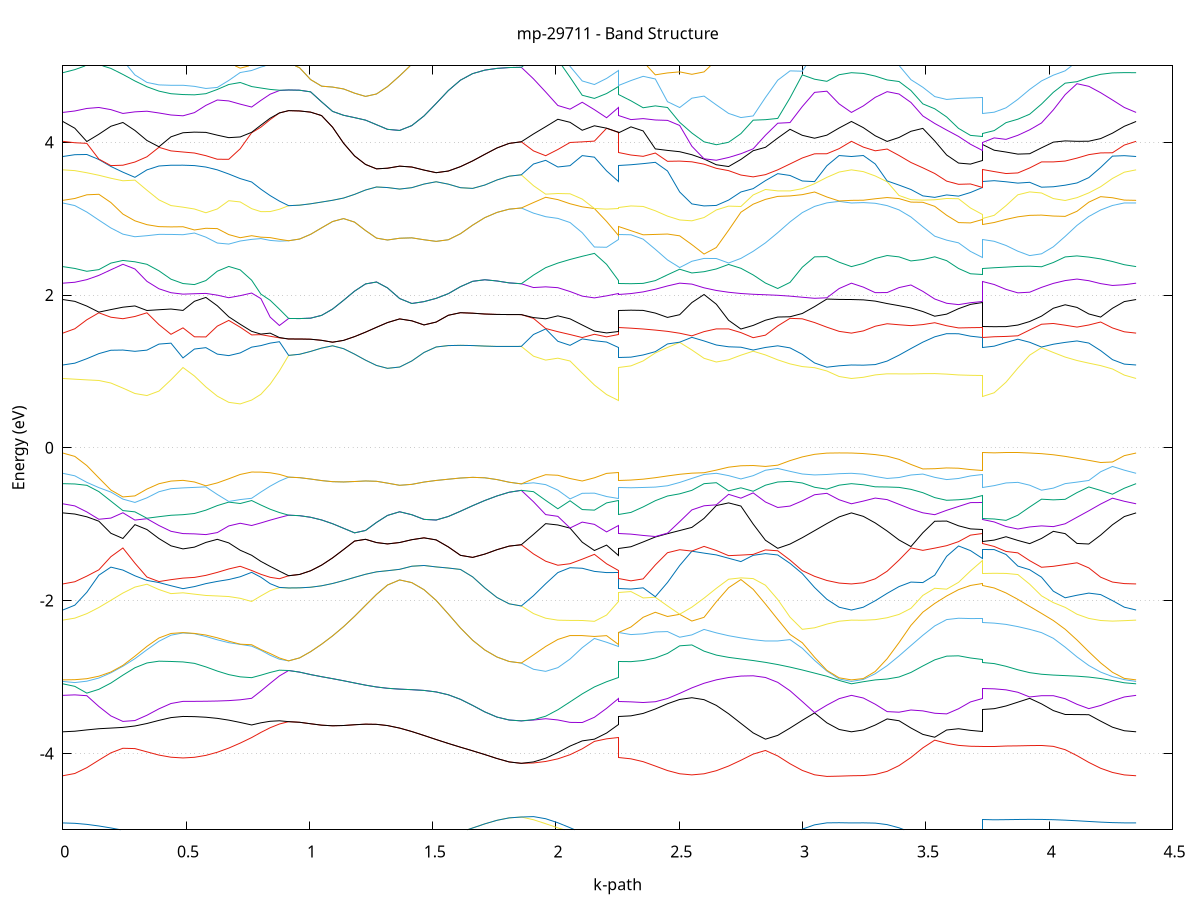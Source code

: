 set title 'mp-29711 - Band Structure'
set xlabel 'k-path'
set ylabel 'Energy (eV)'
set grid y
set yrange [-5:5]
set terminal png size 800,600
set output 'mp-29711_bands_gnuplot.png'
plot '-' using 1:2 with lines notitle, '-' using 1:2 with lines notitle, '-' using 1:2 with lines notitle, '-' using 1:2 with lines notitle, '-' using 1:2 with lines notitle, '-' using 1:2 with lines notitle, '-' using 1:2 with lines notitle, '-' using 1:2 with lines notitle, '-' using 1:2 with lines notitle, '-' using 1:2 with lines notitle, '-' using 1:2 with lines notitle, '-' using 1:2 with lines notitle, '-' using 1:2 with lines notitle, '-' using 1:2 with lines notitle, '-' using 1:2 with lines notitle, '-' using 1:2 with lines notitle, '-' using 1:2 with lines notitle, '-' using 1:2 with lines notitle, '-' using 1:2 with lines notitle, '-' using 1:2 with lines notitle, '-' using 1:2 with lines notitle, '-' using 1:2 with lines notitle, '-' using 1:2 with lines notitle, '-' using 1:2 with lines notitle, '-' using 1:2 with lines notitle, '-' using 1:2 with lines notitle, '-' using 1:2 with lines notitle, '-' using 1:2 with lines notitle, '-' using 1:2 with lines notitle, '-' using 1:2 with lines notitle, '-' using 1:2 with lines notitle, '-' using 1:2 with lines notitle, '-' using 1:2 with lines notitle, '-' using 1:2 with lines notitle, '-' using 1:2 with lines notitle, '-' using 1:2 with lines notitle, '-' using 1:2 with lines notitle, '-' using 1:2 with lines notitle, '-' using 1:2 with lines notitle, '-' using 1:2 with lines notitle, '-' using 1:2 with lines notitle, '-' using 1:2 with lines notitle, '-' using 1:2 with lines notitle, '-' using 1:2 with lines notitle, '-' using 1:2 with lines notitle, '-' using 1:2 with lines notitle, '-' using 1:2 with lines notitle, '-' using 1:2 with lines notitle, '-' using 1:2 with lines notitle, '-' using 1:2 with lines notitle, '-' using 1:2 with lines notitle, '-' using 1:2 with lines notitle, '-' using 1:2 with lines notitle, '-' using 1:2 with lines notitle, '-' using 1:2 with lines notitle, '-' using 1:2 with lines notitle, '-' using 1:2 with lines notitle, '-' using 1:2 with lines notitle, '-' using 1:2 with lines notitle, '-' using 1:2 with lines notitle, '-' using 1:2 with lines notitle, '-' using 1:2 with lines notitle, '-' using 1:2 with lines notitle, '-' using 1:2 with lines notitle, '-' using 1:2 with lines notitle, '-' using 1:2 with lines notitle, '-' using 1:2 with lines notitle, '-' using 1:2 with lines notitle, '-' using 1:2 with lines notitle, '-' using 1:2 with lines notitle, '-' using 1:2 with lines notitle, '-' using 1:2 with lines notitle, '-' using 1:2 with lines notitle, '-' using 1:2 with lines notitle, '-' using 1:2 with lines notitle, '-' using 1:2 with lines notitle, '-' using 1:2 with lines notitle, '-' using 1:2 with lines notitle, '-' using 1:2 with lines notitle, '-' using 1:2 with lines notitle, '-' using 1:2 with lines notitle, '-' using 1:2 with lines notitle
0.000000 -12.297058
0.048744 -12.290358
0.097487 -12.270458
0.146231 -12.237558
0.194974 -12.191758
0.243718 -12.133858
0.292462 -12.064458
0.341205 -11.985158
0.389949 -11.899058
0.438693 -11.814958
0.487436 -11.784158
0.487436 -11.784158
0.533832 -11.786658
0.580229 -11.794258
0.626625 -11.806658
0.673021 -11.823758
0.719417 -11.845058
0.765814 -11.870258
0.765814 -11.870258
0.803333 -11.863358
0.840852 -11.851958
0.878370 -11.836258
0.915889 -11.816358
0.915889 -11.816358
0.960427 -11.815658
1.004966 -11.813658
1.049504 -11.810858
1.094042 -11.807858
1.138580 -11.805358
1.183118 -11.804458
1.227656 -11.805958
1.272194 -11.810658
1.316732 -11.819058
1.316732 -11.819058
1.366057 -11.833058
1.415382 -11.851558
1.464707 -11.873658
1.514032 -11.898158
1.563357 -11.923558
1.612682 -11.948258
1.662007 -11.970658
1.711332 -11.989558
1.760657 -12.003758
1.809982 -12.012658
1.859307 -12.015658
1.859307 -12.015658
1.908715 -12.027358
1.958124 -12.029158
2.007532 -12.021458
2.056940 -12.004958
2.106348 -11.980358
2.155756 -11.948858
2.205164 -11.911658
2.254573 -11.870258
2.254573 -11.784158
2.303971 -11.788658
2.353369 -11.800958
2.402767 -11.818358
2.452165 -11.839358
2.501563 -11.863358
2.550961 -11.890658
2.600360 -11.921558
2.600360 -11.921558
2.650162 -11.956558
2.699965 -11.994958
2.749767 -12.036258
2.799570 -12.079058
2.849372 -12.121758
2.899175 -12.162858
2.948978 -12.200658
2.998780 -12.233658
3.048583 -12.260658
3.098385 -12.280658
3.148188 -12.292858
3.197990 -12.297058
3.197990 -12.297058
3.246259 -12.292558
3.294527 -12.279358
3.342795 -12.257858
3.391063 -12.228558
3.439331 -12.192658
3.487600 -12.151558
3.535868 -12.107258
3.584136 -12.062658
3.632404 -12.022058
3.680672 -11.991858
3.728940 -11.980258
3.728940 -11.952158
3.776906 -11.958558
3.824872 -11.976958
3.872838 -12.005658
3.920803 -12.041758
3.968769 -12.082258
4.016735 -12.124158
4.064700 -12.164858
4.112666 -12.202358
4.160632 -12.234958
4.208598 -12.261458
4.256563 -12.281058
4.304529 -12.293058
4.352495 -12.297058
e
0.000000 -11.642258
0.048744 -11.647658
0.097487 -11.662158
0.146231 -11.682358
0.194974 -11.704558
0.243718 -11.726358
0.292462 -11.745958
0.341205 -11.762258
0.389949 -11.774258
0.438693 -11.781658
0.487436 -11.769558
0.487436 -11.769558
0.533832 -11.767958
0.580229 -11.763458
0.626625 -11.756258
0.673021 -11.746858
0.719417 -11.736058
0.765814 -11.724558
0.765814 -11.724558
0.803333 -11.742758
0.840852 -11.767558
0.878370 -11.793058
0.915889 -11.816358
0.915889 -11.816358
0.960427 -11.815658
1.004966 -11.813658
1.049504 -11.810858
1.094042 -11.807858
1.138580 -11.805358
1.183118 -11.804458
1.227656 -11.805958
1.272194 -11.810658
1.316732 -11.819058
1.316732 -11.819058
1.366057 -11.833058
1.415382 -11.851558
1.464707 -11.873658
1.514032 -11.898158
1.563357 -11.923558
1.612682 -11.948258
1.662007 -11.970658
1.711332 -11.989558
1.760657 -12.003758
1.809982 -12.012658
1.859307 -12.015658
1.859307 -12.015658
1.908715 -11.993758
1.958124 -11.961758
2.007532 -11.920158
2.056940 -11.869858
2.106348 -11.813458
2.155756 -11.756858
2.205164 -11.717058
2.254573 -11.724558
2.254573 -11.769558
2.303971 -11.767258
2.353369 -11.760458
2.402767 -11.749758
2.452165 -11.735758
2.501563 -11.719658
2.550961 -11.702458
2.600360 -11.685358
2.600360 -11.685358
2.650162 -11.669658
2.699965 -11.656158
2.749767 -11.645658
2.799570 -11.638458
2.849372 -11.634258
2.899175 -11.632858
2.948978 -11.633358
2.998780 -11.635258
3.048583 -11.637758
3.098385 -11.640058
3.148188 -11.641658
3.197990 -11.642258
3.197990 -11.642258
3.246259 -11.642958
3.294527 -11.645158
3.342795 -11.648758
3.391063 -11.654158
3.439331 -11.661758
3.487600 -11.671858
3.535868 -11.685258
3.584136 -11.701558
3.632404 -11.719558
3.680672 -11.735058
3.728940 -11.741558
3.728940 -11.648558
3.776906 -11.649758
3.824872 -11.652858
3.872838 -11.656158
3.920803 -11.658458
3.968769 -11.659158
4.016735 -11.658358
4.064700 -11.656358
4.112666 -11.653458
4.160632 -11.650258
4.208598 -11.647158
4.256563 -11.644558
4.304529 -11.642858
4.352495 -11.642258
e
0.000000 -11.334958
0.048744 -11.328558
0.097487 -11.310958
0.146231 -11.285958
0.194974 -11.257458
0.243718 -11.239658
0.292462 -11.278358
0.341205 -11.340458
0.389949 -11.423758
0.438693 -11.511258
0.487436 -11.558758
0.487436 -11.558758
0.533832 -11.555258
0.580229 -11.544758
0.626625 -11.527758
0.673021 -11.504858
0.719417 -11.477058
0.765814 -11.445658
0.765814 -11.445658
0.803333 -11.395058
0.840852 -11.338158
0.878370 -11.283058
0.915889 -11.234358
0.915889 -11.234358
0.960427 -11.233558
1.004966 -11.231258
1.049504 -11.228058
1.094042 -11.224558
1.138580 -11.221358
1.183118 -11.218758
1.227656 -11.216858
1.272194 -11.215458
1.316732 -11.214558
1.316732 -11.214558
1.366057 -11.213858
1.415382 -11.213358
1.464707 -11.213158
1.514032 -11.213258
1.563357 -11.213658
1.612682 -11.214658
1.662007 -11.216358
1.711332 -11.218358
1.760657 -11.220258
1.809982 -11.221758
1.859307 -11.222258
1.859307 -11.222258
1.908715 -11.240058
1.958124 -11.261358
2.007532 -11.288358
2.056940 -11.323258
2.106348 -11.367358
2.155756 -11.416258
2.205164 -11.453158
2.254573 -11.445658
2.254573 -11.558758
2.303971 -11.550758
2.353369 -11.528358
2.402767 -11.495358
2.452165 -11.455758
2.501563 -11.413158
2.550961 -11.371358
2.600360 -11.334458
2.600360 -11.334458
2.650162 -11.305858
2.699965 -11.287258
2.749767 -11.278158
2.799570 -11.276658
2.849372 -11.280958
2.899175 -11.289358
2.948978 -11.299758
2.998780 -11.310658
3.048583 -11.320558
3.098385 -11.328358
3.148188 -11.333258
3.197990 -11.334958
3.197990 -11.334958
3.246259 -11.332358
3.294527 -11.324858
3.342795 -11.313058
3.391063 -11.298158
3.439331 -11.281758
3.487600 -11.265558
3.535868 -11.251258
3.584136 -11.240458
3.632404 -11.233758
3.680672 -11.230558
3.728940 -11.229758
3.728940 -11.333458
3.776906 -11.331658
3.824872 -11.327258
3.872838 -11.322158
3.920803 -11.317958
3.968769 -11.315758
4.016735 -11.315658
4.064700 -11.317558
4.112666 -11.320758
4.160632 -11.324658
4.208598 -11.328658
4.256563 -11.331958
4.304529 -11.334158
4.352495 -11.334958
e
0.000000 -11.188358
0.048744 -11.190158
0.097487 -11.195358
0.146231 -11.203958
0.194974 -11.217358
0.243718 -11.228658
0.292462 -11.202458
0.341205 -11.181558
0.389949 -11.167658
0.438693 -11.159758
0.487436 -11.157058
0.487436 -11.157058
0.533832 -11.156758
0.580229 -11.155858
0.626625 -11.157458
0.673021 -11.160758
0.719417 -11.163458
0.765814 -11.165558
0.765814 -11.165558
0.803333 -11.163758
0.840852 -11.163658
0.878370 -11.194358
0.915889 -11.234358
0.915889 -11.234358
0.960427 -11.233558
1.004966 -11.231258
1.049504 -11.228058
1.094042 -11.224558
1.138580 -11.221358
1.183118 -11.218758
1.227656 -11.216858
1.272194 -11.215458
1.316732 -11.214558
1.316732 -11.214558
1.366057 -11.213858
1.415382 -11.213358
1.464707 -11.213158
1.514032 -11.213258
1.563357 -11.213658
1.612682 -11.214658
1.662007 -11.216358
1.711332 -11.218358
1.760657 -11.220258
1.809982 -11.221758
1.859307 -11.222258
1.859307 -11.222258
1.908715 -11.206358
1.958124 -11.191258
2.007532 -11.176658
2.056940 -11.174758
2.106348 -11.174658
2.155756 -11.173058
2.205164 -11.170058
2.254573 -11.165558
2.254573 -11.157058
2.303971 -11.157858
2.353369 -11.160058
2.402767 -11.163458
2.452165 -11.167858
2.501563 -11.172458
2.550961 -11.176758
2.600360 -11.179758
2.600360 -11.179758
2.650162 -11.181258
2.699965 -11.180958
2.749767 -11.179058
2.799570 -11.175458
2.849372 -11.170258
2.899175 -11.166458
2.948978 -11.169058
2.998780 -11.172958
3.048583 -11.178158
3.098385 -11.183358
3.148188 -11.187058
3.197990 -11.188358
3.197990 -11.188358
3.246259 -11.187758
3.294527 -11.186058
3.342795 -11.183858
3.391063 -11.181758
3.439331 -11.180758
3.487600 -11.181558
3.535868 -11.184458
3.584136 -11.188058
3.632404 -11.190958
3.680672 -11.192458
3.728940 -11.192858
3.728940 -11.169358
3.776906 -11.170058
3.824872 -11.170958
3.872838 -11.171058
3.920803 -11.170258
3.968769 -11.169258
4.016735 -11.168858
4.064700 -11.169258
4.112666 -11.171058
4.160632 -11.174958
4.208598 -11.180058
4.256563 -11.184458
4.304529 -11.187358
4.352495 -11.188358
e
0.000000 -11.153058
0.048744 -11.157358
0.097487 -11.160158
0.146231 -11.161158
0.194974 -11.160058
0.243718 -11.156658
0.292462 -11.150558
0.341205 -11.144258
0.389949 -11.146758
0.438693 -11.148158
0.487436 -11.148558
0.487436 -11.148558
0.533832 -11.150358
0.580229 -11.153858
0.626625 -11.154458
0.673021 -11.152558
0.719417 -11.150558
0.765814 -11.148558
0.765814 -11.148558
0.803333 -11.150458
0.840852 -11.161658
0.878370 -11.159458
0.915889 -11.157158
0.915889 -11.157158
0.960427 -11.157058
1.004966 -11.156858
1.049504 -11.156558
1.094042 -11.156058
1.138580 -11.155558
1.183118 -11.155158
1.227656 -11.154958
1.272194 -11.154958
1.316732 -11.155158
1.316732 -11.155158
1.366057 -11.155458
1.415382 -11.156058
1.464707 -11.156758
1.514032 -11.157758
1.563357 -11.158858
1.612682 -11.159858
1.662007 -11.160458
1.711332 -11.160658
1.760657 -11.160558
1.809982 -11.160358
1.859307 -11.160258
1.859307 -11.160258
1.908715 -11.165858
1.958124 -11.170258
2.007532 -11.173258
2.056940 -11.162458
2.106348 -11.149458
2.155756 -11.142258
2.205164 -11.143958
2.254573 -11.148558
2.254573 -11.148558
2.303971 -11.148358
2.353369 -11.147658
2.402767 -11.146558
2.452165 -11.148258
2.501563 -11.151258
2.550961 -11.153958
2.600360 -11.156458
2.600360 -11.156458
2.650162 -11.158558
2.699965 -11.160358
2.749767 -11.161858
2.799570 -11.163258
2.849372 -11.164758
2.899175 -11.164258
2.948978 -11.160658
2.998780 -11.159458
3.048583 -11.158058
3.098385 -11.156158
3.148188 -11.153858
3.197990 -11.153058
3.197990 -11.153058
3.246259 -11.155158
3.294527 -11.156958
3.342795 -11.157758
3.391063 -11.157558
3.439331 -11.157858
3.487600 -11.158858
3.535868 -11.158958
3.584136 -11.157358
3.632404 -11.154858
3.680672 -11.152058
3.728940 -11.150358
3.728940 -11.162858
3.776906 -11.162258
3.824872 -11.161258
3.872838 -11.160558
3.920803 -11.159758
3.968769 -11.157758
4.016735 -11.154558
4.064700 -11.154058
4.112666 -11.156558
4.160632 -11.158758
4.208598 -11.158958
4.256563 -11.157558
4.304529 -11.155358
4.352495 -11.153058
e
0.000000 -11.152358
0.048744 -11.146858
0.097487 -11.144258
0.146231 -11.141458
0.194974 -11.139458
0.243718 -11.139358
0.292462 -11.141258
0.341205 -11.141258
0.389949 -11.136058
0.438693 -11.138558
0.487436 -11.139458
0.487436 -11.139458
0.533832 -11.137958
0.580229 -11.135258
0.626625 -11.132658
0.673021 -11.130658
0.719417 -11.129258
0.765814 -11.128158
0.765814 -11.128158
0.803333 -11.141658
0.840852 -11.152458
0.878370 -11.154758
0.915889 -11.157158
0.915889 -11.157158
0.960427 -11.157058
1.004966 -11.156858
1.049504 -11.156558
1.094042 -11.156058
1.138580 -11.155558
1.183118 -11.155158
1.227656 -11.154958
1.272194 -11.154958
1.316732 -11.155158
1.316732 -11.155158
1.366057 -11.155458
1.415382 -11.156058
1.464707 -11.156758
1.514032 -11.157758
1.563357 -11.158858
1.612682 -11.159858
1.662007 -11.160458
1.711332 -11.160658
1.760657 -11.160558
1.809982 -11.160358
1.859307 -11.160258
1.859307 -11.160258
1.908715 -11.153658
1.958124 -11.146458
2.007532 -11.139258
2.056940 -11.132858
2.106348 -11.131858
2.155756 -11.130058
2.205164 -11.127058
2.254573 -11.128158
2.254573 -11.139458
2.303971 -11.140258
2.353369 -11.142458
2.402767 -11.145258
2.452165 -11.145058
2.501563 -11.143258
2.550961 -11.141358
2.600360 -11.139958
2.600360 -11.139958
2.650162 -11.140058
2.699965 -11.142358
2.749767 -11.146358
2.799570 -11.150658
2.849372 -11.154158
2.899175 -11.155558
2.948978 -11.152158
2.998780 -11.145458
3.048583 -11.148458
3.098385 -11.151358
3.148188 -11.152658
3.197990 -11.152358
3.197990 -11.152358
3.246259 -11.151158
3.294527 -11.150858
3.342795 -11.150958
3.391063 -11.151358
3.439331 -11.150758
3.487600 -11.148258
3.535868 -11.144958
3.584136 -11.143358
3.632404 -11.143758
3.680672 -11.145158
3.728940 -11.146458
3.728940 -11.155758
3.776906 -11.155558
3.824872 -11.154758
3.872838 -11.153658
3.920803 -11.152658
3.968769 -11.152058
4.016735 -11.151658
4.064700 -11.148558
4.112666 -11.148058
4.160632 -11.149458
4.208598 -11.149958
4.256563 -11.150358
4.304529 -11.150958
4.352495 -11.152358
e
0.000000 -11.147958
0.048744 -11.146558
0.097487 -11.139258
0.146231 -11.131358
0.194974 -11.123758
0.243718 -11.124958
0.292462 -11.129058
0.341205 -11.132658
0.389949 -11.129958
0.438693 -11.121758
0.487436 -11.119258
0.487436 -11.119258
0.533832 -11.119958
0.580229 -11.121458
0.626625 -11.123258
0.673021 -11.124758
0.719417 -11.126058
0.765814 -11.128058
0.765814 -11.128058
0.803333 -11.127758
0.840852 -11.127158
0.878370 -11.126458
0.915889 -11.125558
0.915889 -11.125558
0.960427 -11.125758
1.004966 -11.126258
1.049504 -11.126658
1.094042 -11.126358
1.138580 -11.125358
1.183118 -11.124058
1.227656 -11.122958
1.272194 -11.122458
1.316732 -11.122658
1.316732 -11.122658
1.366057 -11.123158
1.415382 -11.123858
1.464707 -11.124558
1.514032 -11.124958
1.563357 -11.124958
1.612682 -11.124658
1.662007 -11.124258
1.711332 -11.123958
1.760657 -11.123858
1.809982 -11.123858
1.859307 -11.123958
1.859307 -11.123958
1.908715 -11.124658
1.958124 -11.126058
2.007532 -11.127958
2.056940 -11.130058
2.106348 -11.127858
2.155756 -11.126258
2.205164 -11.124958
2.254573 -11.128058
2.254573 -11.119258
2.303971 -11.120158
2.353369 -11.122258
2.402767 -11.125058
2.452165 -11.127458
2.501563 -11.129258
2.550961 -11.129958
2.600360 -11.129758
2.600360 -11.129758
2.650162 -11.128558
2.699965 -11.126458
2.749767 -11.123458
2.799570 -11.120058
2.849372 -11.119258
2.899175 -11.124758
2.948978 -11.134958
2.998780 -11.143158
3.048583 -11.142058
3.098385 -11.143458
3.148188 -11.146258
3.197990 -11.147958
3.197990 -11.147958
3.246259 -11.146058
3.294527 -11.141558
3.342795 -11.135858
3.391063 -11.133058
3.439331 -11.136558
3.487600 -11.138558
3.535868 -11.138658
3.584136 -11.136058
3.632404 -11.132358
3.680672 -11.130458
3.728940 -11.130158
3.728940 -11.136558
3.776906 -11.136458
3.824872 -11.136158
3.872838 -11.135058
3.920803 -11.132958
3.968769 -11.130958
4.016735 -11.134258
4.064700 -11.141258
4.112666 -11.141758
4.160632 -11.139358
4.208598 -11.140358
4.256563 -11.143458
4.304529 -11.146558
4.352495 -11.147958
e
0.000000 -11.107958
0.048744 -11.108858
0.097487 -11.111558
0.146231 -11.115558
0.194974 -11.120258
0.243718 -11.117758
0.292462 -11.114058
0.341205 -11.111558
0.389949 -11.108658
0.438693 -11.105258
0.487436 -11.104958
0.487436 -11.104958
0.533832 -11.104158
0.580229 -11.103158
0.626625 -11.105158
0.673021 -11.109058
0.719417 -11.114558
0.765814 -11.120758
0.765814 -11.120758
0.803333 -11.122458
0.840852 -11.123558
0.878370 -11.124558
0.915889 -11.125558
0.915889 -11.125558
0.960427 -11.125758
1.004966 -11.126258
1.049504 -11.126658
1.094042 -11.126358
1.138580 -11.125358
1.183118 -11.124058
1.227656 -11.122958
1.272194 -11.122458
1.316732 -11.122658
1.316732 -11.122658
1.366057 -11.123158
1.415382 -11.123858
1.464707 -11.124558
1.514032 -11.124958
1.563357 -11.124958
1.612682 -11.124658
1.662007 -11.124258
1.711332 -11.123958
1.760657 -11.123858
1.809982 -11.123858
1.859307 -11.123958
1.859307 -11.123958
1.908715 -11.123858
1.958124 -11.124358
2.007532 -11.125058
2.056940 -11.125558
2.106348 -11.125858
2.155756 -11.124458
2.205164 -11.122058
2.254573 -11.120758
2.254573 -11.104958
2.303971 -11.103758
2.353369 -11.100458
2.402767 -11.100958
2.452165 -11.102658
2.501563 -11.104258
2.550961 -11.105458
2.600360 -11.106158
2.600360 -11.106158
2.650162 -11.106558
2.699965 -11.107458
2.749767 -11.109458
2.799570 -11.111958
2.849372 -11.114158
2.899175 -11.122358
2.948978 -11.125858
2.998780 -11.128258
3.048583 -11.126458
3.098385 -11.119958
3.148188 -11.112858
3.197990 -11.107958
3.197990 -11.107958
3.246259 -11.112058
3.294527 -11.118258
3.342795 -11.124758
3.391063 -11.126658
3.439331 -11.119958
3.487600 -11.114858
3.535868 -11.115958
3.584136 -11.119058
3.632404 -11.121458
3.680672 -11.121958
3.728940 -11.121558
3.728940 -11.126558
3.776906 -11.125558
3.824872 -11.122958
3.872838 -11.120058
3.920803 -11.118358
3.968769 -11.120558
4.016735 -11.122058
4.064700 -11.121158
4.112666 -11.122258
4.160632 -11.122558
4.208598 -11.119858
4.256563 -11.115458
4.304529 -11.111058
4.352495 -11.107958
e
0.000000 -11.105558
0.048744 -11.105558
0.097487 -11.105358
0.146231 -11.104858
0.194974 -11.103358
0.243718 -11.100458
0.292462 -11.096958
0.341205 -11.096058
0.389949 -11.098458
0.438693 -11.100958
0.487436 -11.100158
0.487436 -11.100158
0.533832 -11.100458
0.580229 -11.100758
0.626625 -11.098358
0.673021 -11.098258
0.719417 -11.098658
0.765814 -11.099058
0.765814 -11.099058
0.803333 -11.097658
0.840852 -11.095358
0.878370 -11.092058
0.915889 -11.087658
0.915889 -11.087658
0.960427 -11.088158
1.004966 -11.089458
1.049504 -11.090758
1.094042 -11.091358
1.138580 -11.090558
1.183118 -11.087958
1.227656 -11.083558
1.272194 -11.079758
1.316732 -11.080358
1.316732 -11.080358
1.366057 -11.083658
1.415382 -11.086558
1.464707 -11.088658
1.514032 -11.089758
1.563357 -11.090158
1.612682 -11.089758
1.662007 -11.088658
1.711332 -11.086758
1.760657 -11.084358
1.809982 -11.082058
1.859307 -11.081158
1.859307 -11.081158
1.908715 -11.083858
1.958124 -11.085358
2.007532 -11.085258
2.056940 -11.086958
2.106348 -11.093058
2.155756 -11.097858
2.205164 -11.099958
2.254573 -11.099058
2.254573 -11.100158
2.303971 -11.099458
2.353369 -11.099558
2.402767 -11.096458
2.452165 -11.092758
2.501563 -11.089358
2.550961 -11.086958
2.600360 -11.086158
2.600360 -11.086158
2.650162 -11.087358
2.699965 -11.090858
2.749767 -11.096558
2.799570 -11.104458
2.849372 -11.111858
2.899175 -11.108158
2.948978 -11.104358
2.998780 -11.101358
3.048583 -11.099858
3.098385 -11.100158
3.148188 -11.102358
3.197990 -11.105558
3.197990 -11.105558
3.246259 -11.102958
3.294527 -11.100958
3.342795 -11.100658
3.391063 -11.101558
3.439331 -11.103158
3.487600 -11.102258
3.535868 -11.095158
3.584136 -11.086358
3.632404 -11.078758
3.680672 -11.073458
3.728940 -11.071158
3.728940 -11.079558
3.776906 -11.081658
3.824872 -11.087358
3.872838 -11.095158
3.920803 -11.103658
3.968769 -11.109458
4.016735 -11.111658
4.064700 -11.111658
4.112666 -11.108858
4.160632 -11.105058
4.208598 -11.102258
4.256563 -11.101558
4.304529 -11.103258
4.352495 -11.105558
e
0.000000 -11.077358
0.048744 -11.076958
0.097487 -11.076158
0.146231 -11.075158
0.194974 -11.075258
0.243718 -11.077758
0.292462 -11.083258
0.341205 -11.089858
0.389949 -11.094758
0.438693 -11.097358
0.487436 -11.098158
0.487436 -11.098158
0.533832 -11.098058
0.580229 -11.098058
0.626625 -11.098058
0.673021 -11.095158
0.719417 -11.091658
0.765814 -11.087658
0.765814 -11.087658
0.803333 -11.081558
0.840852 -11.077158
0.878370 -11.082158
0.915889 -11.087658
0.915889 -11.087658
0.960427 -11.088158
1.004966 -11.089458
1.049504 -11.090758
1.094042 -11.091358
1.138580 -11.090558
1.183118 -11.087858
1.227656 -11.083558
1.272194 -11.079758
1.316732 -11.080358
1.316732 -11.080358
1.366057 -11.083658
1.415382 -11.086558
1.464707 -11.088658
1.514032 -11.089758
1.563357 -11.090158
1.612682 -11.089758
1.662007 -11.088658
1.711332 -11.086758
1.760657 -11.084358
1.809982 -11.082058
1.859307 -11.081058
1.859307 -11.081158
1.908715 -11.078158
1.958124 -11.077558
2.007532 -11.081058
2.056940 -11.083358
2.106348 -11.079658
2.155756 -11.085358
2.205164 -11.089358
2.254573 -11.087658
2.254573 -11.098158
2.303971 -11.098458
2.353369 -11.097458
2.402767 -11.093758
2.452165 -11.088458
2.501563 -11.082458
2.550961 -11.076358
2.600360 -11.070558
2.600360 -11.070558
2.650162 -11.065358
2.699965 -11.065358
2.749767 -11.067058
2.799570 -11.066758
2.849372 -11.065458
2.899175 -11.066158
2.948978 -11.069658
2.998780 -11.072458
3.048583 -11.074558
3.098385 -11.076158
3.148188 -11.077058
3.197990 -11.077358
3.197990 -11.077358
3.246259 -11.077058
3.294527 -11.076258
3.342795 -11.075058
3.391063 -11.073858
3.439331 -11.072558
3.487600 -11.071358
3.535868 -11.069558
3.584136 -11.067258
3.632404 -11.067158
3.680672 -11.068658
3.728940 -11.069358
3.728940 -11.070858
3.776906 -11.071758
3.824872 -11.073858
3.872838 -11.075758
3.920803 -11.076758
3.968769 -11.075858
4.016735 -11.073158
4.064700 -11.070458
4.112666 -11.072058
4.160632 -11.075558
4.208598 -11.078158
4.256563 -11.078858
4.304529 -11.077958
4.352495 -11.077358
e
0.000000 -11.061158
0.048744 -11.060758
0.097487 -11.059658
0.146231 -11.057558
0.194974 -11.054858
0.243718 -11.054658
0.292462 -11.057358
0.341205 -11.057558
0.389949 -11.059358
0.438693 -11.060558
0.487436 -11.060058
0.487436 -11.060058
0.533832 -11.059858
0.580229 -11.059258
0.626625 -11.058258
0.673021 -11.056758
0.719417 -11.055058
0.765814 -11.057258
0.765814 -11.057258
0.803333 -11.065958
0.840852 -11.071858
0.878370 -11.067058
0.915889 -11.060658
0.915889 -11.060658
0.960427 -11.060558
1.004966 -11.060258
1.049504 -11.060058
1.094042 -11.060358
1.138580 -11.061658
1.183118 -11.063958
1.227656 -11.066758
1.272194 -11.067858
1.316732 -11.063758
1.316732 -11.063758
1.366057 -11.056258
1.415382 -11.049258
1.464707 -11.045558
1.514032 -11.045858
1.563357 -11.047658
1.612682 -11.050058
1.662007 -11.052958
1.711332 -11.055958
1.760657 -11.058958
1.809982 -11.061358
1.859307 -11.062358
1.859307 -11.062358
1.908715 -11.063158
1.958124 -11.065258
2.007532 -11.068858
2.056940 -11.073858
2.106348 -11.079058
2.155756 -11.072458
2.205164 -11.063858
2.254573 -11.057258
2.254573 -11.060058
2.303971 -11.060158
2.353369 -11.060358
2.402767 -11.060358
2.452165 -11.059758
2.501563 -11.058358
2.550961 -11.059158
2.600360 -11.058158
2.600360 -11.058158
2.650162 -11.061558
2.699965 -11.061358
2.749767 -11.058858
2.799570 -11.059358
2.849372 -11.062458
2.899175 -11.064158
2.948978 -11.063258
2.998780 -11.062558
3.048583 -11.062058
3.098385 -11.061658
3.148188 -11.061258
3.197990 -11.061158
3.197990 -11.061158
3.246259 -11.061158
3.294527 -11.061158
3.342795 -11.061058
3.391063 -11.060758
3.439331 -11.060258
3.487600 -11.060058
3.535868 -11.060658
3.584136 -11.061558
3.632404 -11.058958
3.680672 -11.053758
3.728940 -11.054758
3.728940 -11.055158
3.776906 -11.054058
3.824872 -11.052058
3.872838 -11.051758
3.920803 -11.053458
3.968769 -11.056358
4.016735 -11.059858
4.064700 -11.062358
4.112666 -11.060858
4.160632 -11.058658
4.208598 -11.058258
4.256563 -11.059158
4.304529 -11.060458
4.352495 -11.061158
e
0.000000 -11.038958
0.048744 -11.039358
0.097487 -11.041258
0.146231 -11.045258
0.194974 -11.050158
0.243718 -11.052458
0.292462 -11.051158
0.341205 -11.051458
0.389949 -11.047658
0.438693 -11.048058
0.487436 -11.052158
0.487436 -11.052158
0.533832 -11.052158
0.580229 -11.051958
0.626625 -11.051858
0.673021 -11.051658
0.719417 -11.052958
0.765814 -11.053658
0.765814 -11.053658
0.803333 -11.051958
0.840852 -11.052558
0.878370 -11.054458
0.915889 -11.060658
0.915889 -11.060658
0.960427 -11.060558
1.004966 -11.060258
1.049504 -11.060058
1.094042 -11.060358
1.138580 -11.061658
1.183118 -11.063958
1.227656 -11.066758
1.272194 -11.067858
1.316732 -11.063758
1.316732 -11.063758
1.366057 -11.056258
1.415382 -11.049258
1.464707 -11.045558
1.514032 -11.045858
1.563357 -11.047658
1.612682 -11.050058
1.662007 -11.052958
1.711332 -11.055958
1.760657 -11.058958
1.809982 -11.061358
1.859307 -11.062358
1.859307 -11.062358
1.908715 -11.062058
1.958124 -11.059958
2.007532 -11.054558
2.056940 -11.047658
2.106348 -11.042058
2.155756 -11.040958
2.205164 -11.047258
2.254573 -11.053658
2.254573 -11.052158
2.303971 -11.051958
2.353369 -11.052058
2.402767 -11.053558
2.452165 -11.055958
2.501563 -11.058158
2.550961 -11.056158
2.600360 -11.055958
2.600360 -11.055958
2.650162 -11.053658
2.699965 -11.048258
2.749767 -11.047158
2.799570 -11.046658
2.849372 -11.044458
2.899175 -11.041958
2.948978 -11.039958
2.998780 -11.039058
3.048583 -11.038758
3.098385 -11.038858
3.148188 -11.038958
3.197990 -11.038958
3.197990 -11.038958
3.246259 -11.038958
3.294527 -11.039158
3.342795 -11.039758
3.391063 -11.040958
3.439331 -11.042758
3.487600 -11.044858
3.535868 -11.046958
3.584136 -11.049058
3.632404 -11.051258
3.680672 -11.053158
3.728940 -11.049558
3.728940 -11.050258
3.776906 -11.050058
3.824872 -11.049558
3.872838 -11.047458
3.920803 -11.044958
3.968769 -11.043658
4.016735 -11.042858
4.064700 -11.042058
4.112666 -11.040958
4.160632 -11.039858
4.208598 -11.039358
4.256563 -11.039158
4.304529 -11.038958
4.352495 -11.038958
e
0.000000 -11.032458
0.048744 -11.033658
0.097487 -11.035558
0.146231 -11.036958
0.194974 -11.039158
0.243718 -11.043258
0.292462 -11.048258
0.341205 -11.049658
0.389949 -11.047258
0.438693 -11.044058
0.487436 -11.041658
0.487436 -11.041658
0.533832 -11.041658
0.580229 -11.041658
0.626625 -11.043658
0.673021 -11.047758
0.719417 -11.050758
0.765814 -11.050058
0.765814 -11.050058
0.803333 -11.048258
0.840852 -11.048858
0.878370 -11.052358
0.915889 -11.051258
0.915889 -11.051258
0.960427 -11.050658
1.004966 -11.049158
1.049504 -11.047658
1.094042 -11.046458
1.138580 -11.045258
1.183118 -11.044058
1.227656 -11.042558
1.272194 -11.041058
1.316732 -11.040058
1.316732 -11.040058
1.366057 -11.039558
1.415382 -11.039358
1.464707 -11.037558
1.514032 -11.034258
1.563357 -11.032858
1.612682 -11.033158
1.662007 -11.033558
1.711332 -11.033658
1.760657 -11.033558
1.809982 -11.033458
1.859307 -11.033358
1.859307 -11.033358
1.908715 -11.034058
1.958124 -11.034858
2.007532 -11.035658
2.056940 -11.036258
2.106348 -11.035458
2.155756 -11.040058
2.205164 -11.041658
2.254573 -11.050058
2.254573 -11.041658
2.303971 -11.042758
2.353369 -11.044458
2.402767 -11.045058
2.452165 -11.045358
2.501563 -11.047158
2.550961 -11.050958
2.600360 -11.053058
2.600360 -11.053058
2.650162 -11.049558
2.699965 -11.047358
2.749767 -11.044458
2.799570 -11.042558
2.849372 -11.040758
2.899175 -11.037958
2.948978 -11.034958
2.998780 -11.033158
3.048583 -11.032558
3.098385 -11.032458
3.148188 -11.032458
3.197990 -11.032458
3.197990 -11.032458
3.246259 -11.032758
3.294527 -11.033558
3.342795 -11.034558
3.391063 -11.035358
3.439331 -11.036058
3.487600 -11.037558
3.535868 -11.039758
3.584136 -11.042158
3.632404 -11.044558
3.680672 -11.046258
3.728940 -11.046658
3.728940 -11.046158
3.776906 -11.045858
3.824872 -11.045358
3.872838 -11.044858
3.920803 -11.043958
3.968769 -11.042058
4.016735 -11.040558
4.064700 -11.039458
4.112666 -11.038458
4.160632 -11.036758
4.208598 -11.034258
4.256563 -11.032858
4.304529 -11.032458
4.352495 -11.032458
e
0.000000 -11.025158
0.048744 -11.025458
0.097487 -11.027158
0.146231 -11.030658
0.194974 -11.034658
0.243718 -11.036358
0.292462 -11.033458
0.341205 -11.032258
0.389949 -11.039458
0.438693 -11.039358
0.487436 -11.036958
0.487436 -11.036958
0.533832 -11.036858
0.580229 -11.039758
0.626625 -11.041658
0.673021 -11.041758
0.719417 -11.041958
0.765814 -11.043058
0.765814 -11.043058
0.803333 -11.045558
0.840852 -11.047258
0.878370 -11.049558
0.915889 -11.051258
0.915889 -11.051258
0.960427 -11.050658
1.004966 -11.049158
1.049504 -11.047658
1.094042 -11.046458
1.138580 -11.045258
1.183118 -11.044058
1.227656 -11.042558
1.272194 -11.041058
1.316732 -11.040058
1.316732 -11.040058
1.366057 -11.039558
1.415382 -11.039358
1.464707 -11.037558
1.514032 -11.034258
1.563357 -11.032858
1.612682 -11.033158
1.662007 -11.033558
1.711332 -11.033658
1.760657 -11.033558
1.809982 -11.033458
1.859307 -11.033358
1.859307 -11.033358
1.908715 -11.032858
1.958124 -11.032358
2.007532 -11.031558
2.056940 -11.030058
2.106348 -11.033358
2.155756 -11.031758
2.205164 -11.040758
2.254573 -11.043058
2.254573 -11.036958
2.303971 -11.036358
2.353369 -11.034758
2.402767 -11.033558
2.452165 -11.033858
2.501563 -11.034358
2.550961 -11.034558
2.600360 -11.034858
2.600360 -11.034858
2.650162 -11.035158
2.699965 -11.034758
2.749767 -11.033158
2.799570 -11.032858
2.849372 -11.033158
2.899175 -11.033258
2.948978 -11.032658
2.998780 -11.031258
3.048583 -11.029358
3.098385 -11.027558
3.148188 -11.026058
3.197990 -11.025158
3.197990 -11.025158
3.246259 -11.025758
3.294527 -11.026458
3.342795 -11.027358
3.391063 -11.029558
3.439331 -11.032258
3.487600 -11.034358
3.535868 -11.036258
3.584136 -11.038158
3.632404 -11.039958
3.680672 -11.042458
3.728940 -11.044858
3.728940 -11.042958
3.776906 -11.041858
3.824872 -11.039058
3.872838 -11.036158
3.920803 -11.033858
3.968769 -11.031758
4.016735 -11.029858
4.064700 -11.028658
4.112666 -11.028758
4.160632 -11.028958
4.208598 -11.028658
4.256563 -11.027358
4.304529 -11.025958
4.352495 -11.025158
e
0.000000 -11.024858
0.048744 -11.024258
0.097487 -11.023758
0.146231 -11.024158
0.194974 -11.025358
0.243718 -11.026158
0.292462 -11.027158
0.341205 -11.028658
0.389949 -11.028758
0.438693 -11.033758
0.487436 -11.035258
0.487436 -11.035258
0.533832 -11.036658
0.580229 -11.036558
0.626625 -11.036258
0.673021 -11.036358
0.719417 -11.037058
0.765814 -11.038158
0.765814 -11.038158
0.803333 -11.042958
0.840852 -11.042558
0.878370 -11.037058
0.915889 -11.032058
0.915889 -11.032058
0.960427 -11.031958
1.004966 -11.031658
1.049504 -11.030858
1.094042 -11.029758
1.138580 -11.028758
1.183118 -11.028058
1.227656 -11.027758
1.272194 -11.027758
1.316732 -11.027658
1.316732 -11.027658
1.366057 -11.026758
1.415382 -11.025258
1.464707 -11.023858
1.514032 -11.023658
1.563357 -11.022658
1.612682 -11.020658
1.662007 -11.018858
1.711332 -11.017658
1.760657 -11.016958
1.809982 -11.016558
1.859307 -11.016458
1.859307 -11.016458
1.908715 -11.017258
1.958124 -11.019358
2.007532 -11.022758
2.056940 -11.027358
2.106348 -11.027658
2.155756 -11.030358
2.205164 -11.032058
2.254573 -11.038158
2.254573 -11.035258
2.303971 -11.034658
2.353369 -11.033758
2.402767 -11.032558
2.452165 -11.030058
2.501563 -11.027858
2.550961 -11.028658
2.600360 -11.030058
2.600360 -11.030058
2.650162 -11.031458
2.699965 -11.032458
2.749767 -11.032558
2.799570 -11.031558
2.849372 -11.030858
2.899175 -11.030358
2.948978 -11.029158
2.998780 -11.026458
3.048583 -11.023758
3.098385 -11.023858
3.148188 -11.024258
3.197990 -11.024858
3.197990 -11.024858
3.246259 -11.024358
3.294527 -11.024658
3.342795 -11.025758
3.391063 -11.026758
3.439331 -11.028358
3.487600 -11.030258
3.535868 -11.030658
3.584136 -11.030058
3.632404 -11.029258
3.680672 -11.028658
3.728940 -11.028358
3.728940 -11.028758
3.776906 -11.028958
3.824872 -11.029158
3.872838 -11.028658
3.920803 -11.027258
3.968769 -11.025758
4.016735 -11.026358
4.064700 -11.026958
4.112666 -11.026258
4.160632 -11.025458
4.208598 -11.024858
4.256563 -11.024558
4.304529 -11.024558
4.352495 -11.024858
e
0.000000 -11.018558
0.048744 -11.018958
0.097487 -11.019458
0.146231 -11.019158
0.194974 -11.018458
0.243718 -11.019558
0.292462 -11.023958
0.341205 -11.024958
0.389949 -11.024858
0.438693 -11.024858
0.487436 -11.025258
0.487436 -11.025258
0.533832 -11.023958
0.580229 -11.021358
0.626625 -11.021058
0.673021 -11.021458
0.719417 -11.021958
0.765814 -11.022158
0.765814 -11.022158
0.803333 -11.022658
0.840852 -11.024558
0.878370 -11.027858
0.915889 -11.032058
0.915889 -11.032058
0.960427 -11.031958
1.004966 -11.031658
1.049504 -11.030858
1.094042 -11.029758
1.138580 -11.028758
1.183118 -11.028058
1.227656 -11.027758
1.272194 -11.027758
1.316732 -11.027658
1.316732 -11.027658
1.366057 -11.026758
1.415382 -11.025258
1.464707 -11.023858
1.514032 -11.023658
1.563357 -11.022658
1.612682 -11.020658
1.662007 -11.018858
1.711332 -11.017658
1.760657 -11.016958
1.809982 -11.016558
1.859307 -11.016458
1.859307 -11.016458
1.908715 -11.016458
1.958124 -11.016958
2.007532 -11.017258
2.056940 -11.017158
2.106348 -11.022358
2.155756 -11.024358
2.205164 -11.023758
2.254573 -11.022158
2.254573 -11.025258
2.303971 -11.025358
2.353369 -11.025458
2.402767 -11.025858
2.452165 -11.026458
2.501563 -11.027258
2.550961 -11.026558
2.600360 -11.027158
2.600360 -11.027158
2.650162 -11.028458
2.699965 -11.029258
2.749767 -11.028958
2.799570 -11.027458
2.849372 -11.025858
2.899175 -11.024758
2.948978 -11.024158
2.998780 -11.023858
3.048583 -11.023158
3.098385 -11.020558
3.148188 -11.019058
3.197990 -11.018558
3.197990 -11.018558
3.246259 -11.018958
3.294527 -11.020058
3.342795 -11.021358
3.391063 -11.022858
3.439331 -11.023958
3.487600 -11.024258
3.535868 -11.024058
3.584136 -11.023558
3.632404 -11.022858
3.680672 -11.022958
3.728940 -11.023358
3.728940 -11.022158
3.776906 -11.022058
3.824872 -11.021958
3.872838 -11.022458
3.920803 -11.023558
3.968769 -11.024958
4.016735 -11.024058
4.064700 -11.022758
4.112666 -11.021958
4.160632 -11.021358
4.208598 -11.020758
4.256563 -11.019958
4.304529 -11.018958
4.352495 -11.018558
e
0.000000 -11.008258
0.048744 -11.008458
0.097487 -11.009058
0.146231 -11.010858
0.194974 -11.015158
0.243718 -11.017458
0.292462 -11.016758
0.341205 -11.021758
0.389949 -11.023558
0.438693 -11.021658
0.487436 -11.021058
0.487436 -11.021058
0.533832 -11.021058
0.580229 -11.020958
0.626625 -11.019058
0.673021 -11.018258
0.719417 -11.018358
0.765814 -11.018358
0.765814 -11.018358
0.803333 -11.017558
0.840852 -11.017458
0.878370 -11.017158
0.915889 -11.017058
0.915889 -11.017058
0.960427 -11.016958
1.004966 -11.016958
1.049504 -11.016758
1.094042 -11.016458
1.138580 -11.016158
1.183118 -11.015858
1.227656 -11.015658
1.272194 -11.015658
1.316732 -11.015958
1.316732 -11.015958
1.366057 -11.016858
1.415382 -11.018458
1.464707 -11.019658
1.514032 -11.018658
1.563357 -11.016258
1.612682 -11.013558
1.662007 -11.010958
1.711332 -11.008958
1.760657 -11.007458
1.809982 -11.006558
1.859307 -11.006258
1.859307 -11.006258
1.908715 -11.007458
1.958124 -11.009858
2.007532 -11.013158
2.056940 -11.017058
2.106348 -11.017958
2.155756 -11.022258
2.205164 -11.020958
2.254573 -11.018358
2.254573 -11.021058
2.303971 -11.021158
2.353369 -11.021458
2.402767 -11.022158
2.452165 -11.023158
2.501563 -11.024258
2.550961 -11.025058
2.600360 -11.025558
2.600360 -11.025558
2.650162 -11.025558
2.699965 -11.025058
2.749767 -11.023858
2.799570 -11.021558
2.849372 -11.018958
2.899175 -11.016858
2.948978 -11.015058
2.998780 -11.013358
3.048583 -11.011558
3.098385 -11.009958
3.148188 -11.008658
3.197990 -11.008258
3.197990 -11.008258
3.246259 -11.008658
3.294527 -11.009758
3.342795 -11.011158
3.391063 -11.012258
3.439331 -11.013058
3.487600 -11.013658
3.535868 -11.014158
3.584136 -11.014958
3.632404 -11.016358
3.680672 -11.017458
3.728940 -11.017658
3.728940 -11.015758
3.776906 -11.016558
3.824872 -11.016758
3.872838 -11.016058
3.920803 -11.014558
3.968769 -11.013458
4.016735 -11.014258
4.064700 -11.014458
4.112666 -11.013658
4.160632 -11.012258
4.208598 -11.010658
4.256563 -11.009358
4.304529 -11.008458
4.352495 -11.008258
e
0.000000 -11.002958
0.048744 -11.003358
0.097487 -11.006558
0.146231 -11.009658
0.194974 -11.010458
0.243718 -11.012158
0.292462 -11.016058
0.341205 -11.016058
0.389949 -11.015758
0.438693 -11.015758
0.487436 -11.015758
0.487436 -11.015758
0.533832 -11.015958
0.580229 -11.016558
0.626625 -11.017358
0.673021 -11.017758
0.719417 -11.017658
0.765814 -11.017158
0.765814 -11.017158
0.803333 -11.017458
0.840852 -11.017158
0.878370 -11.016958
0.915889 -11.017058
0.915889 -11.017058
0.960427 -11.016958
1.004966 -11.016958
1.049504 -11.016758
1.094042 -11.016458
1.138580 -11.016158
1.183118 -11.015858
1.227656 -11.015658
1.272194 -11.015658
1.316732 -11.015958
1.316732 -11.015958
1.366057 -11.016858
1.415382 -11.018458
1.464707 -11.019658
1.514032 -11.018658
1.563357 -11.016258
1.612682 -11.013558
1.662007 -11.010958
1.711332 -11.008958
1.760657 -11.007458
1.809982 -11.006558
1.859307 -11.006258
1.859307 -11.006258
1.908715 -11.006358
1.958124 -11.007658
2.007532 -11.009958
2.056940 -11.013158
2.106348 -11.016158
2.155756 -11.015858
2.205164 -11.015958
2.254573 -11.017158
2.254573 -11.015758
2.303971 -11.015858
2.353369 -11.016058
2.402767 -11.017458
2.452165 -11.019058
2.501563 -11.020158
2.550961 -11.019758
2.600360 -11.017758
2.600360 -11.017758
2.650162 -11.015458
2.699965 -11.013758
2.749767 -11.012358
2.799570 -11.010958
2.849372 -11.009558
2.899175 -11.008158
2.948978 -11.006758
2.998780 -11.005458
3.048583 -11.004458
3.098385 -11.003658
3.148188 -11.003158
3.197990 -11.002958
3.197990 -11.002958
3.246259 -11.003058
3.294527 -11.003758
3.342795 -11.004958
3.391063 -11.006358
3.439331 -11.007758
3.487600 -11.009358
3.535868 -11.010958
3.584136 -11.012558
3.632404 -11.013458
3.680672 -11.013758
3.728940 -11.013758
3.728940 -11.015558
3.776906 -11.014258
3.824872 -11.012658
3.872838 -11.011358
3.920803 -11.011458
3.968769 -11.011958
4.016735 -11.010458
4.064700 -11.008658
4.112666 -11.007158
4.160632 -11.005758
4.208598 -11.004558
4.256563 -11.003658
4.304529 -11.003158
4.352495 -11.002958
e
0.000000 -11.002158
0.048744 -11.002458
0.097487 -11.001658
0.146231 -11.001658
0.194974 -11.003258
0.243718 -11.005558
0.292462 -11.006058
0.341205 -11.003758
0.389949 -11.002758
0.438693 -11.009958
0.487436 -11.013658
0.487436 -11.013658
0.533832 -11.013858
0.580229 -11.014258
0.626625 -11.014158
0.673021 -11.012458
0.719417 -11.009658
0.765814 -11.006758
0.765814 -11.006758
0.803333 -11.003758
0.840852 -11.000958
0.878370 -10.998358
0.915889 -10.996158
0.915889 -10.996158
0.960427 -10.995958
1.004966 -10.995458
1.049504 -10.994558
1.094042 -10.993358
1.138580 -10.991858
1.183118 -10.990458
1.227656 -10.989158
1.272194 -10.988458
1.316732 -10.988758
1.316732 -10.988758
1.366057 -10.989858
1.415382 -10.991058
1.464707 -10.991658
1.514032 -10.991458
1.563357 -10.990558
1.612682 -10.989058
1.662007 -10.987358
1.711332 -10.985758
1.760657 -10.984358
1.809982 -10.983558
1.859307 -10.983258
1.859307 -10.983258
1.908715 -10.985158
1.958124 -10.987258
2.007532 -10.990258
2.056940 -10.994758
2.106348 -10.999858
2.155756 -11.004158
2.205164 -11.006658
2.254573 -11.006758
2.254573 -11.013658
2.303971 -11.014158
2.353369 -11.015358
2.402767 -11.015758
2.452165 -11.015858
2.501563 -11.015658
2.550961 -11.015258
2.600360 -11.014358
2.600360 -11.014358
2.650162 -11.012758
2.699965 -11.010458
2.749767 -11.007958
2.799570 -11.005858
2.849372 -11.004258
2.899175 -11.003158
2.948978 -11.002458
2.998780 -11.002158
3.048583 -11.002058
3.098385 -11.002058
3.148188 -11.002158
3.197990 -11.002158
3.197990 -11.002158
3.246259 -11.002258
3.294527 -11.002258
3.342795 -11.001958
3.391063 -11.001958
3.439331 -11.002258
3.487600 -11.002858
3.535868 -11.003558
3.584136 -11.004058
3.632404 -11.004258
3.680672 -11.004258
3.728940 -11.004158
3.728940 -10.997558
3.776906 -10.998758
3.824872 -11.001458
3.872838 -11.004158
3.920803 -11.005358
3.968769 -11.005158
4.016735 -11.004658
4.064700 -11.004358
4.112666 -11.004058
4.160632 -11.003658
4.208598 -11.003258
4.256563 -11.002758
4.304529 -11.002358
4.352495 -11.002158
e
0.000000 -10.988558
0.048744 -10.988558
0.097487 -10.988358
0.146231 -10.987458
0.194974 -10.985358
0.243718 -10.984258
0.292462 -10.989258
0.341205 -10.995558
0.389949 -10.998658
0.438693 -10.992458
0.487436 -10.989558
0.487436 -10.989558
0.533832 -10.989458
0.580229 -10.989058
0.626625 -10.989258
0.673021 -10.990158
0.719417 -10.991258
0.765814 -10.991858
0.765814 -10.991858
0.803333 -10.992158
0.840852 -10.992958
0.878370 -10.994358
0.915889 -10.996158
0.915889 -10.996158
0.960427 -10.995958
1.004966 -10.995458
1.049504 -10.994558
1.094042 -10.993358
1.138580 -10.991858
1.183118 -10.990458
1.227656 -10.989158
1.272194 -10.988458
1.316732 -10.988758
1.316732 -10.988758
1.366057 -10.989858
1.415382 -10.991058
1.464707 -10.991658
1.514032 -10.991458
1.563357 -10.990558
1.612682 -10.989058
1.662007 -10.987358
1.711332 -10.985758
1.760657 -10.984358
1.809982 -10.983558
1.859307 -10.983258
1.859307 -10.983258
1.908715 -10.981358
1.958124 -10.980158
2.007532 -10.980658
2.056940 -10.982758
2.106348 -10.985958
2.155756 -10.989258
2.205164 -10.991558
2.254573 -10.991858
2.254573 -10.989558
2.303971 -10.988858
2.353369 -10.986758
2.402767 -10.983658
2.452165 -10.979958
2.501563 -10.976458
2.550961 -10.975458
2.600360 -10.977158
2.600360 -10.977158
2.650162 -10.980358
2.699965 -10.984758
2.749767 -10.987158
2.799570 -10.987658
2.849372 -10.986758
2.899175 -10.987258
2.948978 -10.987758
2.998780 -10.988158
3.048583 -10.988358
3.098385 -10.988458
3.148188 -10.988458
3.197990 -10.988558
3.197990 -10.988558
3.246259 -10.988558
3.294527 -10.988558
3.342795 -10.988858
3.391063 -10.989058
3.439331 -10.989158
3.487600 -10.989358
3.535868 -10.990258
3.584136 -10.992258
3.632404 -10.994058
3.680672 -10.994858
3.728940 -10.994858
3.728940 -10.989458
3.776906 -10.989758
3.824872 -10.990758
3.872838 -10.991958
3.920803 -10.992758
3.968769 -10.992958
4.016735 -10.992458
4.064700 -10.991558
4.112666 -10.990558
4.160632 -10.989558
4.208598 -10.988858
4.256563 -10.988558
4.304529 -10.988458
4.352495 -10.988558
e
0.000000 -10.977658
0.048744 -10.977658
0.097487 -10.977758
0.146231 -10.978658
0.194974 -10.980758
0.243718 -10.982258
0.292462 -10.978858
0.341205 -10.975258
0.389949 -10.971558
0.438693 -10.966558
0.487436 -10.962158
0.487436 -10.962158
0.533832 -10.963558
0.580229 -10.965558
0.626625 -10.965158
0.673021 -10.961258
0.719417 -10.953958
0.765814 -10.943858
0.765814 -10.943858
0.803333 -10.942758
0.840852 -10.941558
0.878370 -10.939658
0.915889 -10.936958
0.915889 -10.936958
0.960427 -10.937958
1.004966 -10.940658
1.049504 -10.944858
1.094042 -10.950258
1.138580 -10.956158
1.183118 -10.962058
1.227656 -10.967158
1.272194 -10.970958
1.316732 -10.972958
1.316732 -10.972958
1.366057 -10.973258
1.415382 -10.972458
1.464707 -10.971258
1.514032 -10.969958
1.563357 -10.968558
1.612682 -10.967258
1.662007 -10.965958
1.711332 -10.964958
1.760657 -10.964058
1.809982 -10.963458
1.859307 -10.963258
1.859307 -10.963258
1.908715 -10.964258
1.958124 -10.963658
2.007532 -10.960958
2.056940 -10.955958
2.106348 -10.949058
2.155756 -10.940458
2.205164 -10.936358
2.254573 -10.943858
2.254573 -10.962158
2.303971 -10.962358
2.353369 -10.963158
2.402767 -10.964358
2.452165 -10.965658
2.501563 -10.966158
2.550961 -10.967758
2.600360 -10.974558
2.600360 -10.974558
2.650162 -10.979558
2.699965 -10.981858
2.749767 -10.983858
2.799570 -10.985458
2.849372 -10.986558
2.899175 -10.985158
2.948978 -10.983358
2.998780 -10.981558
3.048583 -10.980058
3.098385 -10.978758
3.148188 -10.977958
3.197990 -10.977658
3.197990 -10.977658
3.246259 -10.977858
3.294527 -10.978458
3.342795 -10.979358
3.391063 -10.980758
3.439331 -10.982458
3.487600 -10.984458
3.535868 -10.985758
3.584136 -10.985858
3.632404 -10.985458
3.680672 -10.984958
3.728940 -10.984758
3.728940 -10.986658
3.776906 -10.985858
3.824872 -10.984258
3.872838 -10.982558
3.920803 -10.981058
3.968769 -10.979658
4.016735 -10.978458
4.064700 -10.977558
4.112666 -10.977058
4.160632 -10.976958
4.208598 -10.977158
4.256563 -10.977458
4.304529 -10.977658
4.352495 -10.977658
e
0.000000 -10.810558
0.048744 -10.811758
0.097487 -10.815058
0.146231 -10.819758
0.194974 -10.825058
0.243718 -10.830258
0.292462 -10.834958
0.341205 -10.838658
0.389949 -10.891058
0.438693 -10.924058
0.487436 -10.937658
0.487436 -10.937658
0.533832 -10.934058
0.580229 -10.925058
0.626625 -10.912558
0.673021 -10.897158
0.719417 -10.899358
0.765814 -10.917958
0.765814 -10.917958
0.803333 -10.923858
0.840852 -10.929058
0.878370 -10.933458
0.915889 -10.936958
0.915889 -10.936958
0.960427 -10.937958
1.004966 -10.940658
1.049504 -10.944858
1.094042 -10.950258
1.138580 -10.956158
1.183118 -10.962058
1.227656 -10.967158
1.272194 -10.970958
1.316732 -10.972958
1.316732 -10.972958
1.366057 -10.973258
1.415382 -10.972458
1.464707 -10.971258
1.514032 -10.969958
1.563357 -10.968558
1.612682 -10.967258
1.662007 -10.965958
1.711332 -10.964958
1.760657 -10.964058
1.809982 -10.963458
1.859307 -10.963258
1.859307 -10.963258
1.908715 -10.961158
1.958124 -10.957858
2.007532 -10.953458
2.056940 -10.948158
2.106348 -10.942558
2.155756 -10.937658
2.205164 -10.930058
2.254573 -10.917958
2.254573 -10.937658
2.303971 -10.938858
2.353369 -10.942158
2.402767 -10.947358
2.452165 -10.953658
2.501563 -10.960658
2.550961 -10.963258
2.600360 -10.956258
2.600360 -10.956258
2.650162 -10.946458
2.699965 -10.934158
2.749767 -10.919358
2.799570 -10.902658
2.849372 -10.885158
2.899175 -10.867758
2.948978 -10.851658
2.998780 -10.837458
3.048583 -10.825958
3.098385 -10.817458
3.148188 -10.812258
3.197990 -10.810558
3.197990 -10.810558
3.246259 -10.812058
3.294527 -10.816758
3.342795 -10.824758
3.391063 -10.836158
3.439331 -10.850858
3.487600 -10.868758
3.535868 -10.888558
3.584136 -10.908558
3.632404 -10.926258
3.680672 -10.938858
3.728940 -10.943558
3.728940 -10.921858
3.776906 -10.921058
3.824872 -10.918358
3.872838 -10.913358
3.920803 -10.906058
3.968769 -10.896458
4.016735 -10.884958
4.064700 -10.871958
4.112666 -10.857958
4.160632 -10.843858
4.208598 -10.830858
4.256563 -10.820158
4.304529 -10.813058
4.352495 -10.810558
e
0.000000 -10.403358
0.048744 -10.397158
0.097487 -10.379158
0.146231 -10.350158
0.194974 -10.496258
0.243718 -10.636658
0.292462 -10.752158
0.341205 -10.836358
0.389949 -10.841458
0.438693 -10.843058
0.487436 -10.843658
0.487436 -10.843658
0.533832 -10.846258
0.580229 -10.853858
0.626625 -10.865958
0.673021 -10.881558
0.719417 -10.878258
0.765814 -10.855058
0.765814 -10.855058
0.803333 -10.831858
0.840852 -10.798658
0.878370 -10.754558
0.915889 -10.699258
0.915889 -10.699258
0.960427 -10.697858
1.004966 -10.693558
1.049504 -10.686358
1.094042 -10.675958
1.138580 -10.662058
1.183118 -10.644258
1.227656 -10.622158
1.272194 -10.595458
1.316732 -10.564158
1.316732 -10.564158
1.366057 -10.524358
1.415382 -10.480158
1.464707 -10.433058
1.514032 -10.385258
1.563357 -10.338758
1.612682 -10.295658
1.662007 -10.257958
1.711332 -10.227158
1.760657 -10.204458
1.809982 -10.190558
1.859307 -10.185858
1.859307 -10.185858
1.908715 -10.308358
1.958124 -10.428958
2.007532 -10.543058
2.056940 -10.645458
2.106348 -10.731458
2.155756 -10.797458
2.205164 -10.840058
2.254573 -10.855058
2.254573 -10.843658
2.303971 -10.844158
2.353369 -10.845458
2.402767 -10.847258
2.452165 -10.848558
2.501563 -10.847858
2.550961 -10.843158
2.600360 -10.831758
2.600360 -10.831758
2.650162 -10.810858
2.699965 -10.778658
2.749767 -10.735658
2.799570 -10.684758
2.849372 -10.630058
2.899175 -10.575858
2.948978 -10.525758
2.998780 -10.482458
3.048583 -10.447958
3.098385 -10.423158
3.148188 -10.408258
3.197990 -10.403358
3.197990 -10.403358
3.246259 -10.405658
3.294527 -10.412758
3.342795 -10.424458
3.391063 -10.440158
3.439331 -10.458858
3.487600 -10.478858
3.535868 -10.497858
3.584136 -10.513658
3.632404 -10.525158
3.680672 -10.531758
3.728940 -10.533858
3.728940 -10.822758
3.776906 -10.815558
3.824872 -10.794758
3.872838 -10.761758
3.920803 -10.719158
3.968769 -10.669958
4.016735 -10.617658
4.064700 -10.565658
4.112666 -10.517458
4.160632 -10.475958
4.208598 -10.443458
4.256563 -10.420758
4.304529 -10.407558
4.352495 -10.403358
e
0.000000 -9.874858
0.048744 -10.005058
0.097487 -10.173558
0.146231 -10.339558
0.194974 -10.311558
0.243718 -10.264958
0.292462 -10.211858
0.341205 -10.153958
0.389949 -10.093858
0.438693 -10.037358
0.487436 -10.007358
0.487436 -10.007358
0.533832 -10.048658
0.580229 -10.120058
0.626625 -10.193458
0.673021 -10.263658
0.719417 -10.329058
0.765814 -10.388958
0.765814 -10.388958
0.803333 -10.475458
0.840852 -10.557758
0.878370 -10.633058
0.915889 -10.699258
0.915889 -10.699258
0.960427 -10.697858
1.004966 -10.693558
1.049504 -10.686358
1.094042 -10.675958
1.138580 -10.662058
1.183118 -10.644258
1.227656 -10.622158
1.272194 -10.595458
1.316732 -10.564158
1.316732 -10.564158
1.366057 -10.524358
1.415382 -10.480158
1.464707 -10.433058
1.514032 -10.385258
1.563357 -10.338758
1.612682 -10.295658
1.662007 -10.257958
1.711332 -10.227158
1.760657 -10.204458
1.809982 -10.190558
1.859307 -10.185858
1.859307 -10.185858
1.908715 -10.066758
1.958124 -9.958958
2.007532 -9.907858
2.056940 -9.985758
2.106348 -10.093258
2.155756 -10.199958
2.205164 -10.299758
2.254573 -10.388958
2.254573 -10.007358
2.303971 -10.005458
2.353369 -9.999858
2.402767 -9.990958
2.452165 -9.979458
2.501563 -9.966258
2.550961 -9.952258
2.600360 -9.938558
2.600360 -9.938558
2.650162 -9.925758
2.699965 -9.914758
2.749767 -9.905958
2.799570 -9.899158
2.849372 -9.894258
2.899175 -9.890558
2.948978 -9.887458
2.998780 -9.884458
3.048583 -9.881158
3.098385 -9.878058
3.148188 -9.875758
3.197990 -9.874858
3.197990 -9.874858
3.246259 -9.918658
3.294527 -9.990858
3.342795 -10.064758
3.391063 -10.134758
3.439331 -10.198558
3.487600 -10.254458
3.535868 -10.301758
3.584136 -10.339958
3.632404 -10.368558
3.680672 -10.386458
3.728940 -10.392558
3.728940 -9.912758
3.776906 -9.917958
3.824872 -9.929358
3.872838 -9.941558
3.920803 -9.952258
3.968769 -9.960258
4.016735 -9.964858
4.064700 -9.964858
4.112666 -9.959558
4.160632 -9.948058
4.208598 -9.930158
4.256563 -9.907658
4.304529 -9.885458
4.352495 -9.874858
e
0.000000 -9.776058
0.048744 -9.648758
0.097487 -9.495658
0.146231 -9.525358
0.194974 -9.565058
0.243718 -9.613458
0.292462 -9.668558
0.341205 -9.728358
0.389949 -9.789958
0.438693 -9.847558
0.487436 -9.877958
0.487436 -9.877958
0.533832 -9.835158
0.580229 -9.759358
0.626625 -9.678558
0.673021 -9.598158
0.719417 -9.519958
0.765814 -9.445158
0.765814 -9.445158
0.803333 -9.368758
0.840852 -9.295258
0.878370 -9.225458
0.915889 -9.160058
0.915889 -9.160058
0.960427 -9.162358
1.004966 -9.169258
1.049504 -9.180258
1.094042 -9.195058
1.138580 -9.213058
1.183118 -9.233358
1.227656 -9.255558
1.272194 -9.278758
1.316732 -9.302458
1.316732 -9.302458
1.366057 -9.328758
1.415382 -9.354758
1.464707 -9.379858
1.514032 -9.403758
1.563357 -9.425958
1.612682 -9.445958
1.662007 -9.463258
1.711332 -9.477158
1.760657 -9.487358
1.809982 -9.493658
1.859307 -9.495758
1.859307 -9.495758
1.908715 -9.604758
1.958124 -9.711358
2.007532 -9.770658
2.056940 -9.710558
2.106348 -9.629658
2.155756 -9.556558
2.205164 -9.494858
2.254573 -9.445158
2.254573 -9.877958
2.303971 -9.878958
2.353369 -9.882058
2.402767 -9.886758
2.452165 -9.892658
2.501563 -9.898958
2.550961 -9.904558
2.600360 -9.908558
2.600360 -9.908558
2.650162 -9.909658
2.699965 -9.907058
2.749767 -9.900058
2.799570 -9.888658
2.849372 -9.873358
2.899175 -9.855358
2.948978 -9.836058
2.998780 -9.817258
3.048583 -9.800458
3.098385 -9.787358
3.148188 -9.778958
3.197990 -9.776058
3.197990 -9.776058
3.246259 -9.735758
3.294527 -9.675458
3.342795 -9.625158
3.391063 -9.591458
3.439331 -9.571758
3.487600 -9.560258
3.535868 -9.552958
3.584136 -9.548158
3.632404 -9.544858
3.680672 -9.542858
3.728940 -9.542258
3.728940 -9.845658
3.776906 -9.838758
3.824872 -9.822758
3.872838 -9.803258
3.920803 -9.783458
3.968769 -9.764958
4.016735 -9.749358
4.064700 -9.737558
4.112666 -9.730958
4.160632 -9.730558
4.208598 -9.737258
4.256563 -9.750858
4.304529 -9.767358
4.352495 -9.776058
e
0.000000 -9.471158
0.048744 -9.477358
0.097487 -9.488658
0.146231 -9.336158
0.194974 -9.195958
0.243718 -9.071658
0.292462 -8.966158
0.341205 -8.881758
0.389949 -8.820258
0.438693 -8.782858
0.487436 -8.770358
0.487436 -8.770358
0.533832 -8.776158
0.580229 -8.793158
0.626625 -8.820958
0.673021 -8.858558
0.719417 -8.904758
0.765814 -8.958258
0.765814 -8.958258
0.803333 -8.997958
0.840852 -9.045458
0.878370 -9.099758
0.915889 -9.160058
0.915889 -9.160058
0.960427 -9.162358
1.004966 -9.169258
1.049504 -9.180258
1.094042 -9.195058
1.138580 -9.213058
1.183118 -9.233358
1.227656 -9.255558
1.272194 -9.278758
1.316732 -9.302458
1.316732 -9.302458
1.366057 -9.328758
1.415382 -9.354758
1.464707 -9.379858
1.514032 -9.403758
1.563357 -9.425958
1.612682 -9.445958
1.662007 -9.463258
1.711332 -9.477158
1.760657 -9.487358
1.809982 -9.493658
1.859307 -9.495758
1.859307 -9.495758
1.908715 -9.390958
1.958124 -9.293458
2.007532 -9.205358
2.056940 -9.128158
2.106348 -9.063458
2.155756 -9.012758
2.205164 -8.977258
2.254573 -8.958258
2.254573 -8.770358
2.303971 -8.774658
2.353369 -8.787458
2.402767 -8.808258
2.452165 -8.836458
2.501563 -8.871258
2.550961 -8.911758
2.600360 -8.957258
2.600360 -8.957258
2.650162 -9.007158
2.699965 -9.060358
2.749767 -9.115858
2.799570 -9.172358
2.849372 -9.228658
2.899175 -9.283158
2.948978 -9.334058
2.998780 -9.379558
3.048583 -9.417758
3.098385 -9.446758
3.148188 -9.464958
3.197990 -9.471158
3.197990 -9.471158
3.246259 -9.467658
3.294527 -9.455858
3.342795 -9.432058
3.391063 -9.394558
3.439331 -9.348358
3.487600 -9.300858
3.535868 -9.257658
3.584136 -9.221858
3.632404 -9.195358
3.680672 -9.179058
3.728940 -9.173558
3.728940 -9.146858
3.776906 -9.149758
3.824872 -9.158758
3.872838 -9.174258
3.920803 -9.196758
3.968769 -9.226058
4.016735 -9.261658
4.064700 -9.301758
4.112666 -9.344058
4.160632 -9.384958
4.208598 -9.420958
4.256563 -9.448558
4.304529 -9.465458
4.352495 -9.471158
e
0.000000 -5.719158
0.048744 -5.716758
0.097487 -5.719358
0.146231 -5.728658
0.194974 -5.739058
0.243718 -5.748758
0.292462 -5.758258
0.341205 -5.790058
0.389949 -5.817458
0.438693 -5.835458
0.487436 -5.841758
0.487436 -5.841758
0.533832 -5.840258
0.580229 -5.836158
0.626625 -5.830558
0.673021 -5.824758
0.719417 -5.820258
0.765814 -5.817658
0.765814 -5.817658
0.803333 -5.806758
0.840852 -5.795558
0.878370 -5.785658
0.915889 -5.777658
0.915889 -5.777658
0.960427 -5.807058
1.004966 -5.879958
1.049504 -5.971358
1.094042 -6.064858
1.138580 -6.151358
1.183118 -6.226158
1.227656 -6.286258
1.272194 -6.330058
1.316732 -6.356758
1.316732 -6.356758
1.366057 -6.365758
1.415382 -6.353058
1.464707 -6.319158
1.514032 -6.265258
1.563357 -6.193258
1.612682 -6.106358
1.662007 -6.009658
1.711332 -5.911158
1.760657 -5.822358
1.809982 -5.758658
1.859307 -5.735158
1.859307 -5.735158
1.908715 -5.766058
1.958124 -5.793258
2.007532 -5.814458
2.056940 -5.828858
2.106348 -5.836058
2.155756 -5.836458
2.205164 -5.830358
2.254573 -5.817658
2.254573 -5.841758
2.303971 -5.969358
2.353369 -6.121758
2.402767 -6.261258
2.452165 -6.381958
2.501563 -6.480458
2.550961 -6.554758
2.600360 -6.603458
2.600360 -6.603458
2.650162 -6.625958
2.699965 -6.621658
2.749767 -6.590858
2.799570 -6.534358
2.849372 -6.453758
2.899175 -6.351458
2.948978 -6.231458
2.998780 -6.099258
3.048583 -5.963758
3.098385 -5.838958
3.148188 -5.746058
3.197990 -5.719158
3.197990 -5.719158
3.246259 -5.745558
3.294527 -5.832658
3.342795 -5.952758
3.391063 -6.085858
3.439331 -6.217958
3.487600 -6.339758
3.535868 -6.445458
3.584136 -6.530958
3.632404 -6.593758
3.680672 -6.632058
3.728940 -6.644958
3.728940 -6.455558
3.776906 -6.451358
3.824872 -6.438058
3.872838 -6.413658
3.920803 -6.375658
3.968769 -6.322358
4.016735 -6.253058
4.064700 -6.169258
4.112666 -6.074258
4.160632 -5.973558
4.208598 -5.875458
4.256563 -5.790658
4.304529 -5.732058
4.352495 -5.719158
e
0.000000 -5.710658
0.048744 -5.712958
0.097487 -5.711158
0.146231 -5.707258
0.194974 -5.711858
0.243718 -5.729558
0.292462 -5.756258
0.341205 -5.761058
0.389949 -5.763258
0.438693 -5.763858
0.487436 -5.763958
0.487436 -5.763958
0.533832 -5.764458
0.580229 -5.765458
0.626625 -5.765858
0.673021 -5.764158
0.719417 -5.759458
0.765814 -5.751358
0.765814 -5.751358
0.803333 -5.759158
0.840852 -5.765558
0.878370 -5.771358
0.915889 -5.777658
0.915889 -5.777658
0.960427 -5.807058
1.004966 -5.879958
1.049504 -5.971358
1.094042 -6.064858
1.138580 -6.151358
1.183118 -6.226158
1.227656 -6.286258
1.272194 -6.330058
1.316732 -6.356758
1.316732 -6.356758
1.366057 -6.365758
1.415382 -6.353058
1.464707 -6.319158
1.514032 -6.265258
1.563357 -6.193258
1.612682 -6.106358
1.662007 -6.009658
1.711332 -5.911158
1.760657 -5.822358
1.809982 -5.758658
1.859307 -5.735158
1.859307 -5.735158
1.908715 -5.704158
1.958124 -5.677458
2.007532 -5.660558
2.056940 -5.657358
2.106348 -5.668958
2.155756 -5.692258
2.205164 -5.721658
2.254573 -5.751358
2.254573 -5.763958
2.303971 -5.639358
2.353369 -5.498858
2.402767 -5.493158
2.452165 -5.576358
2.501563 -5.660358
2.550961 -5.737958
2.600360 -5.805158
2.600360 -5.805158
2.650162 -5.860558
2.699965 -5.902758
2.749767 -5.931458
2.799570 -5.946258
2.849372 -5.946458
2.899175 -5.931858
2.948978 -5.903258
2.998780 -5.862958
3.048583 -5.815458
3.098385 -5.768458
3.148188 -5.732758
3.197990 -5.710658
3.197990 -5.710658
3.246259 -5.720658
3.294527 -5.730458
3.342795 -5.741758
3.391063 -5.750958
3.439331 -5.755258
3.487600 -5.754358
3.535868 -5.749658
3.584136 -5.744258
3.632404 -5.741158
3.680672 -5.740658
3.728940 -5.740858
3.728940 -6.123958
3.776906 -6.115258
3.824872 -6.089658
3.872838 -6.048758
3.920803 -5.995658
3.968769 -5.936158
4.016735 -5.878858
4.064700 -5.832558
4.112666 -5.799158
4.160632 -5.774058
4.208598 -5.753258
4.256563 -5.735758
4.304529 -5.723458
4.352495 -5.710658
e
0.000000 -5.124258
0.048744 -5.145458
0.097487 -5.197558
0.146231 -5.258658
0.194974 -5.310258
0.243718 -5.342558
0.292462 -5.356258
0.341205 -5.358958
0.389949 -5.357558
0.438693 -5.355858
0.487436 -5.355158
0.487436 -5.355158
0.533832 -5.350958
0.580229 -5.338558
0.626625 -5.318458
0.673021 -5.291858
0.719417 -5.260558
0.765814 -5.227058
0.765814 -5.227058
0.803333 -5.230958
0.840852 -5.228458
0.878370 -5.217758
0.915889 -5.198658
0.915889 -5.198658
0.960427 -5.175758
1.004966 -5.123758
1.049504 -5.070958
1.094042 -5.035558
1.138580 -5.023958
1.183118 -5.033358
1.227656 -5.056158
1.272194 -5.084258
1.316732 -5.110758
1.316732 -5.110758
1.366057 -5.132258
1.415382 -5.141158
1.464707 -5.135158
1.514032 -5.113658
1.563357 -5.077758
1.612682 -5.030458
1.662007 -4.976458
1.711332 -4.922458
1.760657 -4.875958
1.809982 -4.844258
1.859307 -4.833058
1.859307 -4.833058
1.908715 -4.868558
1.958124 -4.920658
2.007532 -4.974958
2.056940 -5.020958
2.106348 -5.053858
2.155756 -5.107958
2.205164 -5.169958
2.254573 -5.227058
2.254573 -5.355158
2.303971 -5.372258
2.353369 -5.421158
2.402767 -5.387558
2.452165 -5.316658
2.501563 -5.287258
2.550961 -5.290558
2.600360 -5.312858
2.600360 -5.312858
2.650162 -5.341858
2.699965 -5.367658
2.749767 -5.383658
2.799570 -5.385658
2.849372 -5.371958
2.899175 -5.342458
2.948978 -5.299558
2.998780 -5.248158
3.048583 -5.196458
3.098385 -5.154858
3.148188 -5.131058
3.197990 -5.124258
3.197990 -5.124258
3.246259 -5.133658
3.294527 -5.162858
3.342795 -5.210658
3.391063 -5.271058
3.439331 -5.335358
3.487600 -5.394958
3.535868 -5.443058
3.584136 -5.474058
3.632404 -5.485958
3.680672 -5.482958
3.728940 -5.478158
3.728940 -5.576858
3.776906 -5.578458
3.824872 -5.582358
3.872838 -5.586458
3.920803 -5.586458
3.968769 -5.575958
4.016735 -5.546258
4.064700 -5.490358
4.112666 -5.410958
4.160632 -5.321058
4.208598 -5.236958
4.256563 -5.172958
4.304529 -5.135858
4.352495 -5.124258
e
0.000000 -4.910458
0.048744 -4.915358
0.097487 -4.929258
0.146231 -4.950158
0.194974 -4.976158
0.243718 -5.005558
0.292462 -5.036858
0.341205 -5.067358
0.389949 -5.093358
0.438693 -5.111158
0.487436 -5.117458
0.487436 -5.117458
0.533832 -5.113058
0.580229 -5.101358
0.626625 -5.086958
0.673021 -5.076158
0.719417 -5.075758
0.765814 -5.091358
0.765814 -5.091358
0.803333 -5.115458
0.840852 -5.143858
0.878370 -5.172858
0.915889 -5.198658
0.915889 -5.198658
0.960427 -5.175758
1.004966 -5.123758
1.049504 -5.070958
1.094042 -5.035558
1.138580 -5.023958
1.183118 -5.033358
1.227656 -5.056158
1.272194 -5.084258
1.316732 -5.110758
1.316732 -5.110758
1.366057 -5.132258
1.415382 -5.141158
1.464707 -5.135158
1.514032 -5.113658
1.563357 -5.077758
1.612682 -5.030458
1.662007 -4.976458
1.711332 -4.922458
1.760657 -4.875958
1.809982 -4.844258
1.859307 -4.833058
1.859307 -4.833058
1.908715 -4.827458
1.958124 -4.855358
2.007532 -4.907958
2.056940 -4.973158
2.106348 -5.041558
2.155756 -5.073958
2.205164 -5.084958
2.254573 -5.091358
2.254573 -5.117458
2.303971 -5.121458
2.353369 -5.131258
2.402767 -5.145058
2.452165 -5.164758
2.501563 -5.192358
2.550961 -5.226658
2.600360 -5.261958
2.600360 -5.261958
2.650162 -5.290258
2.699965 -5.303258
2.749767 -5.295658
2.799570 -5.265358
2.849372 -5.213558
2.899175 -5.144758
2.948978 -5.066658
2.998780 -4.991558
3.048583 -4.935358
3.098385 -4.909458
3.148188 -4.907658
3.197990 -4.910458
3.197990 -4.910458
3.246259 -4.909358
3.294527 -4.912658
3.342795 -4.932458
3.391063 -4.974158
3.439331 -5.033258
3.487600 -5.101758
3.535868 -5.172158
3.584136 -5.239058
3.632404 -5.297858
3.680672 -5.342258
3.728940 -5.360558
3.728940 -4.870158
3.776906 -4.869358
3.824872 -4.867458
3.872838 -4.865158
3.920803 -4.863858
3.968769 -4.864658
4.016735 -4.868058
4.064700 -4.874158
4.112666 -4.882158
4.160632 -4.891158
4.208598 -4.899758
4.256563 -4.906358
4.304529 -4.909658
4.352495 -4.910458
e
0.000000 -4.292758
0.048744 -4.263258
0.097487 -4.186958
0.146231 -4.088358
0.194974 -3.993158
0.243718 -3.932958
0.292462 -3.937158
0.341205 -3.979858
0.389949 -4.022258
0.438693 -4.050158
0.487436 -4.059758
0.487436 -4.059758
0.533832 -4.051158
0.580229 -4.025958
0.626625 -3.985158
0.673021 -3.930558
0.719417 -3.865358
0.765814 -3.793058
0.765814 -3.793058
0.803333 -3.725458
0.840852 -3.664258
0.878370 -3.615658
0.915889 -3.584658
0.915889 -3.584658
0.960427 -3.592858
1.004966 -3.612058
1.049504 -3.630558
1.094042 -3.638758
1.138580 -3.635058
1.183118 -3.625058
1.227656 -3.617458
1.272194 -3.619758
1.316732 -3.635758
1.316732 -3.635758
1.366057 -3.668958
1.415382 -3.714058
1.464707 -3.765458
1.514032 -3.818458
1.563357 -3.870058
1.612682 -3.918958
1.662007 -3.966358
1.711332 -4.015358
1.760657 -4.067258
1.809982 -4.111858
1.859307 -4.130158
1.859307 -4.130158
1.908715 -4.125358
1.958124 -4.105758
2.007532 -4.071458
2.056940 -4.017258
2.106348 -3.940258
2.155756 -3.842958
2.205164 -3.809458
2.254573 -3.793058
2.254573 -4.059758
2.303971 -4.071258
2.353369 -4.108358
2.402767 -4.165658
2.452165 -4.224758
2.501563 -4.266758
2.550961 -4.281458
2.600360 -4.267058
2.600360 -4.267058
2.650162 -4.226558
2.699965 -4.165558
2.749767 -4.090258
2.799570 -4.009558
2.849372 -3.961758
2.899175 -4.033458
2.948978 -4.135558
2.998780 -4.222958
3.048583 -4.280458
3.098385 -4.301558
3.148188 -4.297858
3.197990 -4.292758
3.197990 -4.292758
3.246259 -4.290358
3.294527 -4.275958
3.342795 -4.235158
3.391063 -4.159858
3.439331 -4.053658
3.487600 -3.927858
3.535868 -3.826758
3.584136 -3.867958
3.632404 -3.895058
3.680672 -3.906658
3.728940 -3.909358
3.728940 -3.903958
3.776906 -3.903958
3.824872 -3.903458
3.872838 -3.901558
3.920803 -3.898058
3.968769 -3.896358
4.016735 -3.908058
4.064700 -3.951558
4.112666 -4.029358
4.160632 -4.117958
4.208598 -4.194758
4.256563 -4.249458
4.304529 -4.281758
4.352495 -4.292758
e
0.000000 -3.717358
0.048744 -3.709758
0.097487 -3.692558
0.146231 -3.677258
0.194974 -3.668758
0.243718 -3.659858
0.292462 -3.641158
0.341205 -3.608858
0.389949 -3.567958
0.438693 -3.531558
0.487436 -3.516558
0.487436 -3.516558
0.533832 -3.518858
0.580229 -3.526658
0.626625 -3.541458
0.673021 -3.564658
0.719417 -3.594958
0.765814 -3.628058
0.765814 -3.628058
0.803333 -3.599758
0.840852 -3.579758
0.878370 -3.573158
0.915889 -3.584658
0.915889 -3.584658
0.960427 -3.592858
1.004966 -3.612058
1.049504 -3.630558
1.094042 -3.638758
1.138580 -3.635058
1.183118 -3.625058
1.227656 -3.617458
1.272194 -3.619758
1.316732 -3.635758
1.316732 -3.635758
1.366057 -3.668958
1.415382 -3.714058
1.464707 -3.765458
1.514032 -3.818458
1.563357 -3.870058
1.612682 -3.918958
1.662007 -3.966358
1.711332 -4.015358
1.760657 -4.067258
1.809982 -4.111858
1.859307 -4.130158
1.859307 -4.130158
1.908715 -4.111658
1.958124 -4.063058
2.007532 -3.989158
2.056940 -3.904258
2.106348 -3.836458
2.155756 -3.813858
2.205164 -3.733758
2.254573 -3.628058
2.254573 -3.516558
2.303971 -3.508558
2.353369 -3.477058
2.402767 -3.418958
2.452165 -3.350158
2.501563 -3.293958
2.550961 -3.271258
2.600360 -3.296758
2.600360 -3.296758
2.650162 -3.371758
2.699965 -3.481258
2.749767 -3.606858
2.799570 -3.731858
2.849372 -3.813958
2.899175 -3.764258
2.948978 -3.668858
2.998780 -3.567058
3.048583 -3.470158
3.098385 -3.599858
3.148188 -3.686958
3.197990 -3.717358
3.197990 -3.717358
3.246259 -3.693558
3.294527 -3.629158
3.342795 -3.548858
3.391063 -3.572558
3.439331 -3.667558
3.487600 -3.751358
3.535868 -3.788358
3.584136 -3.693958
3.632404 -3.677158
3.680672 -3.698758
3.728940 -3.709958
3.728940 -3.427358
3.776906 -3.414758
3.824872 -3.379358
3.872838 -3.329358
3.920803 -3.279458
3.968769 -3.351658
4.016735 -3.439558
4.064700 -3.490558
4.112666 -3.491858
4.160632 -3.493558
4.208598 -3.577658
4.256563 -3.657158
4.304529 -3.703658
4.352495 -3.717358
e
0.000000 -3.240358
0.048744 -3.233958
0.097487 -3.244858
0.146231 -3.386058
0.194974 -3.509458
0.243718 -3.581358
0.292462 -3.570158
0.341205 -3.500858
0.389949 -3.416758
0.438693 -3.347058
0.487436 -3.319158
0.487436 -3.319158
0.533832 -3.318758
0.580229 -3.317358
0.626625 -3.314558
0.673021 -3.309058
0.719417 -3.298458
0.765814 -3.278858
0.765814 -3.278858
0.803333 -3.183958
0.840852 -3.083658
0.878370 -2.986158
0.915889 -2.915158
0.915889 -2.915158
0.960427 -2.936258
1.004966 -2.968358
1.049504 -2.996058
1.094042 -3.021858
1.138580 -3.049058
1.183118 -3.078158
1.227656 -3.106658
1.272194 -3.130658
1.316732 -3.147758
1.316732 -3.147758
1.366057 -3.158858
1.415382 -3.166058
1.464707 -3.175758
1.514032 -3.195558
1.563357 -3.232858
1.612682 -3.292458
1.662007 -3.372058
1.711332 -3.456858
1.760657 -3.524758
1.809982 -3.563058
1.859307 -3.574458
1.859307 -3.574458
1.908715 -3.563758
1.958124 -3.546058
2.007532 -3.562558
2.056940 -3.594158
2.106348 -3.596058
2.155756 -3.527358
2.205164 -3.410258
2.254573 -3.278858
2.254573 -3.319158
2.303971 -3.325458
2.353369 -3.333958
2.402767 -3.323758
2.452165 -3.281758
2.501563 -3.214458
2.550961 -3.142358
2.600360 -3.082058
2.600360 -3.082058
2.650162 -3.037358
2.699965 -3.006658
2.749767 -2.987958
2.799570 -2.984158
2.849372 -3.006258
2.899175 -3.069958
2.948978 -3.179658
2.998780 -3.321158
3.048583 -3.465758
3.098385 -3.368758
3.148188 -3.283558
3.197990 -3.240358
3.197990 -3.240358
3.246259 -3.275058
3.294527 -3.356358
3.342795 -3.453058
3.391063 -3.460858
3.439331 -3.431958
3.487600 -3.443558
3.535868 -3.474558
3.584136 -3.482958
3.632404 -3.415858
3.680672 -3.326458
3.728940 -3.286658
3.728940 -3.151658
3.776906 -3.155058
3.824872 -3.168158
3.872838 -3.199858
3.920803 -3.261358
3.968769 -3.244858
4.016735 -3.244658
4.064700 -3.284458
4.112666 -3.357158
4.160632 -3.414158
4.208598 -3.372858
4.256563 -3.312558
4.304529 -3.261458
4.352495 -3.240358
e
0.000000 -3.089158
0.048744 -3.122458
0.097487 -3.210958
0.146231 -3.161358
0.194974 -3.079458
0.243718 -2.975958
0.292462 -2.879158
0.341205 -2.816358
0.389949 -2.792858
0.438693 -2.796758
0.487436 -2.802758
0.487436 -2.802758
0.533832 -2.821458
0.580229 -2.867758
0.626625 -2.922358
0.673021 -2.968858
0.719417 -2.998058
0.765814 -3.008658
0.765814 -3.008658
0.803333 -2.976258
0.840852 -2.940558
0.878370 -2.910658
0.915889 -2.915158
0.915889 -2.915158
0.960427 -2.936258
1.004966 -2.968358
1.049504 -2.996058
1.094042 -3.021858
1.138580 -3.049058
1.183118 -3.078158
1.227656 -3.106658
1.272194 -3.130658
1.316732 -3.147758
1.316732 -3.147758
1.366057 -3.158858
1.415382 -3.166058
1.464707 -3.175758
1.514032 -3.195558
1.563357 -3.232858
1.612682 -3.292458
1.662007 -3.372058
1.711332 -3.456858
1.760657 -3.524758
1.809982 -3.563058
1.859307 -3.574458
1.859307 -3.574458
1.908715 -3.558158
1.958124 -3.513258
2.007532 -3.428958
2.056940 -3.325958
2.106348 -3.221158
2.155756 -3.130058
2.205164 -3.061958
2.254573 -3.008658
2.254573 -2.802758
2.303971 -2.798958
2.353369 -2.784258
2.402767 -2.751558
2.452165 -2.691458
2.501563 -2.591958
2.550961 -2.580458
2.600360 -2.661658
2.600360 -2.661658
2.650162 -2.713258
2.699965 -2.743058
2.749767 -2.764058
2.799570 -2.784558
2.849372 -2.808458
2.899175 -2.837058
2.948978 -2.870458
2.998780 -2.908058
3.048583 -2.948958
3.098385 -2.990358
3.148188 -3.045158
3.197990 -3.089158
3.197990 -3.089158
3.246259 -3.061758
3.294527 -3.038158
3.342795 -3.026558
3.391063 -3.000058
3.439331 -2.940458
3.487600 -2.855758
3.535868 -2.775658
3.584136 -2.727058
3.632404 -2.722658
3.680672 -2.750958
3.728940 -2.770258
3.728940 -2.811458
3.776906 -2.824458
3.824872 -2.859958
3.872838 -2.905558
3.920803 -2.943058
3.968769 -2.964058
4.016735 -2.974858
4.064700 -2.981858
4.112666 -2.989358
4.160632 -3.001058
4.208598 -3.019758
4.256563 -3.046458
4.304529 -3.075758
4.352495 -3.089158
e
0.000000 -3.058058
0.048744 -3.073058
0.097487 -3.054858
0.146231 -3.013558
0.194974 -2.945158
0.243718 -2.859058
0.292462 -2.760258
0.341205 -2.643258
0.389949 -2.532558
0.438693 -2.452658
0.487436 -2.423158
0.487436 -2.423158
0.533832 -2.432958
0.580229 -2.469258
0.626625 -2.513158
0.673021 -2.550658
0.719417 -2.573058
0.765814 -2.595958
0.765814 -2.595958
0.803333 -2.649658
0.840852 -2.715058
0.878370 -2.767058
0.915889 -2.788858
0.915889 -2.788858
0.960427 -2.749758
1.004966 -2.668358
1.049504 -2.570758
1.094042 -2.462058
1.138580 -2.340758
1.183118 -2.206058
1.227656 -2.061758
1.272194 -1.918858
1.316732 -1.796058
1.316732 -1.796058
1.366057 -1.729358
1.415382 -1.764858
1.464707 -1.856958
1.514032 -1.997658
1.563357 -2.175258
1.612682 -2.358358
1.662007 -2.519358
1.711332 -2.646158
1.760657 -2.738558
1.809982 -2.796758
1.859307 -2.817158
1.859307 -2.817158
1.908715 -2.898758
1.958124 -2.926058
2.007532 -2.877758
2.056940 -2.765158
2.106348 -2.616458
2.155756 -2.495558
2.205164 -2.545258
2.254573 -2.595958
2.254573 -2.423158
2.303971 -2.444558
2.353369 -2.435358
2.402767 -2.410258
2.452165 -2.405458
2.501563 -2.479458
2.550961 -2.448758
2.600360 -2.377258
2.600360 -2.377258
2.650162 -2.422158
2.699965 -2.459458
2.749767 -2.487858
2.799570 -2.511858
2.849372 -2.528658
2.899175 -2.528158
2.948978 -2.510558
2.998780 -2.623758
3.048583 -2.782558
3.098385 -2.922158
3.148188 -3.025458
3.197990 -3.058058
3.197990 -3.058058
3.246259 -3.031858
3.294527 -2.957358
3.342795 -2.851658
3.391063 -2.724458
3.439331 -2.588358
3.487600 -2.454158
3.535868 -2.331358
3.584136 -2.248358
3.632404 -2.230758
3.680672 -2.234958
3.728940 -2.236358
3.728940 -2.289958
3.776906 -2.294758
3.824872 -2.311358
3.872838 -2.340458
3.920803 -2.376158
3.968769 -2.419158
4.016735 -2.493358
4.064700 -2.609158
4.112666 -2.737058
4.160632 -2.849558
4.208598 -2.935658
4.256563 -2.995058
4.304529 -3.034658
4.352495 -3.058058
e
0.000000 -3.037658
0.048744 -3.035258
0.097487 -3.022158
0.146231 -2.989458
0.194974 -2.934558
0.243718 -2.847758
0.292462 -2.727458
0.341205 -2.599058
0.389949 -2.489158
0.438693 -2.430258
0.487436 -2.418858
0.487436 -2.418858
0.533832 -2.429358
0.580229 -2.450558
0.626625 -2.486958
0.673021 -2.530958
0.719417 -2.570658
0.765814 -2.577558
0.765814 -2.577558
0.803333 -2.640258
0.840852 -2.692458
0.878370 -2.750858
0.915889 -2.788858
0.915889 -2.788858
0.960427 -2.749758
1.004966 -2.668358
1.049504 -2.570758
1.094042 -2.462058
1.138580 -2.340758
1.183118 -2.206058
1.227656 -2.061758
1.272194 -1.918858
1.316732 -1.796058
1.316732 -1.796058
1.366057 -1.729358
1.415382 -1.764858
1.464707 -1.856958
1.514032 -1.997658
1.563357 -2.175258
1.612682 -2.358358
1.662007 -2.519358
1.711332 -2.646158
1.760657 -2.738558
1.809982 -2.796758
1.859307 -2.817158
1.859307 -2.817158
1.908715 -2.710358
1.958124 -2.600358
2.007532 -2.508358
2.056940 -2.457258
2.106348 -2.458058
2.155756 -2.469458
2.205164 -2.458658
2.254573 -2.577558
2.254573 -2.418858
2.303971 -2.345358
2.353369 -2.218358
2.402767 -2.152758
2.452165 -2.207658
2.501563 -2.179958
2.550961 -2.267458
2.600360 -2.218858
2.600360 -2.218858
2.650162 -2.015158
2.699965 -1.831258
2.749767 -1.724258
2.799570 -1.852158
2.849372 -2.044758
2.899175 -2.245958
2.948978 -2.442258
2.998780 -2.551658
3.048583 -2.741758
3.098385 -2.913158
3.148188 -3.010658
3.197990 -3.037658
3.197990 -3.037658
3.246259 -3.020458
3.294527 -2.927958
3.342795 -2.760958
3.391063 -2.549658
3.439331 -2.324258
3.487600 -2.151458
3.535868 -2.037258
3.584136 -1.939458
3.632404 -1.856458
3.680672 -1.801658
3.728940 -1.782358
3.728940 -1.807958
3.776906 -1.834658
3.824872 -1.899758
3.872838 -1.983758
3.920803 -2.075758
3.968769 -2.167058
4.016735 -2.260758
4.064700 -2.374758
4.112666 -2.515458
4.160632 -2.668758
4.208598 -2.815158
4.256563 -2.938458
4.304529 -3.018158
4.352495 -3.037658
e
0.000000 -2.255458
0.048744 -2.229558
0.097487 -2.170658
0.146231 -2.090158
0.194974 -1.996058
0.243718 -1.901158
0.292462 -1.823158
0.341205 -1.785558
0.389949 -1.855258
0.438693 -1.908558
0.487436 -1.897858
0.487436 -1.897858
0.533832 -1.915658
0.580229 -1.932658
0.626625 -1.939258
0.673021 -1.946758
0.719417 -1.969858
0.765814 -2.011258
0.765814 -2.011258
0.803333 -1.938658
0.840852 -1.870258
0.878370 -1.829558
0.915889 -1.834458
0.915889 -1.834458
0.960427 -1.832958
1.004966 -1.824958
1.049504 -1.806058
1.094042 -1.776058
1.138580 -1.737958
1.183118 -1.695858
1.227656 -1.655258
1.272194 -1.623558
1.316732 -1.608558
1.316732 -1.608558
1.366057 -1.590458
1.415382 -1.549958
1.464707 -1.540258
1.514032 -1.558958
1.563357 -1.573658
1.612682 -1.592158
1.662007 -1.689358
1.711332 -1.833558
1.760657 -1.959258
1.809982 -2.041858
1.859307 -2.070358
1.859307 -2.070358
1.908715 -2.169858
1.958124 -2.230458
2.007532 -2.256258
2.056940 -2.259358
2.106348 -2.260258
2.155756 -2.271258
2.205164 -2.189058
2.254573 -2.011258
2.254573 -1.897858
2.303971 -1.881658
2.353369 -1.965058
2.402767 -1.956158
2.452165 -2.069358
2.501563 -2.177958
2.550961 -2.085658
2.600360 -1.967958
2.600360 -1.967958
2.650162 -1.839258
2.699965 -1.719958
2.749767 -1.702458
2.799570 -1.711658
2.849372 -1.798758
2.899175 -1.984858
2.948978 -2.216458
2.998780 -2.375858
3.048583 -2.356158
3.098385 -2.307558
3.148188 -2.269658
3.197990 -2.255458
3.197990 -2.255458
3.246259 -2.257358
3.294527 -2.249258
3.342795 -2.224258
3.391063 -2.180758
3.439331 -2.101258
3.487600 -1.932258
3.535868 -1.838458
3.584136 -1.850258
3.632404 -1.761058
3.680672 -1.612158
3.728940 -1.476558
3.728940 -1.640958
3.776906 -1.642358
3.824872 -1.644158
3.872838 -1.658858
3.920803 -1.785058
3.968769 -1.937358
4.016735 -2.026058
4.064700 -2.088458
4.112666 -2.178058
4.160632 -2.233258
4.208598 -2.260358
4.256563 -2.268358
4.304529 -2.262658
4.352495 -2.255458
e
0.000000 -2.123358
0.048744 -2.059758
0.097487 -1.890958
0.146231 -1.667358
0.194974 -1.561758
0.243718 -1.600258
0.292462 -1.675058
0.341205 -1.735558
0.389949 -1.763658
0.438693 -1.805258
0.487436 -1.843758
0.487436 -1.843758
0.533832 -1.816658
0.580229 -1.777658
0.626625 -1.748558
0.673021 -1.724158
0.719417 -1.688058
0.765814 -1.630058
0.765814 -1.630058
0.803333 -1.694058
0.840852 -1.778358
0.878370 -1.827258
0.915889 -1.834458
0.915889 -1.834458
0.960427 -1.832958
1.004966 -1.824958
1.049504 -1.806058
1.094042 -1.776058
1.138580 -1.737958
1.183118 -1.695858
1.227656 -1.655258
1.272194 -1.623558
1.316732 -1.608558
1.316732 -1.608558
1.366057 -1.590458
1.415382 -1.549958
1.464707 -1.540258
1.514032 -1.558958
1.563357 -1.573658
1.612682 -1.592158
1.662007 -1.689358
1.711332 -1.833558
1.760657 -1.959258
1.809982 -2.041858
1.859307 -2.070358
1.859307 -2.070358
1.908715 -1.935758
1.958124 -1.779358
2.007532 -1.633158
2.056940 -1.569258
2.106348 -1.576658
2.155756 -1.617458
2.205164 -1.633258
2.254573 -1.630058
2.254573 -1.843758
2.303971 -1.848958
2.353369 -1.832658
2.402767 -1.949058
2.452165 -1.762658
2.501563 -1.540958
2.550961 -1.353158
2.600360 -1.378358
2.600360 -1.378358
2.650162 -1.401758
2.699965 -1.445558
2.749767 -1.489158
2.799570 -1.407258
2.849372 -1.384658
2.899175 -1.402658
2.948978 -1.512658
2.998780 -1.646658
3.048583 -1.828358
3.098385 -1.982758
3.148188 -2.086658
3.197990 -2.123358
3.197990 -2.123358
3.246259 -2.086358
3.294527 -2.001958
3.342795 -1.905158
3.391063 -1.816458
3.439331 -1.757458
3.487600 -1.763958
3.535868 -1.666958
3.584136 -1.420558
3.632404 -1.284858
3.680672 -1.345358
3.728940 -1.447258
3.728940 -1.333158
3.776906 -1.332058
3.824872 -1.396358
3.872838 -1.548058
3.920803 -1.595558
3.968769 -1.693358
4.016735 -1.876558
4.064700 -1.962958
4.112666 -1.929658
4.160632 -1.901658
4.208598 -1.921258
4.256563 -2.000158
4.304529 -2.086058
4.352495 -2.123358
e
0.000000 -1.781858
0.048744 -1.753158
0.097487 -1.679258
0.146231 -1.596958
0.194974 -1.425158
0.243718 -1.311058
0.292462 -1.509658
0.341205 -1.691358
0.389949 -1.750758
0.438693 -1.725758
0.487436 -1.705458
0.487436 -1.705458
0.533832 -1.696158
0.580229 -1.669558
0.626625 -1.630458
0.673021 -1.585758
0.719417 -1.550658
0.765814 -1.605558
0.765814 -1.605558
0.803333 -1.655758
0.840852 -1.694958
0.878370 -1.713758
0.915889 -1.674458
0.915889 -1.674458
0.960427 -1.657458
1.004966 -1.609358
1.049504 -1.535558
1.094042 -1.440858
1.138580 -1.331758
1.183118 -1.220558
1.227656 -1.197458
1.272194 -1.240258
1.316732 -1.257858
1.316732 -1.257858
1.366057 -1.239558
1.415382 -1.202558
1.464707 -1.178458
1.514032 -1.205358
1.563357 -1.296958
1.612682 -1.407458
1.662007 -1.434358
1.711332 -1.391058
1.760657 -1.333458
1.809982 -1.286658
1.859307 -1.268658
1.859307 -1.268658
1.908715 -1.388858
1.958124 -1.484258
2.007532 -1.537058
2.056940 -1.517158
2.106348 -1.457758
2.155756 -1.394358
2.205164 -1.518058
2.254573 -1.605558
2.254573 -1.705458
2.303971 -1.741358
2.353369 -1.715558
2.402767 -1.532958
2.452165 -1.372958
2.501563 -1.333858
2.550961 -1.351558
2.600360 -1.290358
2.600360 -1.290358
2.650162 -1.343958
2.699965 -1.411558
2.749767 -1.404158
2.799570 -1.395258
2.849372 -1.336158
2.899175 -1.347658
2.948978 -1.468958
2.998780 -1.607458
3.048583 -1.682058
3.098385 -1.736558
3.148188 -1.770358
3.197990 -1.781858
3.197990 -1.781858
3.246259 -1.766558
3.294527 -1.714658
3.342795 -1.615358
3.391063 -1.469658
3.439331 -1.309858
3.487600 -1.342258
3.535868 -1.313058
3.584136 -1.280858
3.632404 -1.228158
3.680672 -1.142958
3.728940 -1.126258
3.728940 -1.250258
3.776906 -1.291058
3.824872 -1.356558
3.872838 -1.374858
3.920803 -1.476958
3.968769 -1.563458
4.016735 -1.551158
4.064700 -1.528258
4.112666 -1.504958
4.160632 -1.571758
4.208598 -1.693258
4.256563 -1.757258
4.304529 -1.777258
4.352495 -1.781858
e
0.000000 -0.851758
0.048744 -0.866658
0.097487 -0.903158
0.146231 -0.960558
0.194974 -1.118458
0.243718 -1.186458
0.292462 -1.005658
0.341205 -1.069658
0.389949 -1.187658
0.438693 -1.282958
0.487436 -1.323058
0.487436 -1.323058
0.533832 -1.299958
0.580229 -1.238458
0.626625 -1.197658
0.673021 -1.244458
0.719417 -1.340458
0.765814 -1.406458
0.765814 -1.406458
0.803333 -1.486958
0.840852 -1.551858
0.878370 -1.614158
0.915889 -1.674458
0.915889 -1.674458
0.960427 -1.657458
1.004966 -1.609358
1.049504 -1.535558
1.094042 -1.440858
1.138580 -1.331758
1.183118 -1.220558
1.227656 -1.197458
1.272194 -1.240258
1.316732 -1.257858
1.316732 -1.257858
1.366057 -1.239558
1.415382 -1.202558
1.464707 -1.178458
1.514032 -1.205358
1.563357 -1.296958
1.612682 -1.407458
1.662007 -1.434358
1.711332 -1.391058
1.760657 -1.333458
1.809982 -1.286658
1.859307 -1.268658
1.859307 -1.268658
1.908715 -1.133658
1.958124 -0.992558
2.007532 -1.009958
2.056940 -1.050958
2.106348 -1.235258
2.155756 -1.344058
2.205164 -1.273558
2.254573 -1.406458
2.254573 -1.323058
2.303971 -1.294858
2.353369 -1.232358
2.402767 -1.167458
2.452165 -1.123758
2.501563 -1.082858
2.550961 -1.041558
2.600360 -0.923858
2.600360 -0.923858
2.650162 -0.755558
2.699965 -0.720758
2.749767 -0.762358
2.799570 -0.997858
2.849372 -1.210258
2.899175 -1.315358
2.948978 -1.259858
2.998780 -1.176358
3.048583 -1.084458
3.098385 -0.991758
3.148188 -0.904458
3.197990 -0.851758
3.197990 -0.851758
3.246259 -0.897058
3.294527 -0.983358
3.342795 -1.088958
3.391063 -1.206558
3.439331 -1.292758
3.487600 -1.111958
3.535868 -0.960958
3.584136 -0.958658
3.632404 -1.020758
3.680672 -1.061358
3.728940 -1.074558
3.728940 -1.228358
3.776906 -1.207858
3.824872 -1.163858
3.872838 -1.212158
3.920803 -1.254258
3.968769 -1.186558
4.016735 -1.093258
4.064700 -1.123158
4.112666 -1.251558
4.160632 -1.259258
4.208598 -1.142558
4.256563 -1.007258
4.304529 -0.899758
4.352495 -0.851758
e
0.000000 -0.732558
0.048744 -0.760258
0.097487 -0.839158
0.146231 -0.935158
0.194974 -0.919758
0.243718 -0.849958
0.292462 -0.945758
0.341205 -0.927858
0.389949 -1.016858
0.438693 -1.092658
0.487436 -1.122658
0.487436 -1.122658
0.533832 -1.126458
0.580229 -1.135758
0.626625 -1.109458
0.673021 -1.022358
0.719417 -0.987458
0.765814 -1.016858
0.765814 -1.016858
0.803333 -0.983258
0.840852 -0.946758
0.878370 -0.913058
0.915889 -0.881458
0.915889 -0.881458
0.960427 -0.888258
1.004966 -0.909058
1.049504 -0.944258
1.094042 -0.993458
1.138580 -1.053158
1.183118 -1.113058
1.227656 -1.081758
1.272194 -0.976458
1.316732 -0.884858
1.316732 -0.884858
1.366057 -0.837058
1.415382 -0.875758
1.464707 -0.936658
1.514032 -0.945058
1.563357 -0.898658
1.612682 -0.829958
1.662007 -0.757458
1.711332 -0.689558
1.760657 -0.630058
1.809982 -0.581358
1.859307 -0.556658
1.859307 -0.556658
1.908715 -0.705958
1.958124 -0.873858
2.007532 -0.896958
2.056940 -1.049358
2.106348 -0.972358
2.155756 -1.001758
2.205164 -1.100558
2.254573 -1.016858
2.254573 -1.122658
2.303971 -1.129658
2.353369 -1.146958
2.402767 -1.161158
2.452165 -1.116858
2.501563 -0.966658
2.550961 -0.812558
2.600360 -0.758658
2.600360 -0.758658
2.650162 -0.746058
2.699965 -0.608858
2.749767 -0.658958
2.799570 -0.589758
2.849372 -0.709158
2.899175 -0.780758
2.948978 -0.762458
2.998780 -0.693958
3.048583 -0.613958
3.098385 -0.595558
3.148188 -0.679858
3.197990 -0.732558
3.197990 -0.732558
3.246259 -0.697258
3.294527 -0.657658
3.342795 -0.677958
3.391063 -0.739158
3.439331 -0.800958
3.487600 -0.850758
3.535868 -0.875158
3.584136 -0.817958
3.632404 -0.767458
3.680672 -0.717158
3.728940 -0.715958
3.728940 -0.935158
3.776906 -0.970158
3.824872 -1.030058
3.872838 -1.062858
3.920803 -1.035758
3.968769 -1.021658
4.016735 -1.031558
4.064700 -0.994458
4.112666 -0.909158
4.160632 -0.824358
4.208598 -0.736158
4.256563 -0.659058
4.304529 -0.699858
4.352495 -0.732558
e
0.000000 -0.469058
0.048744 -0.473158
0.097487 -0.490758
0.146231 -0.573058
0.194974 -0.697158
0.243718 -0.821358
0.292462 -0.838158
0.341205 -0.921658
0.389949 -0.901558
0.438693 -0.882858
0.487436 -0.875158
0.487436 -0.875158
0.533832 -0.859558
0.580229 -0.816058
0.626625 -0.756158
0.673021 -0.710558
0.719417 -0.728958
0.765814 -0.690058
0.765814 -0.690058
0.803333 -0.748658
0.840852 -0.803558
0.878370 -0.847058
0.915889 -0.881458
0.915889 -0.881458
0.960427 -0.888258
1.004966 -0.909058
1.049504 -0.944258
1.094042 -0.993458
1.138580 -1.053158
1.183118 -1.113058
1.227656 -1.081758
1.272194 -0.976458
1.316732 -0.884858
1.316732 -0.884858
1.366057 -0.837058
1.415382 -0.875758
1.464707 -0.936658
1.514032 -0.945058
1.563357 -0.898658
1.612682 -0.829958
1.662007 -0.757458
1.711332 -0.689558
1.760657 -0.630058
1.809982 -0.581358
1.859307 -0.556658
1.859307 -0.556658
1.908715 -0.573758
1.958124 -0.687758
2.007532 -0.797758
2.056940 -0.692958
2.106348 -0.808058
2.155756 -0.815658
2.205164 -0.720758
2.254573 -0.690058
2.254573 -0.875158
2.303971 -0.845458
2.353369 -0.773758
2.402767 -0.692058
2.452165 -0.630758
2.501563 -0.602058
2.550961 -0.556658
2.600360 -0.469258
2.600360 -0.469258
2.650162 -0.456558
2.699965 -0.563358
2.749767 -0.523358
2.799570 -0.568558
2.849372 -0.489258
2.899175 -0.447258
2.948978 -0.439158
2.998780 -0.460258
3.048583 -0.516358
3.098385 -0.541258
3.148188 -0.488758
3.197990 -0.469058
3.197990 -0.469058
3.246259 -0.483558
3.294527 -0.510558
3.342795 -0.512658
3.391063 -0.518058
3.439331 -0.543558
3.487600 -0.587358
3.535868 -0.651558
3.584136 -0.686658
3.632404 -0.679758
3.680672 -0.665158
3.728940 -0.625858
3.728940 -0.920958
3.776906 -0.931558
3.824872 -0.949458
3.872838 -0.881858
3.920803 -0.774758
3.968769 -0.672358
4.016735 -0.681058
4.064700 -0.674258
4.112666 -0.586258
4.160632 -0.511958
4.208598 -0.557458
4.256563 -0.607058
4.304529 -0.528958
4.352495 -0.469058
e
0.000000 -0.333458
0.048744 -0.366358
0.097487 -0.451858
0.146231 -0.521058
0.194974 -0.579058
0.243718 -0.671358
0.292462 -0.714858
0.341205 -0.654558
0.389949 -0.574758
0.438693 -0.534758
0.487436 -0.524658
0.487436 -0.524658
0.533832 -0.518058
0.580229 -0.511158
0.626625 -0.610658
0.673021 -0.702258
0.719417 -0.677358
0.765814 -0.660458
0.765814 -0.660458
0.803333 -0.578658
0.840852 -0.502058
0.878370 -0.435858
0.915889 -0.383658
0.915889 -0.383658
0.960427 -0.390758
1.004966 -0.408458
1.049504 -0.428758
1.094042 -0.443058
1.138580 -0.446758
1.183118 -0.440958
1.227656 -0.433758
1.272194 -0.438058
1.316732 -0.462158
1.316732 -0.462158
1.366057 -0.490558
1.415382 -0.478158
1.464707 -0.447958
1.514032 -0.427058
1.563357 -0.410758
1.612682 -0.395258
1.662007 -0.386358
1.711332 -0.392258
1.760657 -0.415658
1.809982 -0.450058
1.859307 -0.472058
1.859307 -0.472058
1.908715 -0.457858
1.958124 -0.481758
2.007532 -0.553958
2.056940 -0.668858
2.106348 -0.595358
2.155756 -0.593158
2.205164 -0.637658
2.254573 -0.660458
2.254573 -0.524658
2.303971 -0.522858
2.353369 -0.519058
2.402767 -0.514058
2.452165 -0.496658
2.501563 -0.453358
2.550961 -0.400658
2.600360 -0.348658
2.600360 -0.348658
2.650162 -0.333358
2.699965 -0.363858
2.749767 -0.407458
2.799570 -0.364558
2.849372 -0.293558
2.899175 -0.270058
2.948978 -0.307558
2.998780 -0.342558
3.048583 -0.354858
3.098385 -0.348958
3.148188 -0.338358
3.197990 -0.333458
3.197990 -0.333458
3.246259 -0.344658
3.294527 -0.375258
3.342795 -0.400858
3.391063 -0.388658
3.439331 -0.355658
3.487600 -0.343458
3.535868 -0.386358
3.584136 -0.415658
3.632404 -0.401158
3.680672 -0.367958
3.728940 -0.354658
3.728940 -0.515758
3.776906 -0.494958
3.824872 -0.459758
3.872838 -0.452058
3.920803 -0.489158
3.968769 -0.554658
4.016735 -0.527558
4.064700 -0.468558
4.112666 -0.448858
4.160632 -0.427258
4.208598 -0.313258
4.256563 -0.243758
4.304529 -0.292358
4.352495 -0.333458
e
0.000000 -0.068058
0.048744 -0.112158
0.097487 -0.232458
0.146231 -0.393858
0.194974 -0.552558
0.243718 -0.642658
0.292462 -0.629358
0.341205 -0.539658
0.389949 -0.469958
0.438693 -0.435258
0.487436 -0.425758
0.487436 -0.425758
0.533832 -0.447058
0.580229 -0.497058
0.626625 -0.459158
0.673021 -0.405258
0.719417 -0.348458
0.765814 -0.317158
0.765814 -0.317158
0.803333 -0.317758
0.840852 -0.326358
0.878370 -0.347358
0.915889 -0.383658
0.915889 -0.383658
0.960427 -0.390758
1.004966 -0.408458
1.049504 -0.428758
1.094042 -0.443058
1.138580 -0.446758
1.183118 -0.440958
1.227656 -0.433758
1.272194 -0.438058
1.316732 -0.462158
1.316732 -0.462158
1.366057 -0.490558
1.415382 -0.478158
1.464707 -0.447958
1.514032 -0.427058
1.563357 -0.410758
1.612682 -0.395258
1.662007 -0.386358
1.711332 -0.392258
1.760657 -0.415658
1.809982 -0.450058
1.859307 -0.472058
1.859307 -0.472058
1.908715 -0.406258
1.958124 -0.351858
2.007532 -0.359258
2.056940 -0.401958
2.106348 -0.434258
2.155756 -0.392458
2.205164 -0.334558
2.254573 -0.317158
2.254573 -0.425758
2.303971 -0.421958
2.353369 -0.410158
2.402767 -0.391158
2.452165 -0.367958
2.501563 -0.346458
2.550961 -0.331558
2.600360 -0.325958
2.600360 -0.325958
2.650162 -0.291658
2.699965 -0.253458
2.749767 -0.234858
2.799570 -0.231658
2.849372 -0.243658
2.899175 -0.227058
2.948978 -0.167658
2.998780 -0.118858
3.048583 -0.085058
3.098385 -0.069058
3.148188 -0.066758
3.197990 -0.068058
3.197990 -0.068058
3.246259 -0.074858
3.294527 -0.088558
3.342795 -0.109558
3.391063 -0.151058
3.439331 -0.217358
3.487600 -0.276558
3.535868 -0.273158
3.584136 -0.263058
3.632404 -0.266958
3.680672 -0.284858
3.728940 -0.299058
3.728940 -0.066658
3.776906 -0.065758
3.824872 -0.064058
3.872838 -0.064058
3.920803 -0.067858
3.968769 -0.076458
4.016735 -0.090858
4.064700 -0.111858
4.112666 -0.137558
4.160632 -0.163958
4.208598 -0.192158
4.256563 -0.185258
4.304529 -0.102358
4.352495 -0.068058
e
0.000000 0.907842
0.048744 0.898642
0.097487 0.889542
0.146231 0.881642
0.194974 0.848442
0.243718 0.781942
0.292462 0.711142
0.341205 0.684342
0.389949 0.742642
0.438693 0.889942
0.487436 1.051242
0.487436 1.051242
0.533832 0.940142
0.580229 0.797142
0.626625 0.676142
0.673021 0.595642
0.719417 0.574842
0.765814 0.625142
0.765814 0.625142
0.803333 0.700542
0.840852 0.832842
0.878370 1.006942
0.915889 1.210142
0.915889 1.210142
0.960427 1.224842
1.004966 1.262042
1.049504 1.305642
1.094042 1.335742
1.138580 1.297842
1.183118 1.226442
1.227656 1.147542
1.272194 1.078242
1.316732 1.040642
1.316732 1.040642
1.366057 1.057642
1.415382 1.137342
1.464707 1.248142
1.514032 1.320042
1.563357 1.338342
1.612682 1.341742
1.662007 1.338742
1.711332 1.331842
1.760657 1.327142
1.809982 1.327042
1.859307 1.327942
1.859307 1.327942
1.908715 1.199742
1.958124 1.148342
2.007532 1.173642
2.056940 1.136742
2.106348 0.978242
2.155756 0.822442
2.205164 0.697242
2.254573 0.625142
2.254573 1.051242
2.303971 1.072742
2.353369 1.137442
2.402767 1.241842
2.452165 1.313942
2.501563 1.380242
2.550961 1.281042
2.600360 1.171942
2.600360 1.171942
2.650162 1.123442
2.699965 1.152242
2.749767 1.212742
2.799570 1.264942
2.849372 1.215942
2.899175 1.151542
2.948978 1.098942
2.998780 1.063642
3.048583 1.049042
3.098385 1.006042
3.148188 0.933642
3.197990 0.907842
3.197990 0.907842
3.246259 0.923442
3.294527 0.954442
3.342795 0.969042
3.391063 0.968042
3.439331 0.967642
3.487600 0.970842
3.535868 0.971742
3.584136 0.964842
3.632404 0.953942
3.680672 0.949342
3.728940 0.950342
3.728940 0.669042
3.776906 0.720842
3.824872 0.859342
3.872838 1.043142
3.920803 1.213242
3.968769 1.311642
4.016735 1.248042
4.064700 1.188042
4.112666 1.143142
4.160632 1.108442
4.208598 1.076342
4.256563 1.032342
4.304529 0.952142
4.352495 0.907842
e
0.000000 1.084342
0.048744 1.108142
0.097487 1.166842
0.146231 1.233142
0.194974 1.277342
0.243718 1.280042
0.292462 1.263342
0.341205 1.278942
0.389949 1.357942
0.438693 1.370142
0.487436 1.177042
0.487436 1.177042
0.533832 1.293242
0.580229 1.311342
0.626625 1.226742
0.673021 1.207042
0.719417 1.242342
0.765814 1.318042
0.765814 1.318042
0.803333 1.338042
0.840852 1.370542
0.878370 1.389142
0.915889 1.210142
0.915889 1.210142
0.960427 1.224842
1.004966 1.262042
1.049504 1.305642
1.094042 1.335742
1.138580 1.297842
1.183118 1.226442
1.227656 1.147542
1.272194 1.078242
1.316732 1.040642
1.316732 1.040642
1.366057 1.057642
1.415382 1.137342
1.464707 1.248142
1.514032 1.320042
1.563357 1.338342
1.612682 1.341742
1.662007 1.338742
1.711332 1.331842
1.760657 1.327142
1.809982 1.327042
1.859307 1.327942
1.859307 1.327942
1.908715 1.483742
1.958124 1.556242
2.007532 1.394642
2.056940 1.341742
2.106348 1.426042
2.155756 1.402042
2.205164 1.384542
2.254573 1.318042
2.254573 1.177042
2.303971 1.187142
2.353369 1.215542
2.402767 1.258742
2.452165 1.359842
2.501563 1.382942
2.550961 1.446542
2.600360 1.399242
2.600360 1.399242
2.650162 1.346142
2.699965 1.322642
2.749767 1.317042
2.799570 1.280042
2.849372 1.314042
2.899175 1.335342
2.948978 1.308442
2.998780 1.224342
3.048583 1.110942
3.098385 1.055442
3.148188 1.073842
3.197990 1.084342
3.197990 1.084342
3.246259 1.081942
3.294527 1.089742
3.342795 1.135542
3.391063 1.212842
3.439331 1.299642
3.487600 1.383342
3.535868 1.453242
3.584136 1.494442
3.632404 1.493342
3.680672 1.461642
3.728940 1.440842
3.728940 1.315842
3.776906 1.330842
3.824872 1.378542
3.872838 1.422242
3.920803 1.381842
3.968769 1.319342
4.016735 1.356042
4.064700 1.380242
4.112666 1.399142
4.160632 1.371542
4.208598 1.272642
4.256563 1.154442
4.304529 1.096042
4.352495 1.084342
e
0.000000 1.501542
0.048744 1.558442
0.097487 1.676442
0.146231 1.767542
0.194974 1.709742
0.243718 1.690142
0.292462 1.719342
0.341205 1.767642
0.389949 1.613042
0.438693 1.486042
0.487436 1.570442
0.487436 1.570442
0.533832 1.453542
0.580229 1.451542
0.626625 1.593242
0.673021 1.668042
0.719417 1.579042
0.765814 1.478142
0.765814 1.478142
0.803333 1.481642
0.840852 1.460442
0.878370 1.439742
0.915889 1.424642
0.915889 1.424642
0.960427 1.424542
1.004966 1.421742
1.049504 1.407342
1.094042 1.382642
1.138580 1.406542
1.183118 1.455742
1.227656 1.514242
1.272194 1.577942
1.316732 1.639742
1.316732 1.639742
1.366057 1.687542
1.415382 1.662742
1.464707 1.608842
1.514032 1.646242
1.563357 1.735242
1.612682 1.768942
1.662007 1.762442
1.711332 1.751642
1.760657 1.746242
1.809982 1.744442
1.859307 1.743942
1.859307 1.743942
1.908715 1.694342
1.958124 1.562042
2.007532 1.520242
2.056940 1.483142
2.106348 1.443742
2.155756 1.486242
2.205164 1.452742
2.254573 1.478142
2.254573 1.570442
2.303971 1.566342
2.353369 1.555542
2.402767 1.541342
2.452165 1.524642
2.501563 1.500242
2.550961 1.465942
2.600360 1.521142
2.600360 1.521142
2.650162 1.557142
2.699965 1.556842
2.749767 1.508442
2.799570 1.441842
2.849372 1.474942
2.899175 1.595442
2.948978 1.695042
2.998780 1.688842
3.048583 1.639942
3.098385 1.579342
3.148188 1.524642
3.197990 1.501542
3.197990 1.501542
3.246259 1.530542
3.294527 1.591742
3.342795 1.624442
3.391063 1.610942
3.439331 1.599342
3.487600 1.613242
3.535868 1.637742
3.584136 1.597842
3.632404 1.569442
3.680672 1.572842
3.728940 1.578742
3.728940 1.447742
3.776906 1.454142
3.824872 1.458242
3.872838 1.466542
3.920803 1.542542
3.968769 1.617842
4.016735 1.627742
4.064700 1.605242
4.112666 1.580542
4.160632 1.607942
4.208598 1.646942
4.256563 1.569442
4.304529 1.518942
4.352495 1.501542
e
0.000000 1.941342
0.048744 1.917442
0.097487 1.855542
0.146231 1.776342
0.194974 1.809542
0.243718 1.840942
0.292462 1.857442
0.341205 1.797742
0.389949 1.807742
0.438693 1.816842
0.487436 1.798642
0.487436 1.798642
0.533832 1.918342
0.580229 1.968942
0.626625 1.859442
0.673021 1.715442
0.719417 1.617642
0.765814 1.524842
0.765814 1.524842
0.803333 1.488742
0.840852 1.501442
0.878370 1.443642
0.915889 1.424642
0.915889 1.424642
0.960427 1.424542
1.004966 1.421742
1.049504 1.407342
1.094042 1.382642
1.138580 1.406542
1.183118 1.455742
1.227656 1.514242
1.272194 1.577942
1.316732 1.639742
1.316732 1.639742
1.366057 1.687542
1.415382 1.662742
1.464707 1.608842
1.514032 1.646242
1.563357 1.735242
1.612682 1.768942
1.662007 1.762442
1.711332 1.751642
1.760657 1.746242
1.809982 1.744442
1.859307 1.743942
1.859307 1.743942
1.908715 1.704842
1.958124 1.688842
2.007532 1.727642
2.056940 1.688542
2.106348 1.608142
2.155756 1.528742
2.205164 1.504142
2.254573 1.524842
2.254573 1.798642
2.303971 1.801842
2.353369 1.798942
2.402767 1.763842
2.452165 1.707242
2.501563 1.742842
2.550961 1.901342
2.600360 2.007042
2.600360 2.007042
2.650162 1.879942
2.699965 1.669642
2.749767 1.555142
2.799570 1.602142
2.849372 1.670342
2.899175 1.712042
2.948978 1.715742
2.998780 1.758542
3.048583 1.848642
3.098385 1.947642
3.148188 1.942742
3.197990 1.941342
3.197990 1.941342
3.246259 1.937042
3.294527 1.920742
3.342795 1.888542
3.391063 1.860942
3.439331 1.830942
3.487600 1.784042
3.535868 1.722842
3.584136 1.749942
3.632404 1.821642
3.680672 1.877542
3.728940 1.902242
3.728940 1.587242
3.776906 1.585742
3.824872 1.586842
3.872838 1.607142
3.920803 1.653142
3.968769 1.723942
4.016735 1.827242
4.064700 1.872642
4.112666 1.838042
4.160632 1.752542
4.208598 1.711842
4.256563 1.826942
4.304529 1.914342
4.352495 1.941342
e
0.000000 2.155342
0.048744 2.167442
0.097487 2.201742
0.146231 2.257542
0.194974 2.330742
0.243718 2.402742
0.292462 2.341142
0.341205 2.179442
0.389949 2.082042
0.438693 2.030542
0.487436 2.011842
0.487436 2.011842
0.533832 2.017242
0.580229 2.021442
0.626625 1.998642
0.673021 1.965042
0.719417 1.991942
0.765814 2.026242
0.765814 2.026242
0.803333 1.953342
0.840852 1.711142
0.878370 1.601342
0.915889 1.693542
0.915889 1.693542
0.960427 1.692042
1.004966 1.697342
1.049504 1.734042
1.094042 1.816642
1.138580 1.931042
1.183118 2.051042
1.227656 2.145542
1.272194 2.170842
1.316732 2.093742
1.316732 2.093742
1.366057 1.954242
1.415382 1.889442
1.464707 1.913942
1.514032 1.956542
1.563357 2.018242
1.612682 2.109742
1.662007 2.179742
1.711332 2.200142
1.760657 2.184242
1.809982 2.159342
1.859307 2.148042
1.859307 2.148042
1.908715 2.098042
1.958124 2.107342
2.007532 2.096442
2.056940 2.046242
2.106348 1.985942
2.155756 1.962842
2.205164 1.989442
2.254573 2.026242
2.254573 2.011842
2.303971 2.019342
2.353369 2.041242
2.402767 2.076042
2.452165 2.119142
2.501563 2.155942
2.550961 2.143142
2.600360 2.094642
2.600360 2.094642
2.650162 2.059942
2.699965 2.036542
2.749767 2.020242
2.799570 2.010142
2.849372 2.003742
2.899175 1.996742
2.948978 1.985842
2.998780 1.971242
3.048583 1.957342
3.098385 1.964142
3.148188 2.085242
3.197990 2.155342
3.197990 2.155342
3.246259 2.103842
3.294527 2.031442
3.342795 2.032542
3.391063 2.097642
3.439331 2.131742
3.487600 2.048342
3.535868 1.948042
3.584136 1.892342
3.632404 1.874542
3.680672 1.899542
3.728940 1.919442
3.728940 2.171542
3.776906 2.138042
3.824872 2.074042
3.872838 2.028642
3.920803 2.037242
3.968769 2.100342
4.016735 2.152642
4.064700 2.189342
4.112666 2.209342
4.160632 2.187842
4.208598 2.149642
4.256563 2.125442
4.304529 2.134942
4.352495 2.155342
e
0.000000 2.372342
0.048744 2.348242
0.097487 2.311042
0.146231 2.332842
0.194974 2.418142
0.243718 2.452842
0.292462 2.435342
0.341205 2.402442
0.389949 2.317342
0.438693 2.207642
0.487436 2.150642
0.487436 2.150642
0.533832 2.137142
0.580229 2.189542
0.626625 2.312242
0.673021 2.374242
0.719417 2.329442
0.765814 2.194342
0.765814 2.194342
0.803333 2.012142
0.840852 1.931542
0.878370 1.815142
0.915889 1.693542
0.915889 1.693542
0.960427 1.692042
1.004966 1.697342
1.049504 1.734042
1.094042 1.816642
1.138580 1.931042
1.183118 2.051042
1.227656 2.145542
1.272194 2.170842
1.316732 2.093742
1.316732 2.093742
1.366057 1.954242
1.415382 1.889442
1.464707 1.913942
1.514032 1.956542
1.563357 2.018242
1.612682 2.109742
1.662007 2.179742
1.711332 2.200142
1.760657 2.184242
1.809982 2.159342
1.859307 2.148042
1.859307 2.148042
1.908715 2.260942
1.958124 2.358442
2.007532 2.418442
2.056940 2.465642
2.106348 2.507242
2.155756 2.545542
2.205164 2.401942
2.254573 2.194342
2.254573 2.150642
2.303971 2.148442
2.353369 2.152742
2.402767 2.189042
2.452165 2.264942
2.501563 2.338242
2.550961 2.289142
2.600360 2.305542
2.600360 2.305542
2.650162 2.341642
2.699965 2.400742
2.749767 2.350342
2.799570 2.263442
2.849372 2.156942
2.899175 2.085842
2.948978 2.165442
2.998780 2.364042
3.048583 2.500142
3.098385 2.503142
3.148188 2.429742
3.197990 2.372342
3.197990 2.372342
3.246259 2.413642
3.294527 2.478142
3.342795 2.517242
3.391063 2.499742
3.439331 2.446542
3.487600 2.464642
3.535868 2.500542
3.584136 2.450242
3.632404 2.347742
3.680672 2.278642
3.728940 2.262642
3.728940 2.351242
3.776906 2.357442
3.824872 2.365542
3.872838 2.374442
3.920803 2.377442
3.968769 2.370342
4.016735 2.426042
4.064700 2.499042
4.112666 2.512342
4.160632 2.496742
4.208598 2.473142
4.256563 2.438942
4.304529 2.397042
4.352495 2.372342
e
0.000000 3.205142
0.048744 3.170942
0.097487 3.086442
0.146231 2.981242
0.194974 2.878142
0.243718 2.797242
0.292462 2.763242
0.341205 2.776842
0.389949 2.794242
0.438693 2.793542
0.487436 2.789842
0.487436 2.789842
0.533832 2.811842
0.580229 2.757742
0.626625 2.680942
0.673021 2.667242
0.719417 2.707242
0.765814 2.728842
0.765814 2.728842
0.803333 2.739242
0.840852 2.715242
0.878370 2.705642
0.915889 2.710942
0.915889 2.710942
0.960427 2.733342
1.004966 2.794842
1.049504 2.879642
1.094042 2.962342
1.138580 3.001042
1.183118 2.954842
1.227656 2.844442
1.272194 2.745342
1.316732 2.720542
1.316732 2.720542
1.366057 2.743642
1.415382 2.748842
1.464707 2.723942
1.514032 2.702742
1.563357 2.723842
1.612682 2.802942
1.662007 2.915042
1.711332 3.013242
1.760657 3.081542
1.809982 3.124342
1.859307 3.139542
1.859307 3.139542
1.908715 3.072242
1.958124 3.025742
2.007532 3.003442
2.056940 2.949342
2.106348 2.815942
2.155756 2.628742
2.205164 2.625342
2.254573 2.728842
2.254573 2.789842
2.303971 2.788942
2.353369 2.731642
2.402767 2.598742
2.452165 2.459542
2.501563 2.359842
2.550961 2.442042
2.600360 2.479442
2.600360 2.479442
2.650162 2.477942
2.699965 2.419342
2.749767 2.479642
2.799570 2.572342
2.849372 2.683242
2.899175 2.816242
2.948978 2.957342
2.998780 3.079142
3.048583 3.160342
3.098385 3.206542
3.148188 3.226242
3.197990 3.205142
3.197990 3.205142
3.246259 3.210342
3.294527 3.201242
3.342795 3.170642
3.391063 3.114842
3.439331 3.021942
3.487600 2.894242
3.535868 2.770542
3.584136 2.718742
3.632404 2.683342
3.680672 2.571142
3.728940 2.497042
3.728940 2.726242
3.776906 2.703742
3.824872 2.648942
3.872838 2.573942
3.920803 2.516342
3.968769 2.539742
4.016735 2.631542
4.064700 2.767542
4.112666 2.911742
4.160632 3.028942
4.208598 3.113342
4.256563 3.172742
4.304529 3.205542
4.352495 3.205142
e
0.000000 3.239642
0.048744 3.264042
0.097487 3.312342
0.146231 3.318942
0.194974 3.211242
0.243718 3.060042
0.292462 2.971742
0.341205 2.921242
0.389949 2.895442
0.438693 2.892142
0.487436 2.894342
0.487436 2.894342
0.533832 2.851942
0.580229 2.874142
0.626625 2.869742
0.673021 2.791442
0.719417 2.750342
0.765814 2.776942
0.765814 2.776942
0.803333 2.757642
0.840852 2.751942
0.878370 2.729442
0.915889 2.710942
0.915889 2.710942
0.960427 2.733342
1.004966 2.794842
1.049504 2.879642
1.094042 2.962342
1.138580 3.001042
1.183118 2.954842
1.227656 2.844442
1.272194 2.745342
1.316732 2.720542
1.316732 2.720542
1.366057 2.743642
1.415382 2.748842
1.464707 2.723942
1.514032 2.702742
1.563357 2.723842
1.612682 2.802942
1.662007 2.915042
1.711332 3.013242
1.760657 3.081542
1.809982 3.124342
1.859307 3.139542
1.859307 3.139542
1.908715 3.210842
1.958124 3.279842
2.007532 3.249242
2.056940 3.195242
2.106348 3.154842
2.155756 3.132342
2.205164 2.963742
2.254573 2.776942
2.254573 2.894342
2.303971 2.842742
2.353369 2.788742
2.402767 2.793542
2.452165 2.798742
2.501563 2.775242
2.550961 2.660142
2.600360 2.536542
2.600360 2.536542
2.650162 2.622542
2.699965 2.848342
2.749767 3.083942
2.799570 3.189342
2.849372 3.252442
2.899175 3.291442
2.948978 3.297642
2.998780 3.314142
3.048583 3.349042
3.098385 3.283742
3.148188 3.231442
3.197990 3.239642
3.197990 3.239642
3.246259 3.241342
3.294527 3.260342
3.342795 3.276442
3.391063 3.262642
3.439331 3.216742
3.487600 3.214342
3.535868 3.161142
3.584136 3.044442
3.632404 2.948442
3.680672 2.944242
3.728940 2.986242
3.728940 2.927242
3.776906 2.949642
3.824872 2.990342
3.872838 3.023942
3.920803 3.043242
3.968769 3.046542
4.016735 3.034242
4.064700 3.029942
4.112666 3.096642
4.160632 3.215742
4.208598 3.288042
4.256563 3.273642
4.304529 3.242942
4.352495 3.239642
e
0.000000 3.639042
0.048744 3.628842
0.097487 3.600942
0.146231 3.568142
0.194974 3.529042
0.243718 3.496042
0.292462 3.504142
0.341205 3.372542
0.389949 3.245842
0.438693 3.171342
0.487436 3.150342
0.487436 3.150342
0.533832 3.126442
0.580229 3.077242
0.626625 3.126942
0.673021 3.235042
0.719417 3.218942
0.765814 3.130842
0.765814 3.130842
0.803333 3.091942
0.840852 3.092642
0.878370 3.122842
0.915889 3.169942
0.915889 3.169942
0.960427 3.176742
1.004966 3.194542
1.049504 3.217442
1.094042 3.240642
1.138580 3.269742
1.183118 3.317742
1.227656 3.375142
1.272194 3.414642
1.316732 3.407042
1.316732 3.407042
1.366057 3.387242
1.415382 3.405742
1.464707 3.452842
1.514032 3.483042
1.563357 3.451742
1.612682 3.405242
1.662007 3.396142
1.711332 3.440142
1.760657 3.506442
1.809982 3.556242
1.859307 3.573942
1.859307 3.573942
1.908715 3.431542
1.958124 3.320742
2.007532 3.329142
2.056940 3.325542
2.106348 3.256542
2.155756 3.133042
2.205164 3.124742
2.254573 3.130842
2.254573 3.150342
2.303971 3.166442
2.353369 3.159642
2.402767 3.102942
2.452165 3.033242
2.501563 2.983042
2.550961 2.971642
2.600360 3.014442
2.600360 3.014442
2.650162 3.114042
2.699965 3.164242
2.749767 3.159242
2.799570 3.310342
2.849372 3.381942
2.899175 3.363542
2.948978 3.362842
2.998780 3.392542
3.048583 3.457942
3.098385 3.540542
3.148188 3.610242
3.197990 3.639042
3.197990 3.639042
3.246259 3.615642
3.294527 3.558942
3.342795 3.483242
3.391063 3.303042
3.439331 3.248642
3.487600 3.242442
3.535868 3.247142
3.584136 3.264042
3.632404 3.260642
3.680672 3.139742
3.728940 3.055942
3.728940 2.995842
3.776906 3.043442
3.824872 3.170542
3.872838 3.312342
3.920803 3.350242
3.968769 3.336142
4.016735 3.262842
4.064700 3.237642
4.112666 3.275042
4.160632 3.337342
4.208598 3.418142
4.256563 3.526442
4.304529 3.608042
4.352495 3.639042
e
0.000000 3.813542
0.048744 3.837242
0.097487 3.839942
0.146231 3.774242
0.194974 3.683442
0.243718 3.608642
0.292462 3.541142
0.341205 3.638742
0.389949 3.689342
0.438693 3.699442
0.487436 3.699842
0.487436 3.699842
0.533832 3.694642
0.580229 3.675642
0.626625 3.638842
0.673021 3.584542
0.719417 3.524542
0.765814 3.480042
0.765814 3.480042
0.803333 3.385742
0.840852 3.301942
0.878370 3.229842
0.915889 3.169942
0.915889 3.169942
0.960427 3.176742
1.004966 3.194542
1.049504 3.217442
1.094042 3.240642
1.138580 3.269742
1.183118 3.317742
1.227656 3.375142
1.272194 3.414642
1.316732 3.407042
1.316732 3.407042
1.366057 3.387242
1.415382 3.405742
1.464707 3.452842
1.514032 3.483042
1.563357 3.451742
1.612682 3.405242
1.662007 3.396142
1.711332 3.440142
1.760657 3.506442
1.809982 3.556242
1.859307 3.573942
1.859307 3.573942
1.908715 3.715242
1.958124 3.763442
2.007532 3.676342
2.056940 3.693742
2.106348 3.825342
2.155756 3.805042
2.205164 3.625342
2.254573 3.480042
2.254573 3.699842
2.303971 3.705642
2.353369 3.720242
2.402767 3.737442
2.452165 3.624342
2.501563 3.349442
2.550961 3.193142
2.600360 3.166642
2.600360 3.166642
2.650162 3.173142
2.699965 3.243142
2.749767 3.349242
2.799570 3.392842
2.849372 3.497842
2.899175 3.589042
2.948978 3.565342
2.998780 3.493242
3.048583 3.484742
3.098385 3.692542
3.148188 3.826342
3.197990 3.813542
3.197990 3.813542
3.246259 3.826642
3.294527 3.716142
3.342795 3.494042
3.391063 3.439342
3.439331 3.381642
3.487600 3.298142
3.535868 3.278642
3.584136 3.310542
3.632404 3.294842
3.680672 3.342242
3.728940 3.405842
3.728940 3.489642
3.776906 3.497042
3.824872 3.482842
3.872838 3.465242
3.920803 3.475842
3.968769 3.411742
4.016735 3.417542
4.064700 3.438042
4.112666 3.467242
4.160632 3.537142
4.208598 3.670342
4.256563 3.818542
4.304529 3.824542
4.352495 3.813542
e
0.000000 4.012442
0.048744 3.993842
0.097487 3.985742
0.146231 3.780042
0.194974 3.694442
0.243718 3.699642
0.292462 3.741242
0.341205 3.809942
0.389949 3.933942
0.438693 3.887042
0.487436 3.872542
0.487436 3.872542
0.533832 3.859242
0.580229 3.824342
0.626625 3.777742
0.673021 3.777042
0.719417 3.914742
0.765814 4.124842
0.765814 4.124842
0.803333 4.197742
0.840852 4.296942
0.878370 4.383542
0.915889 4.414042
0.915889 4.414042
0.960427 4.409942
1.004966 4.394442
1.049504 4.348942
1.094042 4.197142
1.138580 3.987642
1.183118 3.821142
1.227656 3.709642
1.272194 3.652042
1.316732 3.660442
1.316732 3.660442
1.366057 3.687242
1.415382 3.675842
1.464707 3.636042
1.514032 3.601842
1.563357 3.623342
1.612682 3.681042
1.662007 3.756042
1.711332 3.842042
1.760657 3.925442
1.809982 3.985142
1.859307 4.006342
1.859307 4.006342
1.908715 3.887142
1.958124 3.823942
2.007532 3.905342
2.056940 3.997242
2.106348 4.005342
2.155756 4.015142
2.205164 4.183142
2.254573 4.124842
2.254573 3.872542
2.303971 3.832942
2.353369 3.815842
2.402767 3.858942
2.452165 3.750842
2.501563 3.753542
2.550961 3.744042
2.600360 3.713242
2.600360 3.713242
2.650162 3.658742
2.699965 3.628642
2.749767 3.570942
2.799570 3.546942
2.849372 3.576142
2.899175 3.638942
2.948978 3.716242
2.998780 3.794342
3.048583 3.848842
3.098385 3.849942
3.148188 3.916442
3.197990 4.012442
3.197990 4.012442
3.246259 3.936642
3.294527 3.888242
3.342795 3.911242
3.391063 3.827142
3.439331 3.735442
3.487600 3.665442
3.535868 3.591242
3.584136 3.491242
3.632404 3.449442
3.680672 3.454042
3.728940 3.407042
3.728940 3.638142
3.776906 3.616342
3.824872 3.590742
3.872838 3.598642
3.920803 3.663842
3.968769 3.742642
4.016735 3.742942
4.064700 3.754142
4.112666 3.792642
4.160632 3.837942
4.208598 3.860742
4.256563 3.862542
4.304529 3.963342
4.352495 4.012442
e
0.000000 4.272342
0.048744 4.183842
0.097487 4.009542
0.146231 4.104942
0.194974 4.209542
0.243718 4.259042
0.292462 4.154742
0.341205 4.023342
0.389949 3.941142
0.438693 4.071242
0.487436 4.124542
0.487436 4.124542
0.533832 4.132742
0.580229 4.129242
0.626625 4.092942
0.673021 4.060342
0.719417 4.069542
0.765814 4.130342
0.765814 4.130342
0.803333 4.224142
0.840852 4.314942
0.878370 4.383742
0.915889 4.414042
0.915889 4.414042
0.960427 4.409942
1.004966 4.394442
1.049504 4.348942
1.094042 4.197142
1.138580 3.987642
1.183118 3.821142
1.227656 3.709642
1.272194 3.652042
1.316732 3.660442
1.316732 3.660442
1.366057 3.687242
1.415382 3.675842
1.464707 3.636042
1.514032 3.601842
1.563357 3.623342
1.612682 3.681042
1.662007 3.756042
1.711332 3.842042
1.760657 3.925442
1.809982 3.985142
1.859307 4.006342
1.859307 4.006342
1.908715 4.108742
1.958124 4.203742
2.007532 4.301042
2.056940 4.261242
2.106348 4.157242
2.155756 4.215742
2.205164 4.184242
2.254573 4.130342
2.254573 4.124542
2.303971 4.201642
2.353369 4.148442
2.402767 3.913142
2.452165 3.893442
2.501563 3.876442
2.550961 3.837042
2.600360 3.780842
2.600360 3.780842
2.650162 3.705642
2.699965 3.682242
2.749767 3.775142
2.799570 3.889342
2.849372 3.933742
2.899175 4.055142
2.948978 4.169842
2.998780 4.090942
3.048583 4.052942
3.098385 4.092942
3.148188 4.186642
3.197990 4.272342
3.197990 4.272342
3.246259 4.191542
3.294527 4.085042
3.342795 4.011042
3.391063 4.062642
3.439331 4.143642
3.487600 4.181642
3.535868 4.017242
3.584136 3.833342
3.632404 3.727742
3.680672 3.714342
3.728940 3.757842
3.728940 3.976942
3.776906 3.895942
3.824872 3.872042
3.872838 3.844942
3.920803 3.849942
3.968769 3.927242
4.016735 4.001642
4.064700 4.017942
4.112666 4.012342
4.160632 4.013842
4.208598 4.048042
4.256563 4.119142
4.304529 4.209142
4.352495 4.272342
e
0.000000 4.390642
0.048744 4.409542
0.097487 4.442642
0.146231 4.455442
0.194974 4.427242
0.243718 4.377142
0.292462 4.398242
0.341205 4.406542
0.389949 4.383342
0.438693 4.356942
0.487436 4.346442
0.487436 4.346442
0.533832 4.387942
0.580229 4.482842
0.626625 4.553342
0.673021 4.541242
0.719417 4.499242
0.765814 4.461242
0.765814 4.461242
0.803333 4.548042
0.840852 4.629142
0.878370 4.676842
0.915889 4.684442
0.915889 4.684442
0.960427 4.681342
1.004966 4.659942
1.049504 4.529142
1.094042 4.404142
1.138580 4.353342
1.183118 4.322542
1.227656 4.289842
1.272194 4.229742
1.316732 4.169242
1.316732 4.169242
1.366057 4.154842
1.415382 4.218742
1.464707 4.344342
1.514032 4.507942
1.563357 4.676742
1.612682 4.813142
1.662007 4.899042
1.711332 4.944342
1.760657 4.967142
1.809982 4.978142
1.859307 4.981542
1.859307 4.981542
1.908715 4.829942
1.958124 4.658542
2.007532 4.481342
2.056940 4.433342
2.106348 4.523642
2.155756 4.426842
2.205164 4.321242
2.254573 4.461242
2.254573 4.346442
2.303971 4.296742
2.353369 4.309742
2.402767 4.291742
2.452165 4.286642
2.501563 4.219742
2.550961 3.948142
2.600360 3.783742
2.600360 3.783742
2.650162 3.764842
2.699965 3.801042
2.749767 3.850042
2.799570 3.914242
2.849372 4.091842
2.899175 4.249342
2.948978 4.257842
2.998780 4.467542
3.048583 4.653142
3.098385 4.668542
3.148188 4.502342
3.197990 4.390642
3.197990 4.390642
3.246259 4.475842
3.294527 4.588042
3.342795 4.662442
3.391063 4.631642
3.439331 4.521242
3.487600 4.344642
3.535868 4.246042
3.584136 4.159842
3.632404 4.076442
3.680672 3.974142
3.728940 3.892242
3.728940 3.996142
3.776906 4.057242
3.824872 4.037942
3.872838 4.091142
3.920803 4.163142
3.968769 4.252642
4.016735 4.423642
4.064700 4.623142
4.112666 4.766542
4.160632 4.732342
4.208598 4.649042
4.256563 4.553542
4.304529 4.455442
4.352495 4.390642
e
0.000000 4.910642
0.048744 4.950942
0.097487 5.007842
0.146231 5.015042
0.194974 4.966942
0.243718 4.887942
0.292462 4.802442
0.341205 4.726542
0.389949 4.669542
0.438693 4.635642
0.487436 4.624642
0.487436 4.624642
0.533832 4.621042
0.580229 4.635942
0.626625 4.691342
0.673021 4.756242
0.719417 4.782542
0.765814 4.729242
0.765814 4.729242
0.803333 4.710242
0.840852 4.691842
0.878370 4.681442
0.915889 4.684442
0.915889 4.684442
0.960427 4.681342
1.004966 4.659942
1.049504 4.529142
1.094042 4.404142
1.138580 4.353342
1.183118 4.322542
1.227656 4.289842
1.272194 4.229742
1.316732 4.169242
1.316732 4.169242
1.366057 4.154842
1.415382 4.218742
1.464707 4.344342
1.514032 4.507942
1.563357 4.676742
1.612682 4.813142
1.662007 4.899042
1.711332 4.944342
1.760657 4.967142
1.809982 4.978142
1.859307 4.981542
1.859307 4.981542
1.908715 5.095542
1.958124 5.150042
2.007532 5.079842
2.056940 4.851642
2.106348 4.615342
2.155756 4.574142
2.205164 4.637842
2.254573 4.729242
2.254573 4.624642
2.303971 4.542842
2.353369 4.451742
2.402767 4.476242
2.452165 4.455142
2.501563 4.261042
2.550961 4.121242
2.600360 4.005942
2.600360 4.005942
2.650162 3.967642
2.699965 4.000342
2.749767 4.112942
2.799570 4.289342
2.849372 4.295742
2.899175 4.312242
2.948978 4.581142
2.998780 4.882242
3.048583 4.825342
3.098385 4.797742
3.148188 4.884342
3.197990 4.910642
3.197990 4.910642
3.246259 4.901342
3.294527 4.866542
3.342795 4.816142
3.391063 4.795342
3.439331 4.677442
3.487600 4.502742
3.535868 4.438242
3.584136 4.331542
3.632404 4.181642
3.680672 4.090242
3.728940 4.069042
3.728940 4.114642
3.776906 4.152542
3.824872 4.256842
3.872838 4.301842
3.920803 4.367342
3.968769 4.499842
4.016735 4.653742
4.064700 4.773742
4.112666 4.793142
4.160632 4.849542
4.208598 4.889542
4.256563 4.908042
4.304529 4.911642
4.352495 4.910642
e
0.000000 5.633442
0.048744 5.628142
0.097487 5.611842
0.146231 5.584842
0.194974 5.344842
0.243718 5.071942
0.292462 4.881542
0.341205 4.783542
0.389949 4.750942
0.438693 4.745842
0.487436 4.746042
0.487436 4.746042
0.533832 4.731942
0.580229 4.704342
0.626625 4.717842
0.673021 4.809142
0.719417 4.913042
0.765814 4.939742
0.765814 4.939742
0.803333 4.984242
0.840852 5.017142
0.878370 5.032742
0.915889 5.039142
0.915889 5.039142
0.960427 4.974642
1.004966 4.820242
1.049504 4.734442
1.094042 4.722542
1.138580 4.698042
1.183118 4.642842
1.227656 4.600242
1.272194 4.632242
1.316732 4.728542
1.316732 4.728542
1.366057 4.869642
1.415382 5.021242
1.464707 5.166442
1.514032 5.294442
1.563357 5.405642
1.612682 5.507242
1.662007 5.595842
1.711332 5.658642
1.760657 5.692642
1.809982 5.706242
1.859307 5.709442
1.859307 5.709442
1.908715 5.612642
1.958124 5.454742
2.007532 5.234142
2.056940 4.993742
2.106348 4.802742
2.155756 4.755942
2.205164 4.835642
2.254573 4.939742
2.254573 4.746042
2.303971 4.807742
2.353369 4.863242
2.402767 4.828442
2.452165 4.531342
2.501563 4.454542
2.550961 4.577242
2.600360 4.604342
2.600360 4.604342
2.650162 4.489042
2.699965 4.377442
2.749767 4.323442
2.799570 4.344842
2.849372 4.585842
2.899175 4.812342
2.948978 4.934642
2.998780 4.930142
3.048583 5.175842
3.098385 5.419442
3.148188 5.578842
3.197990 5.633442
3.197990 5.633442
3.246259 5.591842
3.294527 5.466942
3.342795 5.262742
3.391063 5.005342
3.439331 4.819342
3.487600 4.720142
3.535868 4.598042
3.584136 4.560542
3.632404 4.573642
3.680672 4.580342
3.728940 4.581342
3.728940 4.373042
3.776906 4.393642
3.824872 4.450942
3.872838 4.561842
3.920803 4.691442
3.968769 4.802942
4.016735 4.878142
4.064700 4.935242
4.112666 5.055142
4.160632 5.224842
4.208598 5.389942
4.256563 5.522342
4.304529 5.605642
4.352495 5.633442
e
0.000000 6.119842
0.048744 6.068942
0.097487 5.908342
0.146231 5.647742
0.194974 5.548342
0.243718 5.503242
0.292462 5.448542
0.341205 5.382542
0.389949 5.309142
0.438693 5.244642
0.487436 5.217342
0.487436 5.217342
0.533832 5.205842
0.580229 5.170442
0.626625 5.112042
0.673021 5.038242
0.719417 4.970342
0.765814 5.008842
0.765814 5.008842
0.803333 5.018542
0.840852 5.024942
0.878370 5.035442
0.915889 5.039142
0.915889 5.039142
0.960427 4.974642
1.004966 4.820242
1.049504 4.734442
1.094042 4.722542
1.138580 4.698042
1.183118 4.642842
1.227656 4.600242
1.272194 4.632242
1.316732 4.728542
1.316732 4.728542
1.366057 4.869642
1.415382 5.021242
1.464707 5.166442
1.514032 5.294442
1.563357 5.405642
1.612682 5.507242
1.662007 5.595842
1.711332 5.658642
1.760657 5.692642
1.809982 5.706242
1.859307 5.709442
1.859307 5.709442
1.908715 5.718442
1.958124 5.565742
2.007532 5.376142
2.056940 5.302942
2.106348 5.251142
2.155756 5.184142
2.205164 5.101442
2.254573 5.008842
2.254573 5.217342
2.303971 5.180042
2.353369 5.054742
2.402767 4.882742
2.452165 4.907642
2.501563 4.921542
2.550961 4.889642
2.600360 4.921142
2.600360 4.921142
2.650162 5.072942
2.699965 5.219642
2.749767 5.297242
2.799570 5.291142
2.849372 5.271742
2.899175 5.333242
2.948978 5.499542
2.998780 5.722542
3.048583 5.943842
3.098385 6.080442
3.148188 6.116742
3.197990 6.119842
3.197990 6.119842
3.246259 6.108442
3.294527 6.070942
3.342795 5.997042
3.391063 5.875742
3.439331 5.726242
3.487600 5.585342
3.535868 5.467142
3.584136 5.362342
3.632404 5.273942
3.680672 5.215342
3.728940 5.194942
3.728940 5.374042
3.776906 5.370142
3.824872 5.372342
3.872838 5.404242
3.920803 5.476842
3.968769 5.584042
4.016735 5.650242
4.064700 5.689742
4.112666 5.789842
4.160632 5.907742
4.208598 6.000542
4.256563 6.063742
4.304529 6.104342
4.352495 6.119842
e
0.000000 6.244242
0.048744 6.268842
0.097487 6.316442
0.146231 6.330342
0.194974 6.293042
0.243718 6.233142
0.292462 6.173042
0.341205 6.121442
0.389949 6.081542
0.438693 6.055842
0.487436 6.046942
0.487436 6.046942
0.533832 6.031442
0.580229 5.994342
0.626625 5.962542
0.673021 5.971242
0.719417 6.042842
0.765814 6.167442
0.765814 6.167442
0.803333 6.268342
0.840852 6.383542
0.878370 6.506342
0.915889 6.627842
0.915889 6.627842
0.960427 6.570442
1.004966 6.408042
1.049504 6.180542
1.094042 5.951542
1.138580 5.787842
1.183118 5.736542
1.227656 5.794842
1.272194 5.926842
1.316732 6.097942
1.316732 6.097942
1.366057 6.298142
1.415382 6.459342
1.464707 6.519742
1.514032 6.520442
1.563357 6.501542
1.612682 6.468742
1.662007 6.438942
1.711332 6.436742
1.760657 6.480942
1.809982 6.564642
1.859307 6.618442
1.859307 6.618442
1.908715 6.365542
1.958124 6.215542
2.007532 6.157742
2.056940 6.139042
2.106348 6.148242
2.155756 6.168742
2.205164 6.177542
2.254573 6.167442
2.254573 6.046942
2.303971 5.991242
2.353369 5.875342
2.402767 5.780842
2.452165 5.732542
2.501563 5.717342
2.550961 5.723242
2.600360 5.746142
2.600360 5.746142
2.650162 5.787242
2.699965 5.847042
2.749767 5.918142
2.799570 5.987542
2.849372 6.058442
2.899175 6.130842
2.948978 6.193342
2.998780 6.237842
3.048583 6.262642
3.098385 6.266642
3.148188 6.253442
3.197990 6.244242
3.197990 6.244242
3.246259 6.255042
3.294527 6.264942
3.342795 6.239442
3.391063 6.161042
3.439331 6.026342
3.487600 5.867842
3.535868 5.752742
3.584136 5.723642
3.632404 5.752842
3.680672 5.782542
3.728940 5.791842
3.728940 6.042142
3.776906 6.037242
3.824872 6.006942
3.872838 5.930242
3.920803 5.824842
3.968769 5.736642
4.016735 5.770842
4.064700 5.924642
4.112666 6.082842
4.160632 6.198842
4.208598 6.254942
4.256563 6.270142
4.304529 6.256342
4.352495 6.244242
e
0.000000 6.872142
0.048744 6.858542
0.097487 6.860642
0.146231 6.931242
0.194974 6.904542
0.243718 6.776242
0.292462 6.638442
0.341205 6.519742
0.389949 6.432942
0.438693 6.381142
0.487436 6.364042
0.487436 6.364042
0.533832 6.401442
0.580229 6.498442
0.626625 6.622242
0.673021 6.744142
0.719417 6.847842
0.765814 6.923442
0.765814 6.923442
0.803333 6.888442
0.840852 6.826142
0.878370 6.737542
0.915889 6.627842
0.915889 6.627842
0.960427 6.570442
1.004966 6.408042
1.049504 6.180542
1.094042 5.951542
1.138580 5.787842
1.183118 5.736542
1.227656 5.794842
1.272194 5.926842
1.316732 6.097942
1.316732 6.097942
1.366057 6.298142
1.415382 6.459342
1.464707 6.519742
1.514032 6.520442
1.563357 6.501542
1.612682 6.468742
1.662007 6.438942
1.711332 6.436742
1.760657 6.480942
1.809982 6.564642
1.859307 6.618442
1.859307 6.618442
1.908715 6.799142
1.958124 6.826942
2.007532 6.907442
2.056940 6.965142
2.106348 6.900242
2.155756 6.893642
2.205164 6.946742
2.254573 6.923442
2.254573 6.364042
2.303971 6.328442
2.353369 6.244142
2.402767 6.156542
2.452165 6.094442
2.501563 6.061542
2.550961 6.050042
2.600360 6.050042
2.600360 6.050042
2.650162 6.055542
2.699965 6.071842
2.749767 6.124442
2.799570 6.244342
2.849372 6.316042
2.899175 6.373042
2.948978 6.465242
2.998780 6.540542
3.048583 6.567842
3.098385 6.673842
3.148188 6.863542
3.197990 6.872142
3.197990 6.872142
3.246259 6.887742
3.294527 6.705042
3.342795 6.527442
3.391063 6.402742
3.439331 6.324942
3.487600 6.266742
3.535868 6.223342
3.584136 6.207342
3.632404 6.242842
3.680672 6.334042
3.728940 6.400642
3.728940 6.676842
3.776906 6.560542
3.824872 6.465942
3.872838 6.423742
3.920803 6.423042
3.968769 6.436342
4.016735 6.399142
4.064700 6.361942
4.112666 6.371942
4.160632 6.463142
4.208598 6.622542
4.256563 6.771742
4.304529 6.853742
4.352495 6.872142
e
0.000000 6.983642
0.048744 6.992842
0.097487 7.005642
0.146231 6.993842
0.194974 7.091742
0.243718 7.265842
0.292462 7.393342
0.341205 7.451342
0.389949 7.452242
0.438693 7.417542
0.487436 7.396642
0.487436 7.396642
0.533832 7.423742
0.580229 7.503642
0.626625 7.358142
0.673021 7.205342
0.719417 7.097142
0.765814 7.038642
0.765814 7.038642
0.803333 7.079342
0.840852 7.126942
0.878370 7.186242
0.915889 7.269142
0.915889 7.269142
0.960427 7.264042
1.004966 7.250542
1.049504 7.238242
1.094042 7.233542
1.138580 7.234542
1.183118 7.230742
1.227656 7.197342
1.272194 7.110642
1.316732 6.986642
1.316732 6.986642
1.366057 6.857742
1.415382 6.797942
1.464707 6.858242
1.514032 6.969942
1.563357 7.067042
1.612682 7.139642
1.662007 7.170142
1.711332 7.131142
1.760657 7.054742
1.809982 6.980542
1.859307 6.941742
1.859307 6.941742
1.908715 6.921242
1.958124 6.980742
2.007532 7.060542
2.056940 7.059542
2.106348 7.144342
2.155756 7.108842
2.205164 7.028742
2.254573 7.038642
2.254573 7.396642
2.303971 7.387242
2.353369 7.378642
2.402767 7.391842
2.452165 7.226742
2.501563 7.032842
2.550961 6.920242
2.600360 6.837342
2.600360 6.837342
2.650162 6.692642
2.699965 6.496242
2.749767 6.346142
2.799570 6.295342
2.849372 6.425842
2.899175 6.637942
2.948978 6.805242
2.998780 6.847642
3.048583 6.999142
3.098385 7.075242
3.148188 6.931242
3.197990 6.983642
3.197990 6.983642
3.246259 6.913942
3.294527 7.014542
3.342795 6.998642
3.391063 6.873842
3.439331 6.771842
3.487600 6.736642
3.535868 6.726942
3.584136 6.691542
3.632404 6.636742
3.680672 6.584842
3.728940 6.551142
3.728940 6.677642
3.776906 6.754342
3.824872 6.760342
3.872838 6.704842
3.920803 6.610742
3.968769 6.528142
4.016735 6.552742
4.064700 6.652042
4.112666 6.776942
4.160632 6.889942
4.208598 6.941942
4.256563 6.935742
4.304529 6.956442
4.352495 6.983642
e
0.000000 7.151942
0.048744 7.116242
0.097487 7.065942
0.146231 7.118042
0.194974 7.273142
0.243718 7.432242
0.292462 7.553642
0.341205 7.647042
0.389949 7.744142
0.438693 7.679642
0.487436 7.646842
0.487436 7.646842
0.533832 7.628342
0.580229 7.553342
0.626625 7.628942
0.673021 7.745242
0.719417 7.785242
0.765814 7.776342
0.765814 7.776342
0.803333 7.667842
0.840852 7.524142
0.878370 7.384342
0.915889 7.269142
0.915889 7.269142
0.960427 7.264042
1.004966 7.250542
1.049504 7.238242
1.094042 7.233542
1.138580 7.234542
1.183118 7.230742
1.227656 7.197342
1.272194 7.110642
1.316732 6.986642
1.316732 6.986642
1.366057 6.857742
1.415382 6.797942
1.464707 6.858242
1.514032 6.969942
1.563357 7.067042
1.612682 7.139642
1.662007 7.170142
1.711332 7.131142
1.760657 7.054742
1.809982 6.980542
1.859307 6.941742
1.859307 6.941742
1.908715 7.000842
1.958124 7.117042
2.007532 7.155642
2.056940 7.241442
2.106348 7.338942
2.155756 7.499542
2.205164 7.652642
2.254573 7.776342
2.254573 7.646842
2.303971 7.677642
2.353369 7.581342
2.402767 7.439642
2.452165 7.426842
2.501563 7.462942
2.550961 7.419542
2.600360 7.237542
2.600360 7.237542
2.650162 7.077142
2.699965 6.988642
2.749767 6.934242
2.799570 6.892142
2.849372 6.869342
2.899175 6.842342
2.948978 6.845642
2.998780 7.021642
3.048583 7.149742
3.098385 7.124042
3.148188 7.170242
3.197990 7.151942
3.197990 7.151942
3.246259 7.165942
3.294527 7.157542
3.342795 7.209142
3.391063 7.164242
3.439331 7.098142
3.487600 7.020742
3.535868 6.931742
3.584136 6.847542
3.632404 6.773942
3.680672 6.722342
3.728940 6.708042
3.728940 7.105942
3.776906 7.164942
3.824872 7.272942
3.872838 7.332742
3.920803 7.385642
3.968769 7.437342
4.016735 7.324642
4.064700 7.224342
4.112666 7.157342
4.160632 7.128542
4.208598 7.149342
4.256563 7.194542
4.304529 7.168442
4.352495 7.151942
e
0.000000 7.263042
0.048744 7.282442
0.097487 7.328742
0.146231 7.369442
0.194974 7.446642
0.243718 7.556642
0.292462 7.725342
0.341205 7.919842
0.389949 7.793542
0.438693 7.894642
0.487436 7.962642
0.487436 7.962642
0.533832 7.822142
0.580229 7.646242
0.626625 7.683542
0.673021 7.777342
0.719417 7.884242
0.765814 7.787042
0.765814 7.787042
0.803333 7.769642
0.840852 7.728242
0.878370 7.707842
0.915889 7.745342
0.915889 7.745342
0.960427 7.755942
1.004966 7.782642
1.049504 7.797842
1.094042 7.781842
1.138580 7.739442
1.183118 7.685642
1.227656 7.645142
1.272194 7.646742
1.316732 7.686942
1.316732 7.686942
1.366057 7.732742
1.415382 7.730842
1.464707 7.691542
1.514032 7.649242
1.563357 7.614142
1.612682 7.574342
1.662007 7.533442
1.711332 7.525142
1.760657 7.491742
1.809982 7.401842
1.859307 7.353342
1.859307 7.353342
1.908715 7.359742
1.958124 7.244442
2.007532 7.197742
2.056940 7.298542
2.106348 7.442842
2.155756 7.568042
2.205164 7.678942
2.254573 7.787042
2.254573 7.962642
2.303971 7.772342
2.353369 7.742542
2.402767 7.677842
2.452165 7.650142
2.501563 7.633742
2.550961 7.486342
2.600360 7.298142
2.600360 7.298142
2.650162 7.122542
2.699965 7.006842
2.749767 6.976442
2.799570 7.030742
2.849372 7.142142
2.899175 7.307542
2.948978 7.289042
2.998780 7.328842
3.048583 7.247542
3.098385 7.221742
3.148188 7.252542
3.197990 7.263042
3.197990 7.263042
3.246259 7.259542
3.294527 7.251942
3.342795 7.279442
3.391063 7.428942
3.439331 7.405642
3.487600 7.359542
3.535868 7.321342
3.584136 7.275742
3.632404 7.147042
3.680672 7.028742
3.728940 6.972142
3.728940 7.591242
3.776906 7.555842
3.824872 7.522842
3.872838 7.529042
3.920803 7.532742
3.968769 7.475642
4.016735 7.553342
4.064700 7.580842
4.112666 7.527342
4.160632 7.387742
4.208598 7.267442
4.256563 7.223542
4.304529 7.253642
4.352495 7.263042
e
0.000000 7.522642
0.048744 7.453442
0.097487 7.377042
0.146231 7.379842
0.194974 7.452942
0.243718 7.613442
0.292462 7.785242
0.341205 7.938342
0.389949 8.006042
0.438693 7.976442
0.487436 8.031342
0.487436 8.031342
0.533832 7.978942
0.580229 8.026442
0.626625 8.100342
0.673021 8.186942
0.719417 8.238842
0.765814 8.261442
0.765814 8.261442
0.803333 8.170442
0.840852 7.998942
0.878370 7.846742
0.915889 7.745342
0.915889 7.745342
0.960427 7.755942
1.004966 7.782642
1.049504 7.797842
1.094042 7.781842
1.138580 7.739442
1.183118 7.685642
1.227656 7.645142
1.272194 7.646742
1.316732 7.686942
1.316732 7.686942
1.366057 7.732742
1.415382 7.730842
1.464707 7.691542
1.514032 7.649242
1.563357 7.614142
1.612682 7.574342
1.662007 7.533442
1.711332 7.525142
1.760657 7.491742
1.809982 7.401842
1.859307 7.353342
1.859307 7.353342
1.908715 7.388442
1.958124 7.450442
2.007532 7.520842
2.056940 7.584642
2.106348 7.688142
2.155756 7.859042
2.205164 8.075042
2.254573 8.261442
2.254573 8.031342
2.303971 8.049042
2.353369 7.896542
2.402767 7.788542
2.452165 7.780242
2.501563 7.694142
2.550961 7.579042
2.600360 7.575042
2.600360 7.575042
2.650162 7.603842
2.699965 7.655242
2.749767 7.727342
2.799570 7.767042
2.849372 7.530142
2.899175 7.352842
2.948978 7.484142
2.998780 7.410842
3.048583 7.446642
3.098385 7.567142
3.148188 7.544742
3.197990 7.522642
3.197990 7.522642
3.246259 7.521042
3.294527 7.520342
3.342795 7.507042
3.391063 7.494842
3.439331 7.624742
3.487600 7.551142
3.535868 7.433742
3.584136 7.357942
3.632404 7.409442
3.680672 7.476442
3.728940 7.511342
3.728940 7.619042
3.776906 7.641342
3.824872 7.673942
3.872838 7.689142
3.920803 7.611342
3.968769 7.583742
4.016735 7.609242
4.064700 7.666442
4.112666 7.635142
4.160632 7.575442
4.208598 7.580842
4.256563 7.577742
4.304529 7.535342
4.352495 7.522642
e
0.000000 7.833042
0.048744 7.843142
0.097487 7.771942
0.146231 7.751342
0.194974 7.777742
0.243718 7.861142
0.292462 8.093442
0.341205 8.026442
0.389949 8.180642
0.438693 8.144542
0.487436 8.056442
0.487436 8.056442
0.533832 8.139042
0.580229 8.352042
0.626625 8.512942
0.673021 8.468642
0.719417 8.396142
0.765814 8.403742
0.765814 8.403742
0.803333 8.553142
0.840852 8.635842
0.878370 8.645442
0.915889 8.650642
0.915889 8.650642
0.960427 8.672642
1.004966 8.747742
1.049504 8.814842
1.094042 8.698442
1.138580 8.535242
1.183118 8.362542
1.227656 8.208242
1.272194 8.092242
1.316732 8.017842
1.316732 8.017842
1.366057 7.977242
1.415382 7.953342
1.464707 7.892242
1.514032 7.823642
1.563357 7.781042
1.612682 7.762142
1.662007 7.767442
1.711332 7.734642
1.760657 7.680042
1.809982 7.670242
1.859307 7.671442
1.859307 7.671442
1.908715 7.539442
1.958124 7.646942
2.007532 7.822542
2.056940 8.045842
2.106348 8.283142
2.155756 8.460842
2.205164 8.517042
2.254573 8.403742
2.254573 8.056442
2.303971 8.093242
2.353369 8.069642
2.402767 8.050842
2.452165 7.896642
2.501563 7.866642
2.550961 7.896042
2.600360 7.831842
2.600360 7.831842
2.650162 7.874342
2.699965 7.968942
2.749767 7.945242
2.799570 7.800542
2.849372 7.813142
2.899175 7.740542
2.948978 7.669342
2.998780 7.783142
3.048583 7.709942
3.098385 7.693442
3.148188 7.812242
3.197990 7.833042
3.197990 7.833042
3.246259 7.822642
3.294527 7.712242
3.342795 7.645042
3.391063 7.680142
3.439331 7.679042
3.487600 7.703442
3.535868 7.664242
3.584136 7.629642
3.632404 7.624542
3.680672 7.640542
3.728940 7.659342
3.728940 7.927542
3.776906 7.921242
3.824872 7.898242
3.872838 7.882942
3.920803 7.924842
3.968769 7.962242
4.016735 7.889642
4.064700 7.774842
4.112666 7.748742
4.160632 7.708442
4.208598 7.658842
4.256563 7.655142
4.304529 7.776642
4.352495 7.833042
e
0.000000 7.886142
0.048744 7.906142
0.097487 7.880742
0.146231 7.809242
0.194974 7.822442
0.243718 7.977542
0.292462 8.155042
0.341205 8.264742
0.389949 8.327642
0.438693 8.332242
0.487436 8.242242
0.487436 8.242242
0.533832 8.503642
0.580229 8.520842
0.626625 8.553542
0.673021 8.628242
0.719417 8.628942
0.765814 8.647642
0.765814 8.647642
0.803333 8.713342
0.840852 8.693542
0.878370 8.664742
0.915889 8.650642
0.915889 8.650642
0.960427 8.672642
1.004966 8.747742
1.049504 8.814842
1.094042 8.698442
1.138580 8.535242
1.183118 8.362542
1.227656 8.208242
1.272194 8.092242
1.316732 8.017842
1.316732 8.017842
1.366057 7.977242
1.415382 7.953342
1.464707 7.892242
1.514032 7.823642
1.563357 7.781042
1.612682 7.762142
1.662007 7.767442
1.711332 7.734642
1.760657 7.680042
1.809982 7.670242
1.859307 7.671442
1.859307 7.671442
1.908715 7.881542
1.958124 8.095342
2.007532 8.347542
2.056940 8.532142
2.106348 8.593842
2.155756 8.615342
2.205164 8.564342
2.254573 8.647642
2.254573 8.242242
2.303971 8.178442
2.353369 8.168742
2.402767 8.163342
2.452165 8.320942
2.501563 8.224542
2.550961 8.185542
2.600360 8.276542
2.600360 8.276542
2.650162 8.260642
2.699965 8.189642
2.749767 8.187542
2.799570 8.099742
2.849372 8.025842
2.899175 7.956042
2.948978 7.869642
2.998780 7.865542
3.048583 8.012042
3.098385 7.940442
3.148188 7.864542
3.197990 7.886142
3.197990 7.886142
3.246259 7.874442
3.294527 7.971542
3.342795 8.022042
3.391063 7.992642
3.439331 7.947042
3.487600 7.897642
3.535868 7.884642
3.584136 7.838942
3.632404 7.775542
3.680672 7.715642
3.728940 7.677142
3.728940 8.104042
3.776906 8.052342
3.824872 8.003742
3.872838 8.015242
3.920803 8.082442
3.968769 8.119942
4.016735 8.121542
4.064700 7.938642
4.112666 7.778342
4.160632 7.783442
4.208598 7.797842
4.256563 7.839142
4.304529 7.856842
4.352495 7.886142
e
0.000000 8.001142
0.048744 7.963042
0.097487 8.071742
0.146231 8.286142
0.194974 8.498042
0.243718 8.383842
0.292462 8.178142
0.341205 8.280542
0.389949 8.403142
0.438693 8.461542
0.487436 8.520642
0.487436 8.520642
0.533832 8.520542
0.580229 8.728942
0.626625 8.815242
0.673021 8.809042
0.719417 8.771942
0.765814 8.758942
0.765814 8.758942
0.803333 8.767142
0.840852 8.887842
0.878370 9.030042
0.915889 9.107142
0.915889 9.107142
0.960427 9.059842
1.004966 8.976442
1.049504 8.946842
1.094042 9.108242
1.138580 9.122742
1.183118 8.900642
1.227656 8.694042
1.272194 8.517942
1.316732 8.375242
1.316732 8.375242
1.366057 8.263042
1.415382 8.218342
1.464707 8.247642
1.514032 8.284842
1.563357 8.229842
1.612682 8.105642
1.662007 8.014642
1.711332 8.025942
1.760657 8.103942
1.809982 8.151042
1.859307 8.165442
1.859307 8.165442
1.908715 8.121042
1.958124 8.247342
2.007532 8.462742
2.056940 8.733142
2.106348 8.880242
2.155756 8.828942
2.205164 8.782142
2.254573 8.758942
2.254573 8.520642
2.303971 8.623142
2.353369 8.531142
2.402767 8.487742
2.452165 8.461942
2.501563 8.328442
2.550961 8.267342
2.600360 8.337542
2.600360 8.337542
2.650162 8.411542
2.699965 8.431842
2.749767 8.290742
2.799570 8.171042
2.849372 8.171442
2.899175 8.165442
2.948978 8.145242
2.998780 8.135542
3.048583 8.124442
3.098385 8.098442
3.148188 8.046542
3.197990 8.001142
3.197990 8.001142
3.246259 8.025442
3.294527 8.041042
3.342795 8.081842
3.391063 8.088842
3.439331 8.088842
3.487600 8.257642
3.535868 8.294942
3.584136 8.267842
3.632404 8.259342
3.680672 8.197042
3.728940 8.129242
3.728940 8.218242
3.776906 8.220342
3.824872 8.189842
3.872838 8.196042
3.920803 8.249642
3.968769 8.313842
4.016735 8.232942
4.064700 8.240242
4.112666 8.286442
4.160632 8.323942
4.208598 8.296342
4.256563 8.146642
4.304529 8.039342
4.352495 8.001142
e
0.000000 8.172642
0.048744 8.229142
0.097487 8.340642
0.146231 8.465242
0.194974 8.603042
0.243718 8.676442
0.292462 8.603342
0.341205 8.669842
0.389949 8.533042
0.438693 8.667642
0.487436 8.647042
0.487436 8.647042
0.533832 8.668942
0.580229 8.830542
0.626625 8.841042
0.673021 8.872442
0.719417 8.940342
0.765814 8.898142
0.765814 8.898142
0.803333 8.810442
0.840852 8.893342
0.878370 9.035342
0.915889 9.107142
0.915889 9.107142
0.960427 9.059842
1.004966 8.976442
1.049504 8.946942
1.094042 9.108242
1.138580 9.122742
1.183118 8.900642
1.227656 8.694042
1.272194 8.517942
1.316732 8.375242
1.316732 8.375242
1.366057 8.263042
1.415382 8.218342
1.464707 8.247742
1.514032 8.284842
1.563357 8.229842
1.612682 8.105742
1.662007 8.014642
1.711332 8.025942
1.760657 8.103942
1.809982 8.151042
1.859307 8.165442
1.859307 8.165442
1.908715 8.342942
1.958124 8.585242
2.007532 8.700142
2.056940 8.774342
2.106348 8.946742
2.155756 9.023742
2.205164 9.040642
2.254573 8.898142
2.254573 8.647042
2.303971 8.721242
2.353369 8.770642
2.402767 8.725142
2.452165 8.468342
2.501563 8.551742
2.550961 8.604042
2.600360 8.599042
2.600360 8.599042
2.650162 8.714842
2.699965 8.563742
2.749767 8.340442
2.799570 8.258342
2.849372 8.209642
2.899175 8.219342
2.948978 8.305842
2.998780 8.323642
3.048583 8.317542
3.098385 8.259042
3.148188 8.184942
3.197990 8.172642
3.197990 8.172642
3.246259 8.191442
3.294527 8.247342
3.342795 8.314242
3.391063 8.318842
3.439331 8.345242
3.487600 8.297642
3.535868 8.303642
3.584136 8.451942
3.632404 8.476742
3.680672 8.335842
3.728940 8.321942
3.728940 8.283442
3.776906 8.321242
3.824872 8.405842
3.872838 8.487342
3.920803 8.505642
3.968769 8.364142
4.016735 8.408242
4.064700 8.513442
4.112666 8.518442
4.160632 8.491342
4.208598 8.373042
4.256563 8.315842
4.304529 8.232342
4.352495 8.172642
e
0.000000 8.494742
0.048744 8.625042
0.097487 8.881042
0.146231 8.926642
0.194974 8.734542
0.243718 8.731542
0.292462 8.785942
0.341205 8.752342
0.389949 8.711842
0.438693 8.748442
0.487436 8.956742
0.487436 8.956742
0.533832 8.939242
0.580229 8.887742
0.626625 8.855142
0.673021 8.912242
0.719417 8.999642
0.765814 9.074042
0.765814 9.074042
0.803333 9.151342
0.840852 9.275142
0.878370 9.406142
0.915889 9.371142
0.915889 9.371142
0.960427 9.437742
1.004966 9.534042
1.049504 9.550042
1.094042 9.394542
1.138580 9.310342
1.183118 9.377742
1.227656 9.350742
1.272194 9.235342
1.316732 9.065342
1.316732 9.065342
1.366057 8.879242
1.415382 8.752342
1.464707 8.660642
1.514032 8.518442
1.563357 8.449942
1.612682 8.503242
1.662007 8.517942
1.711332 8.487242
1.760657 8.528842
1.809982 8.654042
1.859307 8.738942
1.859307 8.738942
1.908715 8.705542
1.958124 8.708442
2.007532 8.823542
2.056940 8.913742
2.106348 9.071442
2.155756 9.147942
2.205164 9.094442
2.254573 9.074042
2.254573 8.956742
2.303971 8.845742
2.353369 8.964642
2.402767 8.846442
2.452165 8.788042
2.501563 8.761342
2.550961 8.759942
2.600360 8.851242
2.600360 8.851242
2.650162 8.764742
2.699965 8.601942
2.749767 8.435242
2.799570 8.315942
2.849372 8.230142
2.899175 8.299442
2.948978 8.447642
2.998780 8.505242
3.048583 8.543642
3.098385 8.571342
3.148188 8.525442
3.197990 8.494742
3.197990 8.494742
3.246259 8.547942
3.294527 8.627142
3.342795 8.611842
3.391063 8.614442
3.439331 8.551042
3.487600 8.451742
3.535868 8.541042
3.584136 8.567942
3.632404 8.594442
3.680672 8.637442
3.728940 8.661642
3.728940 8.671242
3.776906 8.701242
3.824872 8.753642
3.872838 8.648842
3.920803 8.557642
3.968769 8.603942
4.016735 8.558142
4.064700 8.551642
4.112666 8.665042
4.160632 8.598642
4.208598 8.606542
4.256563 8.590042
4.304529 8.526942
4.352495 8.494742
e
0.000000 8.675342
0.048744 8.756542
0.097487 8.985842
0.146231 9.040242
0.194974 8.894242
0.243718 8.926142
0.292462 8.916742
0.341205 8.831942
0.389949 8.915342
0.438693 8.928442
0.487436 9.106842
0.487436 9.106842
0.533832 8.974442
0.580229 8.899542
0.626625 9.082542
0.673021 9.204942
0.719417 9.143342
0.765814 9.253542
0.765814 9.253542
0.803333 9.448242
0.840852 9.499842
0.878370 9.446642
0.915889 9.371142
0.915889 9.371142
0.960427 9.437842
1.004966 9.534142
1.049504 9.550142
1.094042 9.394542
1.138580 9.310342
1.183118 9.377842
1.227656 9.350842
1.272194 9.235342
1.316732 9.065342
1.316732 9.065342
1.366057 8.879342
1.415382 8.752342
1.464707 8.660642
1.514032 8.518442
1.563357 8.449942
1.612682 8.503242
1.662007 8.517942
1.711332 8.487242
1.760657 8.528842
1.809982 8.654042
1.859307 8.738942
1.859307 8.738942
1.908715 8.849742
1.958124 8.948342
2.007532 8.966442
2.056940 9.094342
2.106348 9.148342
2.155756 9.201642
2.205164 9.166842
2.254573 9.253542
2.254573 9.106842
2.303971 9.137942
2.353369 9.167342
2.402767 9.022542
2.452165 8.975242
2.501563 8.850342
2.550961 8.919742
2.600360 8.878742
2.600360 8.878742
2.650162 8.840042
2.699965 8.866942
2.749767 9.043942
2.799570 8.999042
2.849372 8.842942
2.899175 8.704342
2.948978 8.608742
2.998780 8.741342
3.048583 8.657842
3.098385 8.623742
3.148188 8.650242
3.197990 8.675342
3.197990 8.675342
3.246259 8.672542
3.294527 8.723642
3.342795 8.743142
3.391063 8.684142
3.439331 8.566242
3.487600 8.570342
3.535868 8.639042
3.584136 8.704142
3.632404 8.706342
3.680672 8.951742
3.728940 9.081342
3.728940 8.985742
3.776906 8.961142
3.824872 8.802242
3.872838 8.794242
3.920803 8.801942
3.968769 8.700442
4.016735 8.660942
4.064700 8.708942
4.112666 8.737242
4.160632 8.737142
4.208598 8.761342
4.256563 8.725142
4.304529 8.687242
4.352495 8.675342
e
0.000000 9.229342
0.048744 9.200942
0.097487 9.125442
0.146231 9.194442
0.194974 9.093342
0.243718 9.026842
0.292462 9.002942
0.341205 8.895042
0.389949 9.031742
0.438693 9.251842
0.487436 9.112242
0.487436 9.112242
0.533832 9.244542
0.580229 9.292242
0.626625 9.312442
0.673021 9.346242
0.719417 9.329242
0.765814 9.411242
0.765814 9.411242
0.803333 9.534942
0.840852 9.577342
0.878370 9.471242
0.915889 9.644542
0.915889 9.644542
0.960427 9.690342
1.004966 9.732142
1.049504 9.702542
1.094042 9.716342
1.138580 9.775342
1.183118 9.776642
1.227656 9.666442
1.272194 9.547742
1.316732 9.442142
1.316732 9.442142
1.366057 9.327942
1.415382 9.194542
1.464707 9.083142
1.514032 9.066942
1.563357 8.972242
1.612682 8.882042
1.662007 8.953642
1.711332 9.169942
1.760657 9.282142
1.809982 9.112342
1.859307 9.001542
1.859307 9.001542
1.908715 8.963142
1.958124 8.966442
2.007532 9.056242
2.056940 9.132542
2.106348 9.210442
2.155756 9.271542
2.205164 9.356742
2.254573 9.411242
2.254573 9.112242
2.303971 9.193342
2.353369 9.282142
2.402767 9.228842
2.452165 9.035142
2.501563 9.099942
2.550961 9.163242
2.600360 9.238742
2.600360 9.238742
2.650162 9.075442
2.699965 9.116642
2.749767 9.114442
2.799570 9.113842
2.849372 9.101242
2.899175 9.014142
2.948978 8.874242
2.998780 8.749942
3.048583 8.719942
3.098385 8.878242
3.148188 9.192342
3.197990 9.229442
3.197990 9.228942
3.246259 9.209042
3.294527 8.993742
3.342795 8.908442
3.391063 8.781442
3.439331 8.762742
3.487600 8.871342
3.535868 9.048742
3.584136 9.195442
3.632404 9.381942
3.680672 9.356642
3.728940 9.414742
3.728940 9.138642
3.776906 9.036842
3.824872 9.013042
3.872838 9.014742
3.920803 8.886742
3.968769 8.812242
4.016735 8.799042
4.064700 8.787342
4.112666 8.783442
4.160632 8.978742
4.208598 9.049042
4.256563 9.129342
4.304529 9.226742
4.352495 9.228742
e
0.000000 9.489142
0.048744 9.514542
0.097487 9.346142
0.146231 9.316142
0.194974 9.495442
0.243718 9.333042
0.292462 9.127042
0.341205 9.050942
0.389949 9.236242
0.438693 9.433242
0.487436 9.378442
0.487436 9.378442
0.533832 9.352642
0.580229 9.361642
0.626625 9.482642
0.673021 9.354142
0.719417 9.678242
0.765814 9.729142
0.765814 9.728542
0.803333 9.660242
0.840852 9.676942
0.878370 9.742742
0.915889 9.644642
0.915889 9.644542
0.960427 9.690442
1.004966 9.732242
1.049504 9.702542
1.094042 9.716642
1.138580 9.775342
1.183118 9.776642
1.227656 9.666542
1.272194 9.547842
1.316732 9.442242
1.316732 9.442242
1.366057 9.327942
1.415382 9.194542
1.464707 9.083242
1.514032 9.067042
1.563357 8.972242
1.612682 8.882042
1.662007 8.953642
1.711332 9.169942
1.760657 9.282242
1.809982 9.112342
1.859307 9.001542
1.859307 9.001542
1.908715 9.027542
1.958124 9.127142
2.007532 9.357942
2.056940 9.445642
2.106348 9.290642
2.155756 9.405342
2.205164 9.649442
2.254573 9.728442
2.254573 9.378442
2.303971 9.401542
2.353369 9.367642
2.402767 9.578442
2.452165 9.435842
2.501563 9.276642
2.550961 9.247042
2.600360 9.244842
2.600360 9.244842
2.650162 9.348042
2.699965 9.334242
2.749767 9.199942
2.799570 9.275642
2.849372 9.207442
2.899175 9.116742
2.948978 9.085842
2.998780 8.928842
3.048583 9.089642
3.098385 9.297742
3.148188 9.402142
3.197990 9.488942
3.197990 9.488742
3.246259 9.402842
3.294527 9.234542
3.342795 9.046742
3.391063 9.124542
3.439331 9.241142
3.487600 9.446542
3.535868 9.501642
3.584136 9.435142
3.632404 9.488742
3.680672 9.614742
3.728940 9.467042
3.728940 9.240742
3.776906 9.153242
3.824872 9.163242
3.872838 9.147042
3.920803 9.088542
3.968769 9.096942
4.016735 9.092542
4.064700 9.026342
4.112666 9.008642
4.160632 9.073342
4.208598 9.183042
4.256563 9.256142
4.304529 9.390742
4.352495 9.490042
e
0.000000 9.731542
0.048744 9.552342
0.097487 9.417242
0.146231 9.352542
0.194974 9.534542
0.243718 9.362842
0.292462 9.258842
0.341205 9.362142
0.389949 9.434542
0.438693 9.520442
0.487436 9.573942
0.487436 9.573942
0.533832 9.602842
0.580229 9.624242
0.626625 9.484442
0.673021 9.793242
0.719417 9.859042
0.765814 9.771242
0.765814 9.771142
0.803333 9.666642
0.840852 9.677242
0.878370 9.804142
0.915889 9.904842
0.915889 9.904642
0.960427 9.917742
1.004966 10.001042
1.049504 10.051742
1.094042 10.027842
1.138580 9.963042
1.183118 9.982042
1.227656 10.052842
1.272194 9.949842
1.316732 9.796242
1.316732 9.796342
1.366057 9.603142
1.415382 9.417042
1.464707 9.289342
1.514032 9.245742
1.563357 9.389442
1.612682 9.558542
1.662007 9.636342
1.711332 9.657942
1.760657 9.612242
1.809982 9.699742
1.859307 9.751742
1.859307 9.751742
1.908715 9.707142
1.958124 9.679242
2.007532 9.658642
2.056940 9.580842
2.106348 9.718742
2.155756 9.801442
2.205164 9.810842
2.254573 9.771142
2.254573 9.573842
2.303971 9.535942
2.353369 9.615842
2.402767 9.581542
2.452165 9.588242
2.501563 9.549342
2.550961 9.462442
2.600360 9.456842
2.600360 9.456842
2.650162 9.395542
2.699965 9.364442
2.749767 9.460842
2.799570 9.383642
2.849372 9.421342
2.899175 9.296142
2.948978 9.117342
2.998780 9.151442
3.048583 9.190142
3.098385 9.317642
3.148188 9.402842
3.197990 9.728242
3.197990 9.726542
3.246259 9.439442
3.294527 9.332042
3.342795 9.245242
3.391063 9.161242
3.439331 9.356242
3.487600 9.561342
3.535868 9.585342
3.584136 9.667342
3.632404 9.719442
3.680672 9.661242
3.728940 9.670742
3.728940 9.302542
3.776906 9.421542
3.824872 9.369542
3.872838 9.248142
3.920803 9.361142
3.968769 9.536642
4.016735 9.671142
4.064700 9.628142
4.112666 9.512842
4.160632 9.382442
4.208598 9.347742
4.256563 9.479842
4.304529 9.531442
4.352495 9.727342
e
0.000000 9.749642
0.048744 9.754542
0.097487 9.723142
0.146231 9.651942
0.194974 9.559642
0.243718 9.486842
0.292462 9.433142
0.341205 9.572642
0.389949 9.767642
0.438693 9.830342
0.487436 9.848342
0.487436 9.848342
0.533832 9.875442
0.580229 9.826742
0.626625 9.882342
0.673021 9.963742
0.719417 9.865342
0.765814 10.031642
0.765814 10.030642
0.803333 10.128542
0.840852 10.103242
0.878370 9.998542
0.915889 9.904842
0.915889 9.904742
0.960427 9.917842
1.004966 10.001342
1.049504 10.052142
1.094042 10.028842
1.138580 9.963242
1.183118 9.982542
1.227656 10.053142
1.272194 9.951442
1.316732 9.796342
1.316732 9.797142
1.366057 9.603442
1.415382 9.417042
1.464707 9.289342
1.514032 9.245742
1.563357 9.389542
1.612682 9.558642
1.662007 9.636442
1.711332 9.657942
1.760657 9.612342
1.809982 9.699742
1.859307 9.751742
1.859307 9.751742
1.908715 9.821042
1.958124 9.892642
2.007532 9.678742
2.056940 9.676142
2.106348 9.747542
2.155756 9.844842
2.205164 9.947042
2.254573 10.030542
2.254573 9.848042
2.303971 9.774042
2.353369 9.648242
2.402767 9.785642
2.452165 10.056342
2.501563 9.885342
2.550961 9.699742
2.600360 9.557942
2.600360 9.557942
2.650162 9.688242
2.699965 9.747042
2.749767 9.658242
2.799570 9.699642
2.849372 9.648542
2.899175 9.564442
2.948978 9.419942
2.998780 9.196442
3.048583 9.213242
3.098385 9.396742
3.148188 9.666042
3.197990 9.747142
3.197990 9.749842
3.246259 9.701742
3.294527 9.508442
3.342795 9.355142
3.391063 9.389842
3.439331 9.495742
3.487600 9.585242
3.535868 9.726142
3.584136 9.815442
3.632404 9.784942
3.680672 9.860642
3.728940 9.749342
3.728940 9.434342
3.776906 9.503442
3.824872 9.606942
3.872838 9.698642
3.920803 9.733242
3.968769 9.712042
4.016735 9.767642
4.064700 9.817942
4.112666 9.654542
4.160632 9.446142
4.208598 9.451942
4.256563 9.564242
4.304529 9.745542
4.352495 9.751042
e
0.000000 9.783142
0.048744 9.776342
0.097487 9.794842
0.146231 9.733542
0.194974 9.705142
0.243718 9.590742
0.292462 9.687742
0.341205 9.851742
0.389949 9.921942
0.438693 9.902142
0.487436 9.996542
0.487436 9.996242
0.533832 9.928742
0.580229 9.953442
0.626625 10.023642
0.673021 9.987142
0.719417 9.999142
0.765814 10.044842
0.765814 10.044642
0.803333 10.152142
0.840852 10.249342
0.878370 10.387742
0.915889 10.484842
0.915889 10.484942
0.960427 10.448342
1.004966 10.371042
1.049504 10.314542
1.094042 10.288042
1.138580 10.275542
1.183118 10.216342
1.227656 10.157942
1.272194 10.167442
1.316732 10.125442
1.316732 10.125342
1.366057 9.954442
1.415382 9.788742
1.464707 9.681042
1.514032 9.653542
1.563357 9.707442
1.612682 9.829842
1.662007 9.998442
1.711332 9.936142
1.760657 9.888942
1.809982 10.025142
1.859307 10.132042
1.859307 10.132142
1.908715 10.005442
1.958124 9.903942
2.007532 9.974342
2.056940 9.997242
2.106348 9.958642
2.155756 9.986342
2.205164 10.052842
2.254573 10.044442
2.254573 9.996442
2.303971 9.984942
2.353369 10.023942
2.402767 10.192442
2.452165 10.225142
2.501563 10.381942
2.550961 10.165442
2.600360 9.989242
2.600360 9.989142
2.650162 9.930642
2.699965 9.992142
2.749767 10.019942
2.799570 9.917842
2.849372 9.892342
2.899175 10.030242
2.948978 10.021142
2.998780 9.957742
3.048583 9.824942
3.098385 9.728942
3.148188 9.911542
3.197990 9.787342
3.197990 9.784142
3.246259 9.875842
3.294527 9.735142
3.342795 9.706842
3.391063 9.797942
3.439331 9.894742
3.487600 9.958242
3.535868 9.971442
3.584136 9.932942
3.632404 9.958542
3.680672 9.878642
3.728940 10.024542
3.728940 9.586842
3.776906 9.713242
3.824872 9.834942
3.872838 9.967542
3.920803 9.967442
3.968769 9.953042
4.016735 9.924542
4.064700 9.934442
4.112666 9.777242
4.160632 9.717342
4.208598 9.681842
4.256563 9.719642
4.304529 9.833142
4.352495 9.784342
e
0.000000 9.895342
0.048744 9.910142
0.097487 9.898442
0.146231 10.015442
0.194974 9.837342
0.243718 10.040042
0.292462 10.119442
0.341205 10.080342
0.389949 9.976342
0.438693 9.936842
0.487436 10.081642
0.487436 10.082142
0.533832 10.065342
0.580229 10.041242
0.626625 10.025642
0.673021 10.022242
0.719417 10.235642
0.765814 10.365942
0.765814 10.365942
0.803333 10.423642
0.840852 10.473842
0.878370 10.566042
0.915889 10.490242
0.915889 10.489042
0.960427 10.450642
1.004966 10.374442
1.049504 10.315642
1.094042 10.290242
1.138580 10.276642
1.183118 10.218842
1.227656 10.158742
1.272194 10.169442
1.316732 10.132342
1.316732 10.127142
1.366057 9.957342
1.415382 9.788742
1.464707 9.681142
1.514032 9.653642
1.563357 9.707742
1.612682 9.829942
1.662007 10.000142
1.711332 9.937042
1.760657 9.889242
1.809982 10.025342
1.859307 10.134042
1.859307 10.132542
1.908715 10.227742
1.958124 10.038842
2.007532 10.043442
2.056940 10.125642
2.106348 10.201342
2.155756 10.067742
2.205164 10.144342
2.254573 10.366842
2.254573 10.081542
2.303971 10.141942
2.353369 10.127042
2.402767 10.259642
2.452165 10.463542
2.501563 10.477242
2.550961 10.409342
2.600360 10.251542
2.600360 10.251542
2.650162 10.101942
2.699965 10.045542
2.749767 10.135342
2.799570 10.173042
2.849372 10.270742
2.899175 10.210542
2.948978 10.024642
2.998780 10.005142
3.048583 9.902742
3.098385 9.901042
3.148188 9.942942
3.197990 9.893942
3.197990 9.902942
3.246259 9.953142
3.294527 9.914642
3.342795 9.902442
3.391063 9.963542
3.439331 10.120242
3.487600 10.068942
3.535868 10.014642
3.584136 10.105342
3.632404 10.223542
3.680672 10.179542
3.728940 10.277142
3.728940 10.004042
3.776906 9.881942
3.824872 9.967742
3.872838 10.019642
3.920803 10.046742
3.968769 10.128242
4.016735 10.082542
4.064700 9.986142
4.112666 10.048242
4.160632 9.988542
4.208598 9.938542
4.256563 9.982242
4.304529 9.945342
4.352495 9.893242
e
0.000000 10.074942
0.048744 10.079942
0.097487 10.137542
0.146231 10.098142
0.194974 10.076342
0.243718 10.134042
0.292462 10.201142
0.341205 10.207042
0.389949 10.199442
0.438693 10.148142
0.487436 10.120642
0.487436 10.120442
0.533832 10.121342
0.580229 10.134442
0.626625 10.230642
0.673021 10.342242
0.719417 10.302242
0.765814 10.451142
0.765814 10.461342
0.803333 10.554542
0.840852 10.633142
0.878370 10.580142
0.915889 10.716742
0.915889 10.720842
0.960427 10.664742
1.004966 10.588242
1.049504 10.610242
1.094042 10.518442
1.138580 10.423642
1.183118 10.372442
1.227656 10.365742
1.272194 10.375842
1.316732 10.289542
1.316732 10.289642
1.366057 10.222142
1.415382 10.126342
1.464707 9.999742
1.514032 9.921342
1.563357 9.950442
1.612682 10.108342
1.662007 10.318942
1.711332 10.390142
1.760657 10.513742
1.809982 10.542142
1.859307 10.471342
1.859307 10.469942
1.908715 10.304842
1.958124 10.466442
2.007532 10.522942
2.056940 10.476042
2.106348 10.244542
2.155756 10.286142
2.205164 10.324542
2.254573 10.450942
2.254573 10.120542
2.303971 10.176542
2.353369 10.221042
2.402767 10.264342
2.452165 10.579842
2.501563 10.685542
2.550961 10.527642
2.600360 10.292842
2.600360 10.292742
2.650162 10.172042
2.699965 10.227942
2.749767 10.340242
2.799570 10.531842
2.849372 10.510642
2.899175 10.379742
2.948978 10.400942
2.998780 10.108342
3.048583 10.104442
3.098385 10.220042
3.148188 10.022642
3.197990 10.072942
3.197990 10.067842
3.246259 10.011142
3.294527 10.115542
3.342795 10.276642
3.391063 10.366842
3.439331 10.307042
3.487600 10.223942
3.535868 10.205942
3.584136 10.335542
3.632404 10.326842
3.680672 10.480142
3.728940 10.340142
3.728940 10.051542
3.776906 10.100942
3.824872 10.088442
3.872838 10.137742
3.920803 10.243942
3.968769 10.254442
4.016735 10.303442
4.064700 10.230542
4.112666 10.213842
4.160632 10.216442
4.208598 10.220442
4.256563 10.104642
4.304529 10.065942
4.352495 10.074942
e
0.000000 10.126742
0.048744 10.167542
0.097487 10.179442
0.146231 10.202142
0.194974 10.202342
0.243718 10.277242
0.292462 10.365942
0.341205 10.409142
0.389949 10.471542
0.438693 10.494542
0.487436 10.260742
0.487436 10.260942
0.533832 10.305042
0.580229 10.379442
0.626625 10.454342
0.673021 10.540042
0.719417 10.552942
0.765814 10.600642
0.765814 10.605342
0.803333 10.699842
0.840852 10.773742
0.878370 10.796642
0.915889 10.765042
0.915889 10.736342
0.960427 10.695342
1.004966 10.598942
1.049504 10.621742
1.094042 10.523842
1.138580 10.424542
1.183118 10.374242
1.227656 10.367342
1.272194 10.379742
1.316732 10.290942
1.316732 10.296642
1.366057 10.227942
1.415382 10.128842
1.464707 10.000642
1.514032 9.921742
1.563357 9.951642
1.612682 10.108742
1.662007 10.343042
1.711332 10.399842
1.760657 10.517842
1.809982 10.548042
1.859307 10.478342
1.859307 10.471642
1.908715 10.672442
1.958124 10.740042
2.007532 10.703942
2.056940 10.497842
2.106348 10.388842
2.155756 10.308842
2.205164 10.388442
2.254573 10.605342
2.254573 10.264142
2.303971 10.258242
2.353369 10.447542
2.402767 10.550142
2.452165 10.775242
2.501563 10.982842
2.550961 10.964542
2.600360 10.751642
2.600360 10.750342
2.650162 10.564442
2.699965 10.511542
2.749767 10.630442
2.799570 10.590542
2.849372 10.529242
2.899175 10.515042
2.948978 10.551742
2.998780 10.628942
3.048583 10.572842
3.098385 10.310042
3.148188 10.193842
3.197990 10.140142
3.197990 10.134242
3.246259 10.217042
3.294527 10.331042
3.342795 10.429042
3.391063 10.482242
3.439331 10.359842
3.487600 10.391042
3.535868 10.554042
3.584136 10.593342
3.632404 10.478442
3.680672 10.542442
3.728940 10.813242
3.728940 10.232442
3.776906 10.245542
3.824872 10.372942
3.872838 10.495142
3.920803 10.439842
3.968769 10.406542
4.016735 10.360842
4.064700 10.386542
4.112666 10.343842
4.160632 10.366842
4.208598 10.334342
4.256563 10.238742
4.304529 10.169142
4.352495 10.129142
e
0.000000 10.253142
0.048744 10.251642
0.097487 10.190542
0.146231 10.232742
0.194974 10.227142
0.243718 10.331942
0.292462 10.556842
0.341205 10.874542
0.389949 10.581342
0.438693 10.567642
0.487436 10.478242
0.487436 10.520142
0.533832 10.520642
0.580229 10.552642
0.626625 10.594942
0.673021 10.536042
0.719417 10.703242
0.765814 10.685542
0.765814 10.680442
0.803333 10.741942
0.840852 10.923742
0.878370 10.963042
0.915889 10.992942
0.915889 11.001142
0.960427 10.933442
1.004966 10.855042
1.049504 10.837542
1.094042 11.123442
1.138580 11.196542
1.183118 11.029242
1.227656 10.919042
1.272194 10.846242
1.316732 10.712842
1.316732 10.709742
1.366057 10.514242
1.415382 10.381642
1.464707 10.308742
1.514032 10.267542
1.563357 10.257742
1.612682 10.289542
1.662007 10.375942
1.711332 10.599242
1.760657 10.835342
1.809982 10.990542
1.859307 11.132242
1.859307 11.110342
1.908715 11.061442
1.958124 10.982642
2.007532 10.755042
2.056940 10.581742
2.106348 10.611442
2.155756 10.700342
2.205164 10.712542
2.254573 10.629142
2.254573 10.481542
2.303971 10.455942
2.353369 10.524842
2.402767 10.689942
2.452165 10.808642
2.501563 11.114742
2.550961 11.245142
2.600360 11.172842
2.600360 11.129242
2.650162 10.996342
2.699965 10.944642
2.749767 10.807142
2.799570 10.851742
2.849372 10.881642
2.899175 10.729142
2.948978 10.590142
2.998780 10.753242
3.048583 10.684742
3.098385 10.533542
3.148188 10.298642
3.197990 10.332142
3.197990 10.232242
3.246259 10.252242
3.294527 10.446442
3.342795 10.502842
3.391063 10.565842
3.439331 10.681042
3.487600 10.755642
3.535868 10.902342
3.584136 10.676842
3.632404 10.829842
3.680672 10.961042
3.728940 10.828442
3.728940 10.471842
3.776906 10.452842
3.824872 10.462942
3.872838 10.519542
3.920803 10.626042
3.968769 10.900042
4.016735 10.792242
4.064700 10.528242
4.112666 10.536042
4.160632 10.656642
4.208598 10.504142
4.256563 10.465642
4.304529 10.203742
4.352495 10.263842
e
0.000000 10.370642
0.048744 10.313942
0.097487 10.388842
0.146231 10.441542
0.194974 10.519242
0.243718 10.730342
0.292462 10.982942
0.341205 10.957942
0.389949 10.959342
0.438693 10.570342
0.487436 10.613842
0.487436 10.610742
0.533832 10.592542
0.580229 10.680142
0.626625 10.720742
0.673021 10.585342
0.719417 10.854242
0.765814 10.955942
0.765814 10.988342
0.803333 10.926542
0.840852 11.015442
0.878370 11.013642
0.915889 11.049242
0.915889 11.068142
0.960427 11.013542
1.004966 11.101242
1.049504 11.131242
1.094042 11.236242
1.138580 11.325642
1.183118 11.142742
1.227656 11.086942
1.272194 10.964842
1.316732 10.918842
1.316732 10.902042
1.366057 10.858442
1.415382 10.395642
1.464707 10.315242
1.514032 10.270142
1.563357 10.286042
1.612682 10.291942
1.662007 10.420842
1.711332 10.679942
1.760657 11.003942
1.809982 11.103942
1.859307 11.225742
1.859307 11.335542
1.908715 11.126842
1.958124 11.131842
2.007532 10.905242
2.056940 10.714142
2.106348 10.659342
2.155756 10.900742
2.205164 11.021542
2.254573 11.038442
2.254573 10.642042
2.303971 10.745142
2.353369 10.981642
2.402767 11.207242
2.452165 11.211342
2.501563 11.346142
2.550961 11.406042
2.600360 11.553742
2.600360 11.459942
2.650162 11.320842
2.699965 10.979642
2.749767 11.073942
2.799570 11.015142
2.849372 11.035842
2.899175 10.962042
2.948978 10.975642
2.998780 10.838942
3.048583 10.909642
3.098385 10.628042
3.148188 10.397942
3.197990 10.443442
3.197990 10.469142
3.246259 10.349142
3.294527 10.539742
3.342795 11.012342
3.391063 11.013942
3.439331 10.966042
3.487600 11.055442
3.535868 10.977642
3.584136 11.208442
3.632404 11.318242
3.680672 11.248342
3.728940 11.125242
3.728940 10.894642
3.776906 10.950042
3.824872 10.863442
3.872838 10.832742
3.920803 11.013442
3.968769 11.013642
4.016735 10.923942
4.064700 10.946542
4.112666 11.005842
4.160632 10.995542
4.208598 10.650142
4.256563 10.503442
4.304529 10.423342
4.352495 10.328742
e
